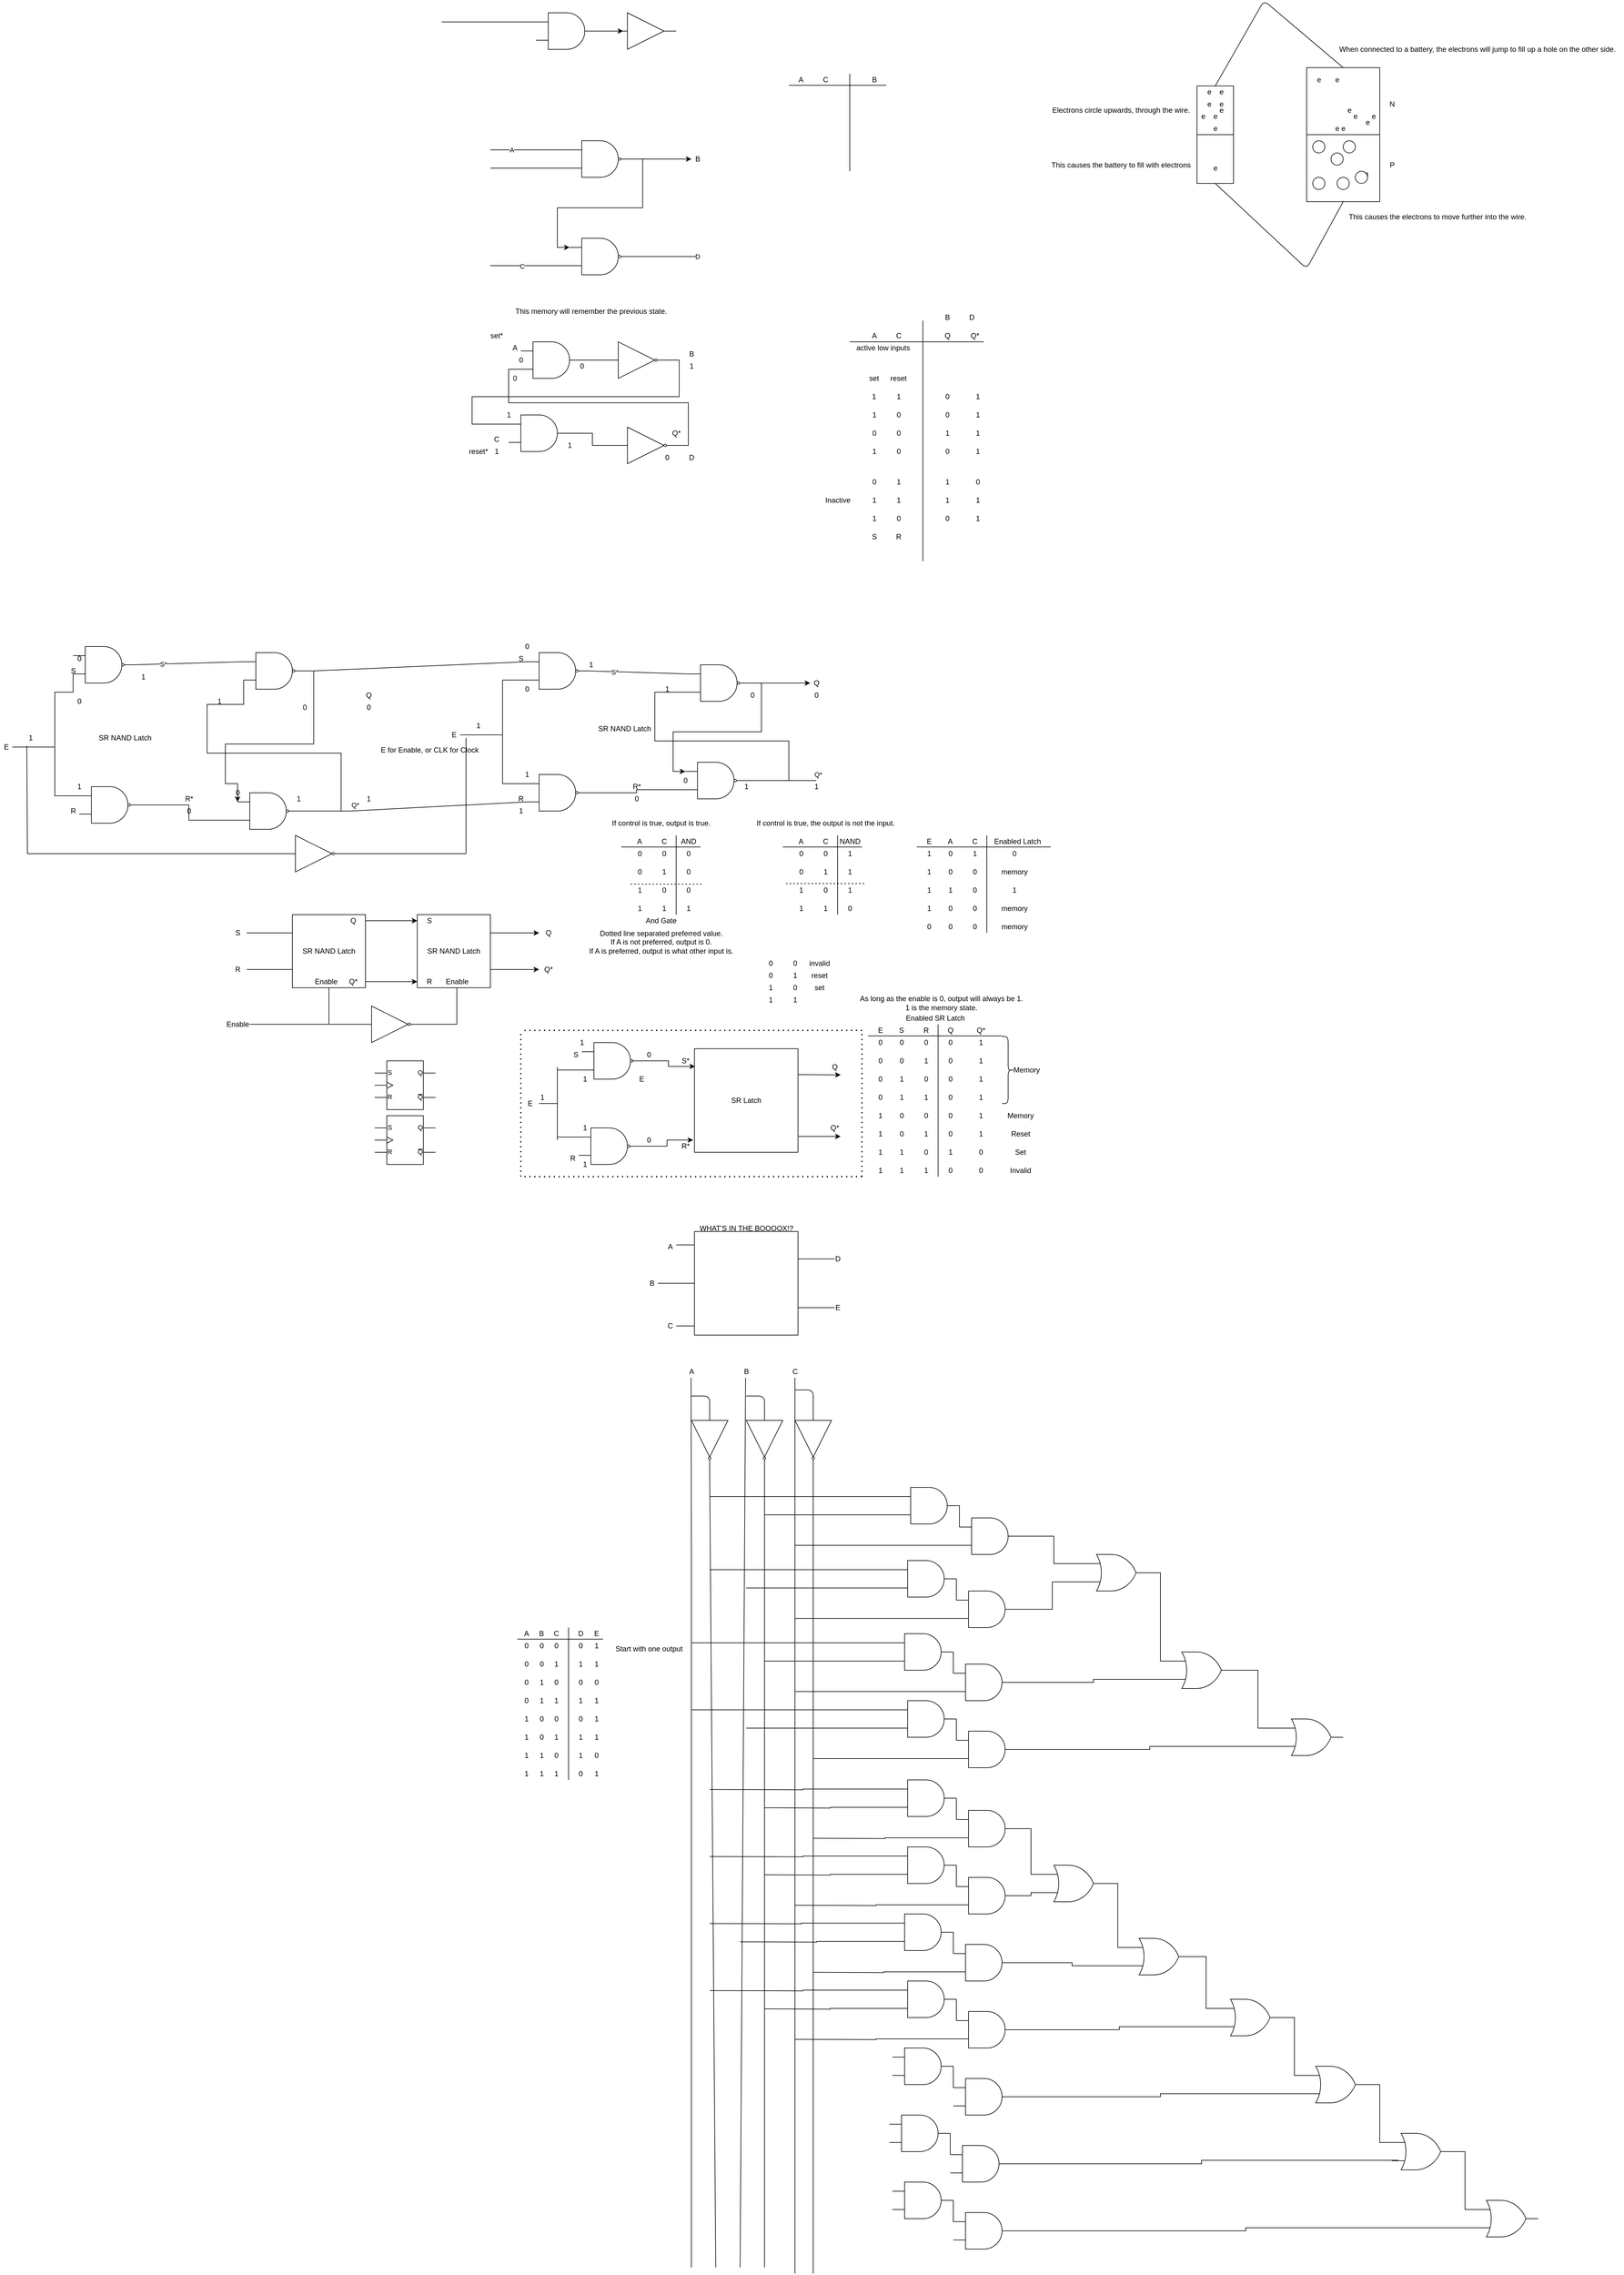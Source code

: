 <mxfile version="13.7.1" type="github">
  <diagram id="gJ45XO211EHnFHJomRJo" name="RS Latch">
    <mxGraphModel dx="2522" dy="791" grid="1" gridSize="10" guides="1" tooltips="1" connect="1" arrows="1" fold="1" page="1" pageScale="1" pageWidth="1100" pageHeight="850" math="0" shadow="0">
      <root>
        <mxCell id="0" />
        <mxCell id="1" parent="0" />
        <mxCell id="zt3W5hfZDn8HCrkyYhtF-6" style="edgeStyle=orthogonalEdgeStyle;rounded=0;orthogonalLoop=1;jettySize=auto;html=1;entryX=0.13;entryY=0.5;entryDx=0;entryDy=0;entryPerimeter=0;" parent="1" source="zt3W5hfZDn8HCrkyYhtF-4" target="zt3W5hfZDn8HCrkyYhtF-5" edge="1">
          <mxGeometry relative="1" as="geometry" />
        </mxCell>
        <mxCell id="zt3W5hfZDn8HCrkyYhtF-4" value="" style="verticalLabelPosition=bottom;shadow=0;dashed=0;align=center;html=1;verticalAlign=top;shape=mxgraph.electrical.logic_gates.logic_gate;operation=and;" parent="1" vertex="1">
          <mxGeometry x="265" y="100" width="100" height="60" as="geometry" />
        </mxCell>
        <mxCell id="zt3W5hfZDn8HCrkyYhtF-5" value="" style="verticalLabelPosition=bottom;shadow=0;dashed=0;align=center;html=1;verticalAlign=top;shape=mxgraph.electrical.logic_gates.buffer2;" parent="1" vertex="1">
          <mxGeometry x="395" y="100" width="100" height="60" as="geometry" />
        </mxCell>
        <mxCell id="zt3W5hfZDn8HCrkyYhtF-23" style="edgeStyle=orthogonalEdgeStyle;rounded=0;orthogonalLoop=1;jettySize=auto;html=1;exitX=1;exitY=0.5;exitDx=0;exitDy=0;exitPerimeter=0;" parent="1" source="zt3W5hfZDn8HCrkyYhtF-7" edge="1">
          <mxGeometry relative="1" as="geometry">
            <mxPoint x="520" y="340" as="targetPoint" />
          </mxGeometry>
        </mxCell>
        <mxCell id="zt3W5hfZDn8HCrkyYhtF-25" style="edgeStyle=orthogonalEdgeStyle;rounded=0;orthogonalLoop=1;jettySize=auto;html=1;exitX=1;exitY=0.5;exitDx=0;exitDy=0;exitPerimeter=0;entryX=0;entryY=0.25;entryDx=0;entryDy=0;entryPerimeter=0;" parent="1" source="zt3W5hfZDn8HCrkyYhtF-7" target="zt3W5hfZDn8HCrkyYhtF-8" edge="1">
          <mxGeometry relative="1" as="geometry" />
        </mxCell>
        <mxCell id="zt3W5hfZDn8HCrkyYhtF-30" style="edgeStyle=orthogonalEdgeStyle;rounded=0;orthogonalLoop=1;jettySize=auto;html=1;exitX=0;exitY=0.75;exitDx=0;exitDy=0;exitPerimeter=0;endArrow=none;endFill=0;" parent="1" source="zt3W5hfZDn8HCrkyYhtF-7" edge="1">
          <mxGeometry relative="1" as="geometry">
            <mxPoint x="190" y="355" as="targetPoint" />
          </mxGeometry>
        </mxCell>
        <mxCell id="zt3W5hfZDn8HCrkyYhtF-7" value="" style="verticalLabelPosition=bottom;shadow=0;dashed=0;align=center;html=1;verticalAlign=top;shape=mxgraph.electrical.logic_gates.logic_gate;operation=and;negating=1;" parent="1" vertex="1">
          <mxGeometry x="320" y="310" width="100" height="60" as="geometry" />
        </mxCell>
        <mxCell id="zt3W5hfZDn8HCrkyYhtF-26" style="edgeStyle=orthogonalEdgeStyle;rounded=0;orthogonalLoop=1;jettySize=auto;html=1;exitX=0;exitY=0.75;exitDx=0;exitDy=0;exitPerimeter=0;endArrow=none;endFill=0;" parent="1" source="zt3W5hfZDn8HCrkyYhtF-8" edge="1">
          <mxGeometry relative="1" as="geometry">
            <mxPoint x="190" y="515" as="targetPoint" />
          </mxGeometry>
        </mxCell>
        <mxCell id="zt3W5hfZDn8HCrkyYhtF-27" value="C" style="edgeLabel;html=1;align=center;verticalAlign=middle;resizable=0;points=[];" parent="zt3W5hfZDn8HCrkyYhtF-26" vertex="1" connectable="0">
          <mxGeometry x="0.2" relative="1" as="geometry">
            <mxPoint as="offset" />
          </mxGeometry>
        </mxCell>
        <mxCell id="zt3W5hfZDn8HCrkyYhtF-28" style="edgeStyle=orthogonalEdgeStyle;rounded=0;orthogonalLoop=1;jettySize=auto;html=1;exitX=1;exitY=0.5;exitDx=0;exitDy=0;exitPerimeter=0;endArrow=none;endFill=0;" parent="1" source="zt3W5hfZDn8HCrkyYhtF-8" edge="1">
          <mxGeometry relative="1" as="geometry">
            <mxPoint x="530" y="500" as="targetPoint" />
          </mxGeometry>
        </mxCell>
        <mxCell id="zt3W5hfZDn8HCrkyYhtF-29" value="D" style="edgeLabel;html=1;align=center;verticalAlign=middle;resizable=0;points=[];" parent="zt3W5hfZDn8HCrkyYhtF-28" vertex="1" connectable="0">
          <mxGeometry x="0.727" y="1" relative="1" as="geometry">
            <mxPoint x="15" y="1" as="offset" />
          </mxGeometry>
        </mxCell>
        <mxCell id="zt3W5hfZDn8HCrkyYhtF-8" value="" style="verticalLabelPosition=bottom;shadow=0;dashed=0;align=center;html=1;verticalAlign=top;shape=mxgraph.electrical.logic_gates.logic_gate;operation=and;negating=1;" parent="1" vertex="1">
          <mxGeometry x="320" y="470" width="100" height="60" as="geometry" />
        </mxCell>
        <mxCell id="zt3W5hfZDn8HCrkyYhtF-9" value="" style="endArrow=none;html=1;entryX=0;entryY=0.25;entryDx=0;entryDy=0;entryPerimeter=0;" parent="1" target="zt3W5hfZDn8HCrkyYhtF-4" edge="1">
          <mxGeometry width="50" height="50" relative="1" as="geometry">
            <mxPoint x="110" y="115" as="sourcePoint" />
            <mxPoint x="225" y="120" as="targetPoint" />
          </mxGeometry>
        </mxCell>
        <mxCell id="zt3W5hfZDn8HCrkyYhtF-10" value="" style="endArrow=none;html=1;entryX=0;entryY=0.25;entryDx=0;entryDy=0;entryPerimeter=0;" parent="1" target="zt3W5hfZDn8HCrkyYhtF-7" edge="1">
          <mxGeometry width="50" height="50" relative="1" as="geometry">
            <mxPoint x="190" y="325" as="sourcePoint" />
            <mxPoint x="300" y="320" as="targetPoint" />
          </mxGeometry>
        </mxCell>
        <mxCell id="zt3W5hfZDn8HCrkyYhtF-22" value="A" style="edgeLabel;html=1;align=center;verticalAlign=middle;resizable=0;points=[];" parent="zt3W5hfZDn8HCrkyYhtF-10" vertex="1" connectable="0">
          <mxGeometry x="-0.473" relative="1" as="geometry">
            <mxPoint as="offset" />
          </mxGeometry>
        </mxCell>
        <mxCell id="zt3W5hfZDn8HCrkyYhtF-24" value="B" style="text;html=1;align=center;verticalAlign=middle;resizable=0;points=[];autosize=1;" parent="1" vertex="1">
          <mxGeometry x="520" y="330" width="20" height="20" as="geometry" />
        </mxCell>
        <mxCell id="zt3W5hfZDn8HCrkyYhtF-31" value="A" style="text;html=1;strokeColor=none;fillColor=none;align=center;verticalAlign=middle;whiteSpace=wrap;rounded=0;" parent="1" vertex="1">
          <mxGeometry x="680" y="200" width="40" height="20" as="geometry" />
        </mxCell>
        <mxCell id="zt3W5hfZDn8HCrkyYhtF-32" value="C" style="text;html=1;align=center;verticalAlign=middle;resizable=0;points=[];autosize=1;" parent="1" vertex="1">
          <mxGeometry x="730" y="200" width="20" height="20" as="geometry" />
        </mxCell>
        <mxCell id="zt3W5hfZDn8HCrkyYhtF-33" value="B" style="text;html=1;align=center;verticalAlign=middle;resizable=0;points=[];autosize=1;" parent="1" vertex="1">
          <mxGeometry x="810" y="200" width="20" height="20" as="geometry" />
        </mxCell>
        <mxCell id="zt3W5hfZDn8HCrkyYhtF-35" value="" style="endArrow=none;html=1;" parent="1" edge="1">
          <mxGeometry width="50" height="50" relative="1" as="geometry">
            <mxPoint x="680" y="219" as="sourcePoint" />
            <mxPoint x="840" y="219" as="targetPoint" />
          </mxGeometry>
        </mxCell>
        <mxCell id="zt3W5hfZDn8HCrkyYhtF-36" value="" style="endArrow=none;html=1;" parent="1" edge="1">
          <mxGeometry width="50" height="50" relative="1" as="geometry">
            <mxPoint x="780" y="360" as="sourcePoint" />
            <mxPoint x="780" y="200" as="targetPoint" />
          </mxGeometry>
        </mxCell>
        <mxCell id="zt3W5hfZDn8HCrkyYhtF-40" style="edgeStyle=orthogonalEdgeStyle;rounded=0;orthogonalLoop=1;jettySize=auto;html=1;exitX=0;exitY=0.25;exitDx=0;exitDy=0;exitPerimeter=0;endArrow=none;endFill=0;" parent="1" source="zt3W5hfZDn8HCrkyYhtF-37" edge="1">
          <mxGeometry relative="1" as="geometry">
            <mxPoint x="240" y="655" as="targetPoint" />
          </mxGeometry>
        </mxCell>
        <mxCell id="zt3W5hfZDn8HCrkyYhtF-41" style="edgeStyle=orthogonalEdgeStyle;rounded=0;orthogonalLoop=1;jettySize=auto;html=1;exitX=0;exitY=0.75;exitDx=0;exitDy=0;exitPerimeter=0;endArrow=none;endFill=0;" parent="1" source="zt3W5hfZDn8HCrkyYhtF-37" edge="1">
          <mxGeometry relative="1" as="geometry">
            <mxPoint x="240" y="685" as="targetPoint" />
          </mxGeometry>
        </mxCell>
        <mxCell id="zt3W5hfZDn8HCrkyYhtF-45" style="edgeStyle=orthogonalEdgeStyle;rounded=0;orthogonalLoop=1;jettySize=auto;html=1;exitX=1;exitY=0.5;exitDx=0;exitDy=0;exitPerimeter=0;entryX=0;entryY=0.5;entryDx=0;entryDy=0;endArrow=none;endFill=0;" parent="1" source="zt3W5hfZDn8HCrkyYhtF-37" target="zt3W5hfZDn8HCrkyYhtF-44" edge="1">
          <mxGeometry relative="1" as="geometry" />
        </mxCell>
        <mxCell id="zt3W5hfZDn8HCrkyYhtF-74" style="edgeStyle=orthogonalEdgeStyle;rounded=0;orthogonalLoop=1;jettySize=auto;html=1;exitX=0;exitY=0.75;exitDx=0;exitDy=0;exitPerimeter=0;entryX=1;entryY=0.5;entryDx=0;entryDy=0;endArrow=none;endFill=0;" parent="1" source="zt3W5hfZDn8HCrkyYhtF-37" target="zt3W5hfZDn8HCrkyYhtF-71" edge="1">
          <mxGeometry relative="1" as="geometry" />
        </mxCell>
        <mxCell id="zt3W5hfZDn8HCrkyYhtF-37" value="" style="verticalLabelPosition=bottom;shadow=0;dashed=0;align=center;html=1;verticalAlign=top;shape=mxgraph.electrical.logic_gates.logic_gate;operation=and;" parent="1" vertex="1">
          <mxGeometry x="240" y="640" width="100" height="60" as="geometry" />
        </mxCell>
        <mxCell id="zt3W5hfZDn8HCrkyYhtF-42" value="A" style="text;html=1;align=center;verticalAlign=middle;resizable=0;points=[];autosize=1;" parent="1" vertex="1">
          <mxGeometry x="220" y="640" width="20" height="20" as="geometry" />
        </mxCell>
        <mxCell id="zt3W5hfZDn8HCrkyYhtF-43" value="0" style="text;html=1;align=center;verticalAlign=middle;resizable=0;points=[];autosize=1;" parent="1" vertex="1">
          <mxGeometry x="230" y="660" width="20" height="20" as="geometry" />
        </mxCell>
        <mxCell id="zt3W5hfZDn8HCrkyYhtF-73" style="edgeStyle=orthogonalEdgeStyle;rounded=0;orthogonalLoop=1;jettySize=auto;html=1;exitX=1;exitY=0.5;exitDx=0;exitDy=0;entryX=0;entryY=0.25;entryDx=0;entryDy=0;entryPerimeter=0;endArrow=none;endFill=0;" parent="1" source="zt3W5hfZDn8HCrkyYhtF-44" target="zt3W5hfZDn8HCrkyYhtF-68" edge="1">
          <mxGeometry relative="1" as="geometry">
            <Array as="points">
              <mxPoint x="500" y="670" />
              <mxPoint x="500" y="730" />
              <mxPoint x="160" y="730" />
              <mxPoint x="160" y="775" />
            </Array>
          </mxGeometry>
        </mxCell>
        <mxCell id="zt3W5hfZDn8HCrkyYhtF-44" value="" style="verticalLabelPosition=bottom;shadow=0;dashed=0;align=center;html=1;verticalAlign=top;shape=mxgraph.electrical.logic_gates.buffer2;negating=1;" parent="1" vertex="1">
          <mxGeometry x="380" y="640" width="100" height="60" as="geometry" />
        </mxCell>
        <mxCell id="zt3W5hfZDn8HCrkyYhtF-47" value="A" style="text;html=1;align=center;verticalAlign=middle;resizable=0;points=[];autosize=1;" parent="1" vertex="1">
          <mxGeometry x="810" y="620" width="20" height="20" as="geometry" />
        </mxCell>
        <mxCell id="zt3W5hfZDn8HCrkyYhtF-48" value="C" style="text;html=1;align=center;verticalAlign=middle;resizable=0;points=[];autosize=1;" parent="1" vertex="1">
          <mxGeometry x="850" y="620" width="20" height="20" as="geometry" />
        </mxCell>
        <mxCell id="zt3W5hfZDn8HCrkyYhtF-49" value="Q" style="text;html=1;align=center;verticalAlign=middle;resizable=0;points=[];autosize=1;" parent="1" vertex="1">
          <mxGeometry x="930" y="620" width="20" height="20" as="geometry" />
        </mxCell>
        <mxCell id="zt3W5hfZDn8HCrkyYhtF-50" value="Q*" style="text;html=1;align=center;verticalAlign=middle;resizable=0;points=[];autosize=1;" parent="1" vertex="1">
          <mxGeometry x="970" y="620" width="30" height="20" as="geometry" />
        </mxCell>
        <mxCell id="zt3W5hfZDn8HCrkyYhtF-51" value="" style="endArrow=none;html=1;" parent="1" edge="1">
          <mxGeometry width="50" height="50" relative="1" as="geometry">
            <mxPoint x="780" y="640" as="sourcePoint" />
            <mxPoint x="1000" y="640" as="targetPoint" />
          </mxGeometry>
        </mxCell>
        <mxCell id="zt3W5hfZDn8HCrkyYhtF-52" value="" style="endArrow=none;html=1;" parent="1" edge="1">
          <mxGeometry width="50" height="50" relative="1" as="geometry">
            <mxPoint x="900" y="1000" as="sourcePoint" />
            <mxPoint x="900" y="605" as="targetPoint" />
          </mxGeometry>
        </mxCell>
        <mxCell id="zt3W5hfZDn8HCrkyYhtF-54" value="set" style="text;html=1;strokeColor=none;fillColor=none;align=center;verticalAlign=middle;whiteSpace=wrap;rounded=0;" parent="1" vertex="1">
          <mxGeometry x="800" y="690" width="40" height="20" as="geometry" />
        </mxCell>
        <mxCell id="zt3W5hfZDn8HCrkyYhtF-55" value="reset" style="text;html=1;strokeColor=none;fillColor=none;align=center;verticalAlign=middle;whiteSpace=wrap;rounded=0;" parent="1" vertex="1">
          <mxGeometry x="840" y="690" width="40" height="20" as="geometry" />
        </mxCell>
        <mxCell id="zt3W5hfZDn8HCrkyYhtF-57" value="1" style="text;html=1;strokeColor=none;fillColor=none;align=center;verticalAlign=middle;whiteSpace=wrap;rounded=0;" parent="1" vertex="1">
          <mxGeometry x="800" y="720" width="40" height="20" as="geometry" />
        </mxCell>
        <mxCell id="zt3W5hfZDn8HCrkyYhtF-58" value="1" style="text;html=1;align=center;verticalAlign=middle;resizable=0;points=[];autosize=1;" parent="1" vertex="1">
          <mxGeometry x="850" y="720" width="20" height="20" as="geometry" />
        </mxCell>
        <mxCell id="zt3W5hfZDn8HCrkyYhtF-59" value="0" style="text;html=1;align=center;verticalAlign=middle;resizable=0;points=[];autosize=1;" parent="1" vertex="1">
          <mxGeometry x="930" y="720" width="20" height="20" as="geometry" />
        </mxCell>
        <mxCell id="zt3W5hfZDn8HCrkyYhtF-60" value="1" style="text;html=1;align=center;verticalAlign=middle;resizable=0;points=[];autosize=1;" parent="1" vertex="1">
          <mxGeometry x="980" y="720" width="20" height="20" as="geometry" />
        </mxCell>
        <mxCell id="zt3W5hfZDn8HCrkyYhtF-61" value="1" style="text;html=1;align=center;verticalAlign=middle;resizable=0;points=[];autosize=1;" parent="1" vertex="1">
          <mxGeometry x="810" y="750" width="20" height="20" as="geometry" />
        </mxCell>
        <mxCell id="zt3W5hfZDn8HCrkyYhtF-62" value="0" style="text;html=1;align=center;verticalAlign=middle;resizable=0;points=[];autosize=1;" parent="1" vertex="1">
          <mxGeometry x="850" y="750" width="20" height="20" as="geometry" />
        </mxCell>
        <mxCell id="zt3W5hfZDn8HCrkyYhtF-63" value="0" style="text;html=1;align=center;verticalAlign=middle;resizable=0;points=[];autosize=1;" parent="1" vertex="1">
          <mxGeometry x="930" y="750" width="20" height="20" as="geometry" />
        </mxCell>
        <mxCell id="zt3W5hfZDn8HCrkyYhtF-64" value="1" style="text;html=1;align=center;verticalAlign=middle;resizable=0;points=[];autosize=1;" parent="1" vertex="1">
          <mxGeometry x="980" y="750" width="20" height="20" as="geometry" />
        </mxCell>
        <mxCell id="zt3W5hfZDn8HCrkyYhtF-67" style="edgeStyle=orthogonalEdgeStyle;rounded=0;orthogonalLoop=1;jettySize=auto;html=1;exitX=1;exitY=0.5;exitDx=0;exitDy=0;exitPerimeter=0;entryX=0;entryY=0.5;entryDx=0;entryDy=0;endArrow=none;endFill=0;" parent="1" source="zt3W5hfZDn8HCrkyYhtF-68" target="zt3W5hfZDn8HCrkyYhtF-71" edge="1">
          <mxGeometry relative="1" as="geometry" />
        </mxCell>
        <mxCell id="zt3W5hfZDn8HCrkyYhtF-68" value="" style="verticalLabelPosition=bottom;shadow=0;dashed=0;align=center;html=1;verticalAlign=top;shape=mxgraph.electrical.logic_gates.logic_gate;operation=and;" parent="1" vertex="1">
          <mxGeometry x="220" y="760" width="100" height="60" as="geometry" />
        </mxCell>
        <mxCell id="zt3W5hfZDn8HCrkyYhtF-71" value="" style="verticalLabelPosition=bottom;shadow=0;dashed=0;align=center;html=1;verticalAlign=top;shape=mxgraph.electrical.logic_gates.buffer2;negating=1;" parent="1" vertex="1">
          <mxGeometry x="395" y="780" width="100" height="60" as="geometry" />
        </mxCell>
        <mxCell id="zt3W5hfZDn8HCrkyYhtF-75" value="active low inputs" style="text;html=1;strokeColor=none;fillColor=none;align=center;verticalAlign=middle;whiteSpace=wrap;rounded=0;" parent="1" vertex="1">
          <mxGeometry x="780" y="640" width="110" height="20" as="geometry" />
        </mxCell>
        <mxCell id="zt3W5hfZDn8HCrkyYhtF-76" value="0" style="text;html=1;align=center;verticalAlign=middle;resizable=0;points=[];autosize=1;" parent="1" vertex="1">
          <mxGeometry x="810" y="780" width="20" height="20" as="geometry" />
        </mxCell>
        <mxCell id="zt3W5hfZDn8HCrkyYhtF-77" value="0" style="text;html=1;align=center;verticalAlign=middle;resizable=0;points=[];autosize=1;" parent="1" vertex="1">
          <mxGeometry x="850" y="780" width="20" height="20" as="geometry" />
        </mxCell>
        <mxCell id="zt3W5hfZDn8HCrkyYhtF-78" value="1" style="text;html=1;align=center;verticalAlign=middle;resizable=0;points=[];autosize=1;" parent="1" vertex="1">
          <mxGeometry x="930" y="780" width="20" height="20" as="geometry" />
        </mxCell>
        <mxCell id="zt3W5hfZDn8HCrkyYhtF-79" value="1" style="text;html=1;align=center;verticalAlign=middle;resizable=0;points=[];autosize=1;" parent="1" vertex="1">
          <mxGeometry x="980" y="780" width="20" height="20" as="geometry" />
        </mxCell>
        <mxCell id="zt3W5hfZDn8HCrkyYhtF-80" value="1" style="text;html=1;align=center;verticalAlign=middle;resizable=0;points=[];autosize=1;" parent="1" vertex="1">
          <mxGeometry x="810" y="810" width="20" height="20" as="geometry" />
        </mxCell>
        <mxCell id="zt3W5hfZDn8HCrkyYhtF-82" value="0" style="text;html=1;align=center;verticalAlign=middle;resizable=0;points=[];autosize=1;" parent="1" vertex="1">
          <mxGeometry x="850" y="810" width="20" height="20" as="geometry" />
        </mxCell>
        <mxCell id="zt3W5hfZDn8HCrkyYhtF-83" value="0" style="text;html=1;align=center;verticalAlign=middle;resizable=0;points=[];autosize=1;" parent="1" vertex="1">
          <mxGeometry x="930" y="810" width="20" height="20" as="geometry" />
        </mxCell>
        <mxCell id="zt3W5hfZDn8HCrkyYhtF-84" value="1" style="text;html=1;align=center;verticalAlign=middle;resizable=0;points=[];autosize=1;" parent="1" vertex="1">
          <mxGeometry x="980" y="810" width="20" height="20" as="geometry" />
        </mxCell>
        <mxCell id="zt3W5hfZDn8HCrkyYhtF-85" value="1" style="text;html=1;align=center;verticalAlign=middle;resizable=0;points=[];autosize=1;" parent="1" vertex="1">
          <mxGeometry x="930" y="860" width="20" height="20" as="geometry" />
        </mxCell>
        <mxCell id="zt3W5hfZDn8HCrkyYhtF-86" value="0" style="text;html=1;align=center;verticalAlign=middle;resizable=0;points=[];autosize=1;" parent="1" vertex="1">
          <mxGeometry x="980" y="860" width="20" height="20" as="geometry" />
        </mxCell>
        <mxCell id="zt3W5hfZDn8HCrkyYhtF-87" value="0" style="text;html=1;align=center;verticalAlign=middle;resizable=0;points=[];autosize=1;" parent="1" vertex="1">
          <mxGeometry x="810" y="860" width="20" height="20" as="geometry" />
        </mxCell>
        <mxCell id="zt3W5hfZDn8HCrkyYhtF-88" value="1" style="text;html=1;align=center;verticalAlign=middle;resizable=0;points=[];autosize=1;" parent="1" vertex="1">
          <mxGeometry x="850" y="860" width="20" height="20" as="geometry" />
        </mxCell>
        <mxCell id="zt3W5hfZDn8HCrkyYhtF-90" value="B" style="text;html=1;align=center;verticalAlign=middle;resizable=0;points=[];autosize=1;" parent="1" vertex="1">
          <mxGeometry x="930" y="590" width="20" height="20" as="geometry" />
        </mxCell>
        <mxCell id="zt3W5hfZDn8HCrkyYhtF-91" value="D" style="text;html=1;align=center;verticalAlign=middle;resizable=0;points=[];autosize=1;" parent="1" vertex="1">
          <mxGeometry x="970" y="590" width="20" height="20" as="geometry" />
        </mxCell>
        <mxCell id="zt3W5hfZDn8HCrkyYhtF-92" value="0" style="text;html=1;align=center;verticalAlign=middle;resizable=0;points=[];autosize=1;" parent="1" vertex="1">
          <mxGeometry x="330" y="670" width="20" height="20" as="geometry" />
        </mxCell>
        <mxCell id="zt3W5hfZDn8HCrkyYhtF-93" value="B" style="text;html=1;align=center;verticalAlign=middle;resizable=0;points=[];autosize=1;" parent="1" vertex="1">
          <mxGeometry x="510" y="650" width="20" height="20" as="geometry" />
        </mxCell>
        <mxCell id="zt3W5hfZDn8HCrkyYhtF-94" value="D" style="text;html=1;align=center;verticalAlign=middle;resizable=0;points=[];autosize=1;" parent="1" vertex="1">
          <mxGeometry x="510" y="820" width="20" height="20" as="geometry" />
        </mxCell>
        <mxCell id="zt3W5hfZDn8HCrkyYhtF-95" value="C" style="text;html=1;align=center;verticalAlign=middle;resizable=0;points=[];autosize=1;" parent="1" vertex="1">
          <mxGeometry x="190" y="790" width="20" height="20" as="geometry" />
        </mxCell>
        <mxCell id="zt3W5hfZDn8HCrkyYhtF-96" value="0" style="text;html=1;align=center;verticalAlign=middle;resizable=0;points=[];autosize=1;" parent="1" vertex="1">
          <mxGeometry x="220" y="690" width="20" height="20" as="geometry" />
        </mxCell>
        <mxCell id="zt3W5hfZDn8HCrkyYhtF-97" value="1" style="text;html=1;align=center;verticalAlign=middle;resizable=0;points=[];autosize=1;" parent="1" vertex="1">
          <mxGeometry x="210" y="750" width="20" height="20" as="geometry" />
        </mxCell>
        <mxCell id="zt3W5hfZDn8HCrkyYhtF-98" value="1" style="text;html=1;align=center;verticalAlign=middle;resizable=0;points=[];autosize=1;" parent="1" vertex="1">
          <mxGeometry x="190" y="810" width="20" height="20" as="geometry" />
        </mxCell>
        <mxCell id="zt3W5hfZDn8HCrkyYhtF-99" value="1" style="text;html=1;align=center;verticalAlign=middle;resizable=0;points=[];autosize=1;" parent="1" vertex="1">
          <mxGeometry x="310" y="800" width="20" height="20" as="geometry" />
        </mxCell>
        <mxCell id="zt3W5hfZDn8HCrkyYhtF-100" value="0" style="text;html=1;align=center;verticalAlign=middle;resizable=0;points=[];autosize=1;" parent="1" vertex="1">
          <mxGeometry x="470" y="820" width="20" height="20" as="geometry" />
        </mxCell>
        <mxCell id="zt3W5hfZDn8HCrkyYhtF-101" value="Q*" style="text;html=1;align=center;verticalAlign=middle;resizable=0;points=[];autosize=1;" parent="1" vertex="1">
          <mxGeometry x="480" y="780" width="30" height="20" as="geometry" />
        </mxCell>
        <mxCell id="zt3W5hfZDn8HCrkyYhtF-102" value="reset*" style="text;html=1;align=center;verticalAlign=middle;resizable=0;points=[];autosize=1;" parent="1" vertex="1">
          <mxGeometry x="145" y="810" width="50" height="20" as="geometry" />
        </mxCell>
        <mxCell id="zt3W5hfZDn8HCrkyYhtF-103" value="1" style="text;html=1;align=center;verticalAlign=middle;resizable=0;points=[];autosize=1;" parent="1" vertex="1">
          <mxGeometry x="510" y="670" width="20" height="20" as="geometry" />
        </mxCell>
        <mxCell id="zt3W5hfZDn8HCrkyYhtF-104" value="1" style="text;html=1;align=center;verticalAlign=middle;resizable=0;points=[];autosize=1;" parent="1" vertex="1">
          <mxGeometry x="810" y="890" width="20" height="20" as="geometry" />
        </mxCell>
        <mxCell id="zt3W5hfZDn8HCrkyYhtF-105" value="1" style="text;html=1;align=center;verticalAlign=middle;resizable=0;points=[];autosize=1;" parent="1" vertex="1">
          <mxGeometry x="850" y="890" width="20" height="20" as="geometry" />
        </mxCell>
        <mxCell id="zt3W5hfZDn8HCrkyYhtF-108" value="Inactive" style="text;html=1;align=center;verticalAlign=middle;resizable=0;points=[];autosize=1;" parent="1" vertex="1">
          <mxGeometry x="730" y="890" width="60" height="20" as="geometry" />
        </mxCell>
        <mxCell id="zt3W5hfZDn8HCrkyYhtF-109" value="set*" style="text;html=1;align=center;verticalAlign=middle;resizable=0;points=[];autosize=1;" parent="1" vertex="1">
          <mxGeometry x="180" y="620" width="40" height="20" as="geometry" />
        </mxCell>
        <mxCell id="zt3W5hfZDn8HCrkyYhtF-110" value="1" style="text;html=1;align=center;verticalAlign=middle;resizable=0;points=[];autosize=1;" parent="1" vertex="1">
          <mxGeometry x="930" y="890" width="20" height="20" as="geometry" />
        </mxCell>
        <mxCell id="zt3W5hfZDn8HCrkyYhtF-111" value="1" style="text;html=1;align=center;verticalAlign=middle;resizable=0;points=[];autosize=1;" parent="1" vertex="1">
          <mxGeometry x="980" y="890" width="20" height="20" as="geometry" />
        </mxCell>
        <mxCell id="zt3W5hfZDn8HCrkyYhtF-112" value="0" style="text;html=1;align=center;verticalAlign=middle;resizable=0;points=[];autosize=1;" parent="1" vertex="1">
          <mxGeometry x="930" y="920" width="20" height="20" as="geometry" />
        </mxCell>
        <mxCell id="zt3W5hfZDn8HCrkyYhtF-113" value="1" style="text;html=1;align=center;verticalAlign=middle;resizable=0;points=[];autosize=1;" parent="1" vertex="1">
          <mxGeometry x="980" y="920" width="20" height="20" as="geometry" />
        </mxCell>
        <mxCell id="zt3W5hfZDn8HCrkyYhtF-114" value="0" style="text;html=1;align=center;verticalAlign=middle;resizable=0;points=[];autosize=1;" parent="1" vertex="1">
          <mxGeometry x="850" y="920" width="20" height="20" as="geometry" />
        </mxCell>
        <mxCell id="zt3W5hfZDn8HCrkyYhtF-115" value="1" style="text;html=1;align=center;verticalAlign=middle;resizable=0;points=[];autosize=1;" parent="1" vertex="1">
          <mxGeometry x="810" y="920" width="20" height="20" as="geometry" />
        </mxCell>
        <mxCell id="zt3W5hfZDn8HCrkyYhtF-116" value="This memory will remember the previous state." style="text;html=1;align=center;verticalAlign=middle;resizable=0;points=[];autosize=1;" parent="1" vertex="1">
          <mxGeometry x="220" y="580" width="270" height="20" as="geometry" />
        </mxCell>
        <mxCell id="zt3W5hfZDn8HCrkyYhtF-117" value="" style="rounded=0;whiteSpace=wrap;html=1;" parent="1" vertex="1">
          <mxGeometry x="1530" y="190" width="120" height="110" as="geometry" />
        </mxCell>
        <mxCell id="zt3W5hfZDn8HCrkyYhtF-118" value="" style="rounded=0;whiteSpace=wrap;html=1;" parent="1" vertex="1">
          <mxGeometry x="1530" y="300" width="120" height="110" as="geometry" />
        </mxCell>
        <mxCell id="zt3W5hfZDn8HCrkyYhtF-119" value="N" style="text;html=1;align=center;verticalAlign=middle;resizable=0;points=[];autosize=1;" parent="1" vertex="1">
          <mxGeometry x="1660" y="240" width="20" height="20" as="geometry" />
        </mxCell>
        <mxCell id="zt3W5hfZDn8HCrkyYhtF-120" value="P" style="text;html=1;align=center;verticalAlign=middle;resizable=0;points=[];autosize=1;" parent="1" vertex="1">
          <mxGeometry x="1660" y="340" width="20" height="20" as="geometry" />
        </mxCell>
        <mxCell id="zt3W5hfZDn8HCrkyYhtF-121" value="e" style="text;html=1;align=center;verticalAlign=middle;resizable=0;points=[];autosize=1;" parent="1" vertex="1">
          <mxGeometry x="1570" y="280" width="20" height="20" as="geometry" />
        </mxCell>
        <mxCell id="zt3W5hfZDn8HCrkyYhtF-122" value="e" style="text;html=1;align=center;verticalAlign=middle;resizable=0;points=[];autosize=1;" parent="1" vertex="1">
          <mxGeometry x="1600" y="260" width="20" height="20" as="geometry" />
        </mxCell>
        <mxCell id="zt3W5hfZDn8HCrkyYhtF-123" value="e" style="text;html=1;align=center;verticalAlign=middle;resizable=0;points=[];autosize=1;" parent="1" vertex="1">
          <mxGeometry x="1620" y="270" width="20" height="20" as="geometry" />
        </mxCell>
        <mxCell id="zt3W5hfZDn8HCrkyYhtF-124" value="e" style="text;html=1;align=center;verticalAlign=middle;resizable=0;points=[];autosize=1;" parent="1" vertex="1">
          <mxGeometry x="1590" y="250" width="20" height="20" as="geometry" />
        </mxCell>
        <mxCell id="zt3W5hfZDn8HCrkyYhtF-125" value="e" style="text;html=1;align=center;verticalAlign=middle;resizable=0;points=[];autosize=1;rotation=0;" parent="1" vertex="1">
          <mxGeometry x="1570" y="200" width="20" height="20" as="geometry" />
        </mxCell>
        <mxCell id="zt3W5hfZDn8HCrkyYhtF-126" value="e" style="text;html=1;align=center;verticalAlign=middle;resizable=0;points=[];autosize=1;" parent="1" vertex="1">
          <mxGeometry x="1580" y="280" width="20" height="20" as="geometry" />
        </mxCell>
        <mxCell id="zt3W5hfZDn8HCrkyYhtF-127" value="e" style="text;html=1;align=center;verticalAlign=middle;resizable=0;points=[];autosize=1;" parent="1" vertex="1">
          <mxGeometry x="1540" y="200" width="20" height="20" as="geometry" />
        </mxCell>
        <mxCell id="zt3W5hfZDn8HCrkyYhtF-128" value="" style="ellipse;whiteSpace=wrap;html=1;aspect=fixed;" parent="1" vertex="1">
          <mxGeometry x="1540" y="310" width="20" height="20" as="geometry" />
        </mxCell>
        <mxCell id="zt3W5hfZDn8HCrkyYhtF-130" value="" style="ellipse;whiteSpace=wrap;html=1;aspect=fixed;" parent="1" vertex="1">
          <mxGeometry x="1540" y="370" width="20" height="20" as="geometry" />
        </mxCell>
        <mxCell id="zt3W5hfZDn8HCrkyYhtF-131" value="" style="ellipse;whiteSpace=wrap;html=1;aspect=fixed;" parent="1" vertex="1">
          <mxGeometry x="1610" y="360" width="20" height="20" as="geometry" />
        </mxCell>
        <mxCell id="zt3W5hfZDn8HCrkyYhtF-133" style="edgeStyle=orthogonalEdgeStyle;rounded=0;orthogonalLoop=1;jettySize=auto;html=1;exitX=1;exitY=0;exitDx=0;exitDy=0;entryX=1;entryY=0.5;entryDx=0;entryDy=0;endArrow=none;endFill=0;" parent="1" source="zt3W5hfZDn8HCrkyYhtF-131" target="zt3W5hfZDn8HCrkyYhtF-131" edge="1">
          <mxGeometry relative="1" as="geometry" />
        </mxCell>
        <mxCell id="zt3W5hfZDn8HCrkyYhtF-134" value="" style="ellipse;whiteSpace=wrap;html=1;aspect=fixed;" parent="1" vertex="1">
          <mxGeometry x="1570" y="330" width="20" height="20" as="geometry" />
        </mxCell>
        <mxCell id="zt3W5hfZDn8HCrkyYhtF-135" value="" style="ellipse;whiteSpace=wrap;html=1;aspect=fixed;" parent="1" vertex="1">
          <mxGeometry x="1590" y="310" width="20" height="20" as="geometry" />
        </mxCell>
        <mxCell id="zt3W5hfZDn8HCrkyYhtF-136" value="" style="ellipse;whiteSpace=wrap;html=1;aspect=fixed;" parent="1" vertex="1">
          <mxGeometry x="1580" y="370" width="20" height="20" as="geometry" />
        </mxCell>
        <mxCell id="zt3W5hfZDn8HCrkyYhtF-137" value="" style="rounded=0;whiteSpace=wrap;html=1;" parent="1" vertex="1">
          <mxGeometry x="1350" y="220" width="60" height="160" as="geometry" />
        </mxCell>
        <mxCell id="zt3W5hfZDn8HCrkyYhtF-138" value="" style="endArrow=none;html=1;entryX=1;entryY=0.5;entryDx=0;entryDy=0;exitX=0;exitY=0.5;exitDx=0;exitDy=0;" parent="1" source="zt3W5hfZDn8HCrkyYhtF-137" target="zt3W5hfZDn8HCrkyYhtF-137" edge="1">
          <mxGeometry width="50" height="50" relative="1" as="geometry">
            <mxPoint x="1350" y="320" as="sourcePoint" />
            <mxPoint x="1400" y="270" as="targetPoint" />
          </mxGeometry>
        </mxCell>
        <mxCell id="zt3W5hfZDn8HCrkyYhtF-139" value="e" style="text;html=1;align=center;verticalAlign=middle;resizable=0;points=[];autosize=1;" parent="1" vertex="1">
          <mxGeometry x="1360" y="240" width="20" height="20" as="geometry" />
        </mxCell>
        <mxCell id="zt3W5hfZDn8HCrkyYhtF-140" value="e" style="text;html=1;align=center;verticalAlign=middle;resizable=0;points=[];autosize=1;" parent="1" vertex="1">
          <mxGeometry x="1380" y="220" width="20" height="20" as="geometry" />
        </mxCell>
        <mxCell id="zt3W5hfZDn8HCrkyYhtF-141" value="e" style="text;html=1;align=center;verticalAlign=middle;resizable=0;points=[];autosize=1;" parent="1" vertex="1">
          <mxGeometry x="1360" y="220" width="20" height="20" as="geometry" />
        </mxCell>
        <mxCell id="zt3W5hfZDn8HCrkyYhtF-142" value="e" style="text;html=1;align=center;verticalAlign=middle;resizable=0;points=[];autosize=1;" parent="1" vertex="1">
          <mxGeometry x="1380" y="250" width="20" height="20" as="geometry" />
        </mxCell>
        <mxCell id="zt3W5hfZDn8HCrkyYhtF-143" value="e" style="text;html=1;align=center;verticalAlign=middle;resizable=0;points=[];autosize=1;" parent="1" vertex="1">
          <mxGeometry x="1350" y="260" width="20" height="20" as="geometry" />
        </mxCell>
        <mxCell id="zt3W5hfZDn8HCrkyYhtF-144" value="e" style="text;html=1;align=center;verticalAlign=middle;resizable=0;points=[];autosize=1;" parent="1" vertex="1">
          <mxGeometry x="1380" y="240" width="20" height="20" as="geometry" />
        </mxCell>
        <mxCell id="zt3W5hfZDn8HCrkyYhtF-145" value="e" style="text;html=1;align=center;verticalAlign=middle;resizable=0;points=[];autosize=1;" parent="1" vertex="1">
          <mxGeometry x="1630" y="260" width="20" height="20" as="geometry" />
        </mxCell>
        <mxCell id="zt3W5hfZDn8HCrkyYhtF-146" value="e" style="text;html=1;align=center;verticalAlign=middle;resizable=0;points=[];autosize=1;" parent="1" vertex="1">
          <mxGeometry x="1370" y="280" width="20" height="20" as="geometry" />
        </mxCell>
        <mxCell id="zt3W5hfZDn8HCrkyYhtF-147" value="e" style="text;html=1;align=center;verticalAlign=middle;resizable=0;points=[];autosize=1;" parent="1" vertex="1">
          <mxGeometry x="1370" y="260" width="20" height="20" as="geometry" />
        </mxCell>
        <mxCell id="zt3W5hfZDn8HCrkyYhtF-148" value="e" style="text;html=1;align=center;verticalAlign=middle;resizable=0;points=[];autosize=1;" parent="1" vertex="1">
          <mxGeometry x="1370" y="345" width="20" height="20" as="geometry" />
        </mxCell>
        <mxCell id="zt3W5hfZDn8HCrkyYhtF-149" value="" style="endArrow=none;html=1;entryX=0.5;entryY=0;entryDx=0;entryDy=0;" parent="1" target="zt3W5hfZDn8HCrkyYhtF-117" edge="1">
          <mxGeometry width="50" height="50" relative="1" as="geometry">
            <mxPoint x="1380" y="220" as="sourcePoint" />
            <mxPoint x="1550" y="100" as="targetPoint" />
            <Array as="points">
              <mxPoint x="1460" y="80" />
            </Array>
          </mxGeometry>
        </mxCell>
        <mxCell id="zt3W5hfZDn8HCrkyYhtF-150" value="" style="endArrow=none;html=1;exitX=0.5;exitY=1;exitDx=0;exitDy=0;" parent="1" source="zt3W5hfZDn8HCrkyYhtF-137" edge="1">
          <mxGeometry width="50" height="50" relative="1" as="geometry">
            <mxPoint x="1430" y="490" as="sourcePoint" />
            <mxPoint x="1590" y="410" as="targetPoint" />
            <Array as="points">
              <mxPoint x="1530" y="520" />
            </Array>
          </mxGeometry>
        </mxCell>
        <mxCell id="zt3W5hfZDn8HCrkyYhtF-152" value="When connected to a battery, the electrons will jump to fill up a hole on the other side." style="text;html=1;align=center;verticalAlign=middle;resizable=0;points=[];autosize=1;" parent="1" vertex="1">
          <mxGeometry x="1570" y="150" width="480" height="20" as="geometry" />
        </mxCell>
        <mxCell id="zt3W5hfZDn8HCrkyYhtF-153" value="This causes the electrons to move further into the wire." style="text;html=1;strokeColor=none;fillColor=none;align=center;verticalAlign=middle;whiteSpace=wrap;rounded=0;" parent="1" vertex="1">
          <mxGeometry x="1580" y="425" width="330" height="20" as="geometry" />
        </mxCell>
        <mxCell id="zt3W5hfZDn8HCrkyYhtF-155" value="This causes the battery to fill with electrons" style="text;html=1;align=center;verticalAlign=middle;resizable=0;points=[];autosize=1;" parent="1" vertex="1">
          <mxGeometry x="1100" y="340" width="250" height="20" as="geometry" />
        </mxCell>
        <mxCell id="zt3W5hfZDn8HCrkyYhtF-156" value="Electrons circle upwards, through the wire." style="text;html=1;align=center;verticalAlign=middle;resizable=0;points=[];autosize=1;" parent="1" vertex="1">
          <mxGeometry x="1100" y="250" width="250" height="20" as="geometry" />
        </mxCell>
        <mxCell id="zt3W5hfZDn8HCrkyYhtF-157" style="edgeStyle=orthogonalEdgeStyle;rounded=0;orthogonalLoop=1;jettySize=auto;html=1;exitX=1;exitY=0.5;exitDx=0;exitDy=0;exitPerimeter=0;" parent="1" source="zt3W5hfZDn8HCrkyYhtF-160" edge="1">
          <mxGeometry relative="1" as="geometry">
            <mxPoint x="715" y="1200" as="targetPoint" />
          </mxGeometry>
        </mxCell>
        <mxCell id="zt3W5hfZDn8HCrkyYhtF-158" style="edgeStyle=orthogonalEdgeStyle;rounded=0;orthogonalLoop=1;jettySize=auto;html=1;exitX=1;exitY=0.5;exitDx=0;exitDy=0;exitPerimeter=0;entryX=0;entryY=0.25;entryDx=0;entryDy=0;entryPerimeter=0;" parent="1" source="zt3W5hfZDn8HCrkyYhtF-160" target="zt3W5hfZDn8HCrkyYhtF-165" edge="1">
          <mxGeometry relative="1" as="geometry" />
        </mxCell>
        <mxCell id="zt3W5hfZDn8HCrkyYhtF-170" style="edgeStyle=orthogonalEdgeStyle;rounded=0;orthogonalLoop=1;jettySize=auto;html=1;exitX=0;exitY=0.75;exitDx=0;exitDy=0;exitPerimeter=0;endArrow=none;endFill=0;" parent="1" source="zt3W5hfZDn8HCrkyYhtF-160" edge="1">
          <mxGeometry relative="1" as="geometry">
            <mxPoint x="680" y="1360" as="targetPoint" />
            <Array as="points">
              <mxPoint x="460" y="1215" />
              <mxPoint x="460" y="1295" />
              <mxPoint x="680" y="1295" />
            </Array>
          </mxGeometry>
        </mxCell>
        <mxCell id="zt3W5hfZDn8HCrkyYhtF-160" value="" style="verticalLabelPosition=bottom;shadow=0;dashed=0;align=center;html=1;verticalAlign=top;shape=mxgraph.electrical.logic_gates.logic_gate;operation=and;negating=1;" parent="1" vertex="1">
          <mxGeometry x="515" y="1170" width="100" height="60" as="geometry" />
        </mxCell>
        <mxCell id="zt3W5hfZDn8HCrkyYhtF-163" style="edgeStyle=orthogonalEdgeStyle;rounded=0;orthogonalLoop=1;jettySize=auto;html=1;exitX=1;exitY=0.5;exitDx=0;exitDy=0;exitPerimeter=0;endArrow=none;endFill=0;" parent="1" source="zt3W5hfZDn8HCrkyYhtF-165" edge="1">
          <mxGeometry relative="1" as="geometry">
            <mxPoint x="725" y="1360" as="targetPoint" />
          </mxGeometry>
        </mxCell>
        <mxCell id="zt3W5hfZDn8HCrkyYhtF-164" value="Q*" style="edgeLabel;html=1;align=center;verticalAlign=middle;resizable=0;points=[];" parent="zt3W5hfZDn8HCrkyYhtF-163" vertex="1" connectable="0">
          <mxGeometry x="0.727" y="1" relative="1" as="geometry">
            <mxPoint x="19" y="-9" as="offset" />
          </mxGeometry>
        </mxCell>
        <mxCell id="zt3W5hfZDn8HCrkyYhtF-176" style="edgeStyle=orthogonalEdgeStyle;rounded=0;orthogonalLoop=1;jettySize=auto;html=1;exitX=0;exitY=0.75;exitDx=0;exitDy=0;exitPerimeter=0;endArrow=none;endFill=0;entryX=1;entryY=0.5;entryDx=0;entryDy=0;entryPerimeter=0;" parent="1" source="zt3W5hfZDn8HCrkyYhtF-165" target="zt3W5hfZDn8HCrkyYhtF-181" edge="1">
          <mxGeometry relative="1" as="geometry">
            <mxPoint x="440" y="1375" as="targetPoint" />
          </mxGeometry>
        </mxCell>
        <mxCell id="zt3W5hfZDn8HCrkyYhtF-165" value="" style="verticalLabelPosition=bottom;shadow=0;dashed=0;align=center;html=1;verticalAlign=top;shape=mxgraph.electrical.logic_gates.logic_gate;operation=and;negating=1;" parent="1" vertex="1">
          <mxGeometry x="510" y="1330" width="100" height="60" as="geometry" />
        </mxCell>
        <mxCell id="zt3W5hfZDn8HCrkyYhtF-166" value="" style="endArrow=none;html=1;entryX=0;entryY=0.25;entryDx=0;entryDy=0;entryPerimeter=0;exitX=1;exitY=0.5;exitDx=0;exitDy=0;exitPerimeter=0;" parent="1" source="zt3W5hfZDn8HCrkyYhtF-182" target="zt3W5hfZDn8HCrkyYhtF-160" edge="1">
          <mxGeometry width="50" height="50" relative="1" as="geometry">
            <mxPoint x="385" y="1185" as="sourcePoint" />
            <mxPoint x="495" y="1180" as="targetPoint" />
          </mxGeometry>
        </mxCell>
        <mxCell id="zt3W5hfZDn8HCrkyYhtF-167" value="S*" style="edgeLabel;html=1;align=center;verticalAlign=middle;resizable=0;points=[];" parent="zt3W5hfZDn8HCrkyYhtF-166" vertex="1" connectable="0">
          <mxGeometry x="-0.473" relative="1" as="geometry">
            <mxPoint as="offset" />
          </mxGeometry>
        </mxCell>
        <mxCell id="zt3W5hfZDn8HCrkyYhtF-168" value="Q" style="text;html=1;align=center;verticalAlign=middle;resizable=0;points=[];autosize=1;" parent="1" vertex="1">
          <mxGeometry x="715" y="1190" width="20" height="20" as="geometry" />
        </mxCell>
        <mxCell id="zt3W5hfZDn8HCrkyYhtF-169" value="1" style="text;html=1;align=center;verticalAlign=middle;resizable=0;points=[];autosize=1;" parent="1" vertex="1">
          <mxGeometry x="345" y="1160" width="20" height="20" as="geometry" />
        </mxCell>
        <mxCell id="zt3W5hfZDn8HCrkyYhtF-171" value="1" style="text;html=1;align=center;verticalAlign=middle;resizable=0;points=[];autosize=1;" parent="1" vertex="1">
          <mxGeometry x="600" y="1360" width="20" height="20" as="geometry" />
        </mxCell>
        <mxCell id="zt3W5hfZDn8HCrkyYhtF-172" value="0" style="text;html=1;align=center;verticalAlign=middle;resizable=0;points=[];autosize=1;" parent="1" vertex="1">
          <mxGeometry x="610" y="1210" width="20" height="20" as="geometry" />
        </mxCell>
        <mxCell id="zt3W5hfZDn8HCrkyYhtF-173" value="S" style="text;html=1;align=center;verticalAlign=middle;resizable=0;points=[];autosize=1;" parent="1" vertex="1">
          <mxGeometry x="810" y="950" width="20" height="20" as="geometry" />
        </mxCell>
        <mxCell id="zt3W5hfZDn8HCrkyYhtF-174" value="R" style="text;html=1;align=center;verticalAlign=middle;resizable=0;points=[];autosize=1;" parent="1" vertex="1">
          <mxGeometry x="850" y="950" width="20" height="20" as="geometry" />
        </mxCell>
        <mxCell id="zt3W5hfZDn8HCrkyYhtF-178" value="0" style="text;html=1;align=center;verticalAlign=middle;resizable=0;points=[];autosize=1;" parent="1" vertex="1">
          <mxGeometry x="420" y="1380" width="20" height="20" as="geometry" />
        </mxCell>
        <mxCell id="zt3W5hfZDn8HCrkyYhtF-179" value="R*" style="text;html=1;align=center;verticalAlign=middle;resizable=0;points=[];autosize=1;" parent="1" vertex="1">
          <mxGeometry x="415" y="1360" width="30" height="20" as="geometry" />
        </mxCell>
        <mxCell id="zt3W5hfZDn8HCrkyYhtF-180" value="1" style="text;html=1;align=center;verticalAlign=middle;resizable=0;points=[];autosize=1;" parent="1" vertex="1">
          <mxGeometry x="470" y="1200" width="20" height="20" as="geometry" />
        </mxCell>
        <mxCell id="zt3W5hfZDn8HCrkyYhtF-181" value="" style="verticalLabelPosition=bottom;shadow=0;dashed=0;align=center;html=1;verticalAlign=top;shape=mxgraph.electrical.logic_gates.logic_gate;operation=and;negating=1;" parent="1" vertex="1">
          <mxGeometry x="250" y="1350" width="100" height="60" as="geometry" />
        </mxCell>
        <mxCell id="zt3W5hfZDn8HCrkyYhtF-185" style="edgeStyle=orthogonalEdgeStyle;rounded=0;orthogonalLoop=1;jettySize=auto;html=1;exitX=0;exitY=0.75;exitDx=0;exitDy=0;exitPerimeter=0;entryX=0;entryY=0.25;entryDx=0;entryDy=0;entryPerimeter=0;endArrow=none;endFill=0;" parent="1" source="zt3W5hfZDn8HCrkyYhtF-182" target="zt3W5hfZDn8HCrkyYhtF-181" edge="1">
          <mxGeometry relative="1" as="geometry">
            <Array as="points">
              <mxPoint x="210" y="1195" />
              <mxPoint x="210" y="1365" />
            </Array>
          </mxGeometry>
        </mxCell>
        <mxCell id="zt3W5hfZDn8HCrkyYhtF-182" value="" style="verticalLabelPosition=bottom;shadow=0;dashed=0;align=center;html=1;verticalAlign=top;shape=mxgraph.electrical.logic_gates.logic_gate;operation=and;negating=1;" parent="1" vertex="1">
          <mxGeometry x="250" y="1150" width="100" height="60" as="geometry" />
        </mxCell>
        <mxCell id="zt3W5hfZDn8HCrkyYhtF-184" value="S" style="text;html=1;align=center;verticalAlign=middle;resizable=0;points=[];autosize=1;" parent="1" vertex="1">
          <mxGeometry x="230" y="1150" width="20" height="20" as="geometry" />
        </mxCell>
        <mxCell id="zt3W5hfZDn8HCrkyYhtF-186" value="R" style="text;html=1;align=center;verticalAlign=middle;resizable=0;points=[];autosize=1;" parent="1" vertex="1">
          <mxGeometry x="230" y="1380" width="20" height="20" as="geometry" />
        </mxCell>
        <mxCell id="zt3W5hfZDn8HCrkyYhtF-187" value="" style="endArrow=none;html=1;" parent="1" edge="1">
          <mxGeometry width="50" height="50" relative="1" as="geometry">
            <mxPoint x="140" y="1285" as="sourcePoint" />
            <mxPoint x="210" y="1285" as="targetPoint" />
            <Array as="points" />
          </mxGeometry>
        </mxCell>
        <mxCell id="zt3W5hfZDn8HCrkyYhtF-188" value="E" style="text;html=1;align=center;verticalAlign=middle;resizable=0;points=[];autosize=1;" parent="1" vertex="1">
          <mxGeometry x="120" y="1275" width="20" height="20" as="geometry" />
        </mxCell>
        <mxCell id="zt3W5hfZDn8HCrkyYhtF-189" value="&lt;div&gt;E for Enable, or CLK for Clock&lt;/div&gt;" style="text;html=1;align=center;verticalAlign=middle;resizable=0;points=[];autosize=1;" parent="1" vertex="1">
          <mxGeometry y="1300" width="180" height="20" as="geometry" />
        </mxCell>
        <mxCell id="zt3W5hfZDn8HCrkyYhtF-190" value="A" style="text;html=1;strokeColor=none;fillColor=none;align=center;verticalAlign=middle;whiteSpace=wrap;rounded=0;" parent="1" vertex="1">
          <mxGeometry x="415" y="1450" width="40" height="20" as="geometry" />
        </mxCell>
        <mxCell id="zt3W5hfZDn8HCrkyYhtF-191" value="C" style="text;html=1;align=center;verticalAlign=middle;resizable=0;points=[];autosize=1;" parent="1" vertex="1">
          <mxGeometry x="465" y="1450" width="20" height="20" as="geometry" />
        </mxCell>
        <mxCell id="zt3W5hfZDn8HCrkyYhtF-192" value="AND" style="text;html=1;align=center;verticalAlign=middle;resizable=0;points=[];autosize=1;" parent="1" vertex="1">
          <mxGeometry x="495" y="1450" width="40" height="20" as="geometry" />
        </mxCell>
        <mxCell id="zt3W5hfZDn8HCrkyYhtF-193" value="" style="endArrow=none;html=1;" parent="1" edge="1">
          <mxGeometry width="50" height="50" relative="1" as="geometry">
            <mxPoint x="405" y="1469" as="sourcePoint" />
            <mxPoint x="535" y="1469" as="targetPoint" />
          </mxGeometry>
        </mxCell>
        <mxCell id="zt3W5hfZDn8HCrkyYhtF-194" value="" style="endArrow=none;html=1;" parent="1" edge="1">
          <mxGeometry width="50" height="50" relative="1" as="geometry">
            <mxPoint x="495" y="1580" as="sourcePoint" />
            <mxPoint x="495" y="1450" as="targetPoint" />
          </mxGeometry>
        </mxCell>
        <mxCell id="zt3W5hfZDn8HCrkyYhtF-195" value="0" style="text;html=1;align=center;verticalAlign=middle;resizable=0;points=[];autosize=1;" parent="1" vertex="1">
          <mxGeometry x="425" y="1470" width="20" height="20" as="geometry" />
        </mxCell>
        <mxCell id="zt3W5hfZDn8HCrkyYhtF-196" value="0" style="text;html=1;align=center;verticalAlign=middle;resizable=0;points=[];autosize=1;" parent="1" vertex="1">
          <mxGeometry x="465" y="1470" width="20" height="20" as="geometry" />
        </mxCell>
        <mxCell id="zt3W5hfZDn8HCrkyYhtF-197" value="0" style="text;html=1;align=center;verticalAlign=middle;resizable=0;points=[];autosize=1;" parent="1" vertex="1">
          <mxGeometry x="505" y="1470" width="20" height="20" as="geometry" />
        </mxCell>
        <mxCell id="zt3W5hfZDn8HCrkyYhtF-198" value="0" style="text;html=1;align=center;verticalAlign=middle;resizable=0;points=[];autosize=1;" parent="1" vertex="1">
          <mxGeometry x="425" y="1500" width="20" height="20" as="geometry" />
        </mxCell>
        <mxCell id="zt3W5hfZDn8HCrkyYhtF-199" value="1" style="text;html=1;align=center;verticalAlign=middle;resizable=0;points=[];autosize=1;" parent="1" vertex="1">
          <mxGeometry x="425" y="1530" width="20" height="20" as="geometry" />
        </mxCell>
        <mxCell id="zt3W5hfZDn8HCrkyYhtF-200" value="1" style="text;html=1;align=center;verticalAlign=middle;resizable=0;points=[];autosize=1;" parent="1" vertex="1">
          <mxGeometry x="425" y="1560" width="20" height="20" as="geometry" />
        </mxCell>
        <mxCell id="zt3W5hfZDn8HCrkyYhtF-201" value="0" style="text;html=1;align=center;verticalAlign=middle;resizable=0;points=[];autosize=1;" parent="1" vertex="1">
          <mxGeometry x="465" y="1530" width="20" height="20" as="geometry" />
        </mxCell>
        <mxCell id="zt3W5hfZDn8HCrkyYhtF-202" value="1" style="text;html=1;align=center;verticalAlign=middle;resizable=0;points=[];autosize=1;" parent="1" vertex="1">
          <mxGeometry x="465" y="1560" width="20" height="20" as="geometry" />
        </mxCell>
        <mxCell id="zt3W5hfZDn8HCrkyYhtF-203" value="1" style="text;html=1;align=center;verticalAlign=middle;resizable=0;points=[];autosize=1;" parent="1" vertex="1">
          <mxGeometry x="465" y="1500" width="20" height="20" as="geometry" />
        </mxCell>
        <mxCell id="zt3W5hfZDn8HCrkyYhtF-204" value="0" style="text;html=1;align=center;verticalAlign=middle;resizable=0;points=[];autosize=1;" parent="1" vertex="1">
          <mxGeometry x="505" y="1500" width="20" height="20" as="geometry" />
        </mxCell>
        <mxCell id="zt3W5hfZDn8HCrkyYhtF-205" value="0" style="text;html=1;align=center;verticalAlign=middle;resizable=0;points=[];autosize=1;" parent="1" vertex="1">
          <mxGeometry x="505" y="1530" width="20" height="20" as="geometry" />
        </mxCell>
        <mxCell id="zt3W5hfZDn8HCrkyYhtF-206" value="1" style="text;html=1;align=center;verticalAlign=middle;resizable=0;points=[];autosize=1;" parent="1" vertex="1">
          <mxGeometry x="505" y="1560" width="20" height="20" as="geometry" />
        </mxCell>
        <mxCell id="zt3W5hfZDn8HCrkyYhtF-207" value="A" style="text;html=1;strokeColor=none;fillColor=none;align=center;verticalAlign=middle;whiteSpace=wrap;rounded=0;" parent="1" vertex="1">
          <mxGeometry x="680" y="1450" width="40" height="20" as="geometry" />
        </mxCell>
        <mxCell id="zt3W5hfZDn8HCrkyYhtF-208" value="C" style="text;html=1;align=center;verticalAlign=middle;resizable=0;points=[];autosize=1;" parent="1" vertex="1">
          <mxGeometry x="730" y="1450" width="20" height="20" as="geometry" />
        </mxCell>
        <mxCell id="zt3W5hfZDn8HCrkyYhtF-209" value="NAND" style="text;html=1;align=center;verticalAlign=middle;resizable=0;points=[];autosize=1;" parent="1" vertex="1">
          <mxGeometry x="755" y="1450" width="50" height="20" as="geometry" />
        </mxCell>
        <mxCell id="zt3W5hfZDn8HCrkyYhtF-210" value="" style="endArrow=none;html=1;" parent="1" edge="1">
          <mxGeometry width="50" height="50" relative="1" as="geometry">
            <mxPoint x="670" y="1469" as="sourcePoint" />
            <mxPoint x="800" y="1469" as="targetPoint" />
          </mxGeometry>
        </mxCell>
        <mxCell id="zt3W5hfZDn8HCrkyYhtF-211" value="" style="endArrow=none;html=1;" parent="1" edge="1">
          <mxGeometry width="50" height="50" relative="1" as="geometry">
            <mxPoint x="760" y="1580" as="sourcePoint" />
            <mxPoint x="760" y="1450" as="targetPoint" />
          </mxGeometry>
        </mxCell>
        <mxCell id="zt3W5hfZDn8HCrkyYhtF-212" value="0" style="text;html=1;align=center;verticalAlign=middle;resizable=0;points=[];autosize=1;" parent="1" vertex="1">
          <mxGeometry x="690" y="1470" width="20" height="20" as="geometry" />
        </mxCell>
        <mxCell id="zt3W5hfZDn8HCrkyYhtF-213" value="0" style="text;html=1;align=center;verticalAlign=middle;resizable=0;points=[];autosize=1;" parent="1" vertex="1">
          <mxGeometry x="730" y="1470" width="20" height="20" as="geometry" />
        </mxCell>
        <mxCell id="zt3W5hfZDn8HCrkyYhtF-214" value="1" style="text;html=1;align=center;verticalAlign=middle;resizable=0;points=[];autosize=1;" parent="1" vertex="1">
          <mxGeometry x="770" y="1470" width="20" height="20" as="geometry" />
        </mxCell>
        <mxCell id="zt3W5hfZDn8HCrkyYhtF-215" value="0" style="text;html=1;align=center;verticalAlign=middle;resizable=0;points=[];autosize=1;" parent="1" vertex="1">
          <mxGeometry x="690" y="1500" width="20" height="20" as="geometry" />
        </mxCell>
        <mxCell id="zt3W5hfZDn8HCrkyYhtF-216" value="1" style="text;html=1;align=center;verticalAlign=middle;resizable=0;points=[];autosize=1;" parent="1" vertex="1">
          <mxGeometry x="690" y="1530" width="20" height="20" as="geometry" />
        </mxCell>
        <mxCell id="zt3W5hfZDn8HCrkyYhtF-217" value="1" style="text;html=1;align=center;verticalAlign=middle;resizable=0;points=[];autosize=1;" parent="1" vertex="1">
          <mxGeometry x="690" y="1560" width="20" height="20" as="geometry" />
        </mxCell>
        <mxCell id="zt3W5hfZDn8HCrkyYhtF-218" value="0" style="text;html=1;align=center;verticalAlign=middle;resizable=0;points=[];autosize=1;" parent="1" vertex="1">
          <mxGeometry x="730" y="1530" width="20" height="20" as="geometry" />
        </mxCell>
        <mxCell id="zt3W5hfZDn8HCrkyYhtF-219" value="1" style="text;html=1;align=center;verticalAlign=middle;resizable=0;points=[];autosize=1;" parent="1" vertex="1">
          <mxGeometry x="730" y="1560" width="20" height="20" as="geometry" />
        </mxCell>
        <mxCell id="zt3W5hfZDn8HCrkyYhtF-220" value="1" style="text;html=1;align=center;verticalAlign=middle;resizable=0;points=[];autosize=1;" parent="1" vertex="1">
          <mxGeometry x="730" y="1500" width="20" height="20" as="geometry" />
        </mxCell>
        <mxCell id="zt3W5hfZDn8HCrkyYhtF-221" value="1" style="text;html=1;align=center;verticalAlign=middle;resizable=0;points=[];autosize=1;" parent="1" vertex="1">
          <mxGeometry x="770" y="1500" width="20" height="20" as="geometry" />
        </mxCell>
        <mxCell id="zt3W5hfZDn8HCrkyYhtF-222" value="1" style="text;html=1;align=center;verticalAlign=middle;resizable=0;points=[];autosize=1;" parent="1" vertex="1">
          <mxGeometry x="770" y="1530" width="20" height="20" as="geometry" />
        </mxCell>
        <mxCell id="zt3W5hfZDn8HCrkyYhtF-223" value="0" style="text;html=1;align=center;verticalAlign=middle;resizable=0;points=[];autosize=1;" parent="1" vertex="1">
          <mxGeometry x="770" y="1560" width="20" height="20" as="geometry" />
        </mxCell>
        <mxCell id="zt3W5hfZDn8HCrkyYhtF-224" value="If control is true, the output is not the input." style="text;html=1;align=center;verticalAlign=middle;resizable=0;points=[];autosize=1;" parent="1" vertex="1">
          <mxGeometry x="620" y="1420" width="240" height="20" as="geometry" />
        </mxCell>
        <mxCell id="zt3W5hfZDn8HCrkyYhtF-228" value="If control is true, output is true." style="text;html=1;align=center;verticalAlign=middle;resizable=0;points=[];autosize=1;" parent="1" vertex="1">
          <mxGeometry x="380" y="1420" width="180" height="20" as="geometry" />
        </mxCell>
        <mxCell id="zt3W5hfZDn8HCrkyYhtF-229" value="" style="endArrow=none;dashed=1;html=1;" parent="1" edge="1">
          <mxGeometry width="50" height="50" relative="1" as="geometry">
            <mxPoint x="675" y="1529" as="sourcePoint" />
            <mxPoint x="805" y="1529" as="targetPoint" />
          </mxGeometry>
        </mxCell>
        <mxCell id="zt3W5hfZDn8HCrkyYhtF-230" value="" style="endArrow=none;dashed=1;html=1;" parent="1" edge="1">
          <mxGeometry width="50" height="50" relative="1" as="geometry">
            <mxPoint x="420" y="1530" as="sourcePoint" />
            <mxPoint x="540" y="1530" as="targetPoint" />
          </mxGeometry>
        </mxCell>
        <mxCell id="zt3W5hfZDn8HCrkyYhtF-231" value="0" style="text;html=1;align=center;verticalAlign=middle;resizable=0;points=[];autosize=1;" parent="1" vertex="1">
          <mxGeometry x="500" y="1350" width="20" height="20" as="geometry" />
        </mxCell>
        <mxCell id="zt3W5hfZDn8HCrkyYhtF-232" value="1" style="text;html=1;align=center;verticalAlign=middle;resizable=0;points=[];autosize=1;" parent="1" vertex="1">
          <mxGeometry x="160" y="1260" width="20" height="20" as="geometry" />
        </mxCell>
        <mxCell id="zt3W5hfZDn8HCrkyYhtF-233" value="1" style="text;html=1;align=center;verticalAlign=middle;resizable=0;points=[];autosize=1;" parent="1" vertex="1">
          <mxGeometry x="240" y="1340" width="20" height="20" as="geometry" />
        </mxCell>
        <mxCell id="zt3W5hfZDn8HCrkyYhtF-234" value="0" style="text;html=1;align=center;verticalAlign=middle;resizable=0;points=[];autosize=1;" parent="1" vertex="1">
          <mxGeometry x="240" y="1200" width="20" height="20" as="geometry" />
        </mxCell>
        <mxCell id="zt3W5hfZDn8HCrkyYhtF-235" value="1" style="text;html=1;align=center;verticalAlign=middle;resizable=0;points=[];autosize=1;" parent="1" vertex="1">
          <mxGeometry x="230" y="1400" width="20" height="20" as="geometry" />
        </mxCell>
        <mxCell id="zt3W5hfZDn8HCrkyYhtF-236" value="0" style="text;html=1;align=center;verticalAlign=middle;resizable=0;points=[];autosize=1;" parent="1" vertex="1">
          <mxGeometry x="240" y="1130" width="20" height="20" as="geometry" />
        </mxCell>
        <mxCell id="zt3W5hfZDn8HCrkyYhtF-237" value="A" style="text;html=1;strokeColor=none;fillColor=none;align=center;verticalAlign=middle;whiteSpace=wrap;rounded=0;" parent="1" vertex="1">
          <mxGeometry x="925" y="1450" width="40" height="20" as="geometry" />
        </mxCell>
        <mxCell id="zt3W5hfZDn8HCrkyYhtF-238" value="C" style="text;html=1;align=center;verticalAlign=middle;resizable=0;points=[];autosize=1;" parent="1" vertex="1">
          <mxGeometry x="975" y="1450" width="20" height="20" as="geometry" />
        </mxCell>
        <mxCell id="zt3W5hfZDn8HCrkyYhtF-239" value="Enabled Latch" style="text;html=1;align=center;verticalAlign=middle;resizable=0;points=[];autosize=1;" parent="1" vertex="1">
          <mxGeometry x="1010" y="1450" width="90" height="20" as="geometry" />
        </mxCell>
        <mxCell id="zt3W5hfZDn8HCrkyYhtF-240" value="" style="endArrow=none;html=1;" parent="1" edge="1">
          <mxGeometry width="50" height="50" relative="1" as="geometry">
            <mxPoint x="890" y="1469" as="sourcePoint" />
            <mxPoint x="1110" y="1469" as="targetPoint" />
          </mxGeometry>
        </mxCell>
        <mxCell id="zt3W5hfZDn8HCrkyYhtF-241" value="" style="endArrow=none;html=1;" parent="1" edge="1">
          <mxGeometry width="50" height="50" relative="1" as="geometry">
            <mxPoint x="1005" y="1610" as="sourcePoint" />
            <mxPoint x="1005" y="1450" as="targetPoint" />
          </mxGeometry>
        </mxCell>
        <mxCell id="zt3W5hfZDn8HCrkyYhtF-242" value="0" style="text;html=1;align=center;verticalAlign=middle;resizable=0;points=[];autosize=1;" parent="1" vertex="1">
          <mxGeometry x="935" y="1470" width="20" height="20" as="geometry" />
        </mxCell>
        <mxCell id="zt3W5hfZDn8HCrkyYhtF-243" value="1" style="text;html=1;align=center;verticalAlign=middle;resizable=0;points=[];autosize=1;" parent="1" vertex="1">
          <mxGeometry x="975" y="1470" width="20" height="20" as="geometry" />
        </mxCell>
        <mxCell id="zt3W5hfZDn8HCrkyYhtF-244" value="0" style="text;html=1;align=center;verticalAlign=middle;resizable=0;points=[];autosize=1;" parent="1" vertex="1">
          <mxGeometry x="1040" y="1470" width="20" height="20" as="geometry" />
        </mxCell>
        <mxCell id="zt3W5hfZDn8HCrkyYhtF-245" value="0" style="text;html=1;align=center;verticalAlign=middle;resizable=0;points=[];autosize=1;" parent="1" vertex="1">
          <mxGeometry x="935" y="1500" width="20" height="20" as="geometry" />
        </mxCell>
        <mxCell id="zt3W5hfZDn8HCrkyYhtF-250" value="0" style="text;html=1;align=center;verticalAlign=middle;resizable=0;points=[];autosize=1;" parent="1" vertex="1">
          <mxGeometry x="975" y="1500" width="20" height="20" as="geometry" />
        </mxCell>
        <mxCell id="zt3W5hfZDn8HCrkyYhtF-251" value="&lt;div&gt;memory&lt;/div&gt;" style="text;html=1;align=center;verticalAlign=middle;resizable=0;points=[];autosize=1;" parent="1" vertex="1">
          <mxGeometry x="1020" y="1500" width="60" height="20" as="geometry" />
        </mxCell>
        <mxCell id="zt3W5hfZDn8HCrkyYhtF-255" value="0" style="text;html=1;align=center;verticalAlign=middle;resizable=0;points=[];autosize=1;" parent="1" vertex="1">
          <mxGeometry x="715" y="1210" width="20" height="20" as="geometry" />
        </mxCell>
        <mxCell id="zt3W5hfZDn8HCrkyYhtF-256" value="1" style="text;html=1;align=center;verticalAlign=middle;resizable=0;points=[];autosize=1;" parent="1" vertex="1">
          <mxGeometry x="715" y="1360" width="20" height="20" as="geometry" />
        </mxCell>
        <mxCell id="zt3W5hfZDn8HCrkyYhtF-257" value="1" style="text;html=1;align=center;verticalAlign=middle;resizable=0;points=[];autosize=1;" parent="1" vertex="1">
          <mxGeometry x="935" y="1530" width="20" height="20" as="geometry" />
        </mxCell>
        <mxCell id="zt3W5hfZDn8HCrkyYhtF-258" value="0" style="text;html=1;align=center;verticalAlign=middle;resizable=0;points=[];autosize=1;" parent="1" vertex="1">
          <mxGeometry x="975" y="1530" width="20" height="20" as="geometry" />
        </mxCell>
        <mxCell id="zt3W5hfZDn8HCrkyYhtF-259" value="E" style="text;html=1;align=center;verticalAlign=middle;resizable=0;points=[];autosize=1;" parent="1" vertex="1">
          <mxGeometry x="900" y="1450" width="20" height="20" as="geometry" />
        </mxCell>
        <mxCell id="zt3W5hfZDn8HCrkyYhtF-260" value="1" style="text;html=1;align=center;verticalAlign=middle;resizable=0;points=[];autosize=1;" parent="1" vertex="1">
          <mxGeometry x="900" y="1470" width="20" height="20" as="geometry" />
        </mxCell>
        <mxCell id="zt3W5hfZDn8HCrkyYhtF-261" value="1" style="text;html=1;align=center;verticalAlign=middle;resizable=0;points=[];autosize=1;" parent="1" vertex="1">
          <mxGeometry x="900" y="1500" width="20" height="20" as="geometry" />
        </mxCell>
        <mxCell id="zt3W5hfZDn8HCrkyYhtF-262" value="1" style="text;html=1;align=center;verticalAlign=middle;resizable=0;points=[];autosize=1;" parent="1" vertex="1">
          <mxGeometry x="900" y="1530" width="20" height="20" as="geometry" />
        </mxCell>
        <mxCell id="zt3W5hfZDn8HCrkyYhtF-263" value="1" style="text;html=1;align=center;verticalAlign=middle;resizable=0;points=[];autosize=1;" parent="1" vertex="1">
          <mxGeometry x="900" y="1560" width="20" height="20" as="geometry" />
        </mxCell>
        <mxCell id="zt3W5hfZDn8HCrkyYhtF-264" value="1" style="text;html=1;align=center;verticalAlign=middle;resizable=0;points=[];autosize=1;" parent="1" vertex="1">
          <mxGeometry x="1040" y="1530" width="20" height="20" as="geometry" />
        </mxCell>
        <mxCell id="zt3W5hfZDn8HCrkyYhtF-265" value="0" style="text;html=1;align=center;verticalAlign=middle;resizable=0;points=[];autosize=1;" parent="1" vertex="1">
          <mxGeometry x="935" y="1560" width="20" height="20" as="geometry" />
        </mxCell>
        <mxCell id="zt3W5hfZDn8HCrkyYhtF-266" value="0" style="text;html=1;align=center;verticalAlign=middle;resizable=0;points=[];autosize=1;" parent="1" vertex="1">
          <mxGeometry x="975" y="1560" width="20" height="20" as="geometry" />
        </mxCell>
        <mxCell id="zt3W5hfZDn8HCrkyYhtF-267" value="memory" style="text;html=1;align=center;verticalAlign=middle;resizable=0;points=[];autosize=1;" parent="1" vertex="1">
          <mxGeometry x="1020" y="1560" width="60" height="20" as="geometry" />
        </mxCell>
        <mxCell id="zt3W5hfZDn8HCrkyYhtF-268" value="0" style="text;html=1;align=center;verticalAlign=middle;resizable=0;points=[];autosize=1;" parent="1" vertex="1">
          <mxGeometry x="900" y="1590" width="20" height="20" as="geometry" />
        </mxCell>
        <mxCell id="zt3W5hfZDn8HCrkyYhtF-269" value="0" style="text;html=1;align=center;verticalAlign=middle;resizable=0;points=[];autosize=1;" parent="1" vertex="1">
          <mxGeometry x="935" y="1590" width="20" height="20" as="geometry" />
        </mxCell>
        <mxCell id="zt3W5hfZDn8HCrkyYhtF-270" value="0" style="text;html=1;align=center;verticalAlign=middle;resizable=0;points=[];autosize=1;" parent="1" vertex="1">
          <mxGeometry x="975" y="1590" width="20" height="20" as="geometry" />
        </mxCell>
        <mxCell id="zt3W5hfZDn8HCrkyYhtF-271" value="memory" style="text;html=1;align=center;verticalAlign=middle;resizable=0;points=[];autosize=1;" parent="1" vertex="1">
          <mxGeometry x="1020" y="1590" width="60" height="20" as="geometry" />
        </mxCell>
        <mxCell id="KQF0FXppTSgp05QIdXJl-2" style="edgeStyle=orthogonalEdgeStyle;rounded=0;orthogonalLoop=1;jettySize=auto;html=1;exitX=1;exitY=0.5;exitDx=0;exitDy=0;exitPerimeter=0;entryX=0;entryY=0.25;entryDx=0;entryDy=0;entryPerimeter=0;" parent="1" source="KQF0FXppTSgp05QIdXJl-4" target="KQF0FXppTSgp05QIdXJl-8" edge="1">
          <mxGeometry relative="1" as="geometry">
            <Array as="points">
              <mxPoint x="-100" y="1180" />
              <mxPoint x="-100" y="1300" />
              <mxPoint x="-245" y="1300" />
              <mxPoint x="-245" y="1365" />
            </Array>
          </mxGeometry>
        </mxCell>
        <mxCell id="KQF0FXppTSgp05QIdXJl-3" style="edgeStyle=orthogonalEdgeStyle;rounded=0;orthogonalLoop=1;jettySize=auto;html=1;exitX=0;exitY=0.75;exitDx=0;exitDy=0;exitPerimeter=0;endArrow=none;endFill=0;" parent="1" source="KQF0FXppTSgp05QIdXJl-4" edge="1">
          <mxGeometry relative="1" as="geometry">
            <mxPoint x="-55" y="1410" as="targetPoint" />
            <Array as="points">
              <mxPoint x="-275" y="1235" />
              <mxPoint x="-275" y="1315" />
              <mxPoint x="-55" y="1315" />
            </Array>
          </mxGeometry>
        </mxCell>
        <mxCell id="KQF0FXppTSgp05QIdXJl-4" value="" style="verticalLabelPosition=bottom;shadow=0;dashed=0;align=center;html=1;verticalAlign=top;shape=mxgraph.electrical.logic_gates.logic_gate;operation=and;negating=1;" parent="1" vertex="1">
          <mxGeometry x="-215" y="1150" width="100" height="60" as="geometry" />
        </mxCell>
        <mxCell id="KQF0FXppTSgp05QIdXJl-5" style="edgeStyle=orthogonalEdgeStyle;rounded=0;orthogonalLoop=1;jettySize=auto;html=1;exitX=1;exitY=0.5;exitDx=0;exitDy=0;exitPerimeter=0;endArrow=none;endFill=0;" parent="1" source="KQF0FXppTSgp05QIdXJl-8" edge="1">
          <mxGeometry relative="1" as="geometry">
            <mxPoint x="-40" y="1410" as="targetPoint" />
          </mxGeometry>
        </mxCell>
        <mxCell id="KQF0FXppTSgp05QIdXJl-6" value="Q*" style="edgeLabel;html=1;align=center;verticalAlign=middle;resizable=0;points=[];" parent="KQF0FXppTSgp05QIdXJl-5" vertex="1" connectable="0">
          <mxGeometry x="0.727" y="1" relative="1" as="geometry">
            <mxPoint x="19" y="-9" as="offset" />
          </mxGeometry>
        </mxCell>
        <mxCell id="KQF0FXppTSgp05QIdXJl-7" style="edgeStyle=orthogonalEdgeStyle;rounded=0;orthogonalLoop=1;jettySize=auto;html=1;exitX=0;exitY=0.75;exitDx=0;exitDy=0;exitPerimeter=0;endArrow=none;endFill=0;entryX=1;entryY=0.5;entryDx=0;entryDy=0;entryPerimeter=0;" parent="1" source="KQF0FXppTSgp05QIdXJl-8" target="KQF0FXppTSgp05QIdXJl-18" edge="1">
          <mxGeometry relative="1" as="geometry">
            <mxPoint x="-295" y="1395" as="targetPoint" />
          </mxGeometry>
        </mxCell>
        <mxCell id="KQF0FXppTSgp05QIdXJl-8" value="" style="verticalLabelPosition=bottom;shadow=0;dashed=0;align=center;html=1;verticalAlign=top;shape=mxgraph.electrical.logic_gates.logic_gate;operation=and;negating=1;" parent="1" vertex="1">
          <mxGeometry x="-225" y="1380" width="100" height="60" as="geometry" />
        </mxCell>
        <mxCell id="KQF0FXppTSgp05QIdXJl-9" value="" style="endArrow=none;html=1;entryX=0;entryY=0.25;entryDx=0;entryDy=0;entryPerimeter=0;exitX=1;exitY=0.5;exitDx=0;exitDy=0;exitPerimeter=0;" parent="1" source="KQF0FXppTSgp05QIdXJl-20" target="KQF0FXppTSgp05QIdXJl-4" edge="1">
          <mxGeometry width="50" height="50" relative="1" as="geometry">
            <mxPoint x="-350" y="1205" as="sourcePoint" />
            <mxPoint x="-240" y="1200" as="targetPoint" />
          </mxGeometry>
        </mxCell>
        <mxCell id="KQF0FXppTSgp05QIdXJl-10" value="S*" style="edgeLabel;html=1;align=center;verticalAlign=middle;resizable=0;points=[];" parent="KQF0FXppTSgp05QIdXJl-9" vertex="1" connectable="0">
          <mxGeometry x="-0.473" relative="1" as="geometry">
            <mxPoint as="offset" />
          </mxGeometry>
        </mxCell>
        <mxCell id="KQF0FXppTSgp05QIdXJl-11" value="Q" style="text;html=1;align=center;verticalAlign=middle;resizable=0;points=[];autosize=1;" parent="1" vertex="1">
          <mxGeometry x="-20" y="1210" width="20" height="20" as="geometry" />
        </mxCell>
        <mxCell id="KQF0FXppTSgp05QIdXJl-12" value="1" style="text;html=1;align=center;verticalAlign=middle;resizable=0;points=[];autosize=1;" parent="1" vertex="1">
          <mxGeometry x="-390" y="1180" width="20" height="20" as="geometry" />
        </mxCell>
        <mxCell id="KQF0FXppTSgp05QIdXJl-13" value="1" style="text;html=1;align=center;verticalAlign=middle;resizable=0;points=[];autosize=1;" parent="1" vertex="1">
          <mxGeometry x="-135" y="1380" width="20" height="20" as="geometry" />
        </mxCell>
        <mxCell id="KQF0FXppTSgp05QIdXJl-14" value="0" style="text;html=1;align=center;verticalAlign=middle;resizable=0;points=[];autosize=1;" parent="1" vertex="1">
          <mxGeometry x="-125" y="1230" width="20" height="20" as="geometry" />
        </mxCell>
        <mxCell id="KQF0FXppTSgp05QIdXJl-15" value="0" style="text;html=1;align=center;verticalAlign=middle;resizable=0;points=[];autosize=1;" parent="1" vertex="1">
          <mxGeometry x="-315" y="1400" width="20" height="20" as="geometry" />
        </mxCell>
        <mxCell id="KQF0FXppTSgp05QIdXJl-16" value="R*" style="text;html=1;align=center;verticalAlign=middle;resizable=0;points=[];autosize=1;" parent="1" vertex="1">
          <mxGeometry x="-320" y="1380" width="30" height="20" as="geometry" />
        </mxCell>
        <mxCell id="KQF0FXppTSgp05QIdXJl-17" value="1" style="text;html=1;align=center;verticalAlign=middle;resizable=0;points=[];autosize=1;" parent="1" vertex="1">
          <mxGeometry x="-265" y="1220" width="20" height="20" as="geometry" />
        </mxCell>
        <mxCell id="KQF0FXppTSgp05QIdXJl-18" value="" style="verticalLabelPosition=bottom;shadow=0;dashed=0;align=center;html=1;verticalAlign=top;shape=mxgraph.electrical.logic_gates.logic_gate;operation=and;negating=1;" parent="1" vertex="1">
          <mxGeometry x="-485" y="1370" width="100" height="60" as="geometry" />
        </mxCell>
        <mxCell id="KQF0FXppTSgp05QIdXJl-19" style="edgeStyle=orthogonalEdgeStyle;rounded=0;orthogonalLoop=1;jettySize=auto;html=1;exitX=0;exitY=0.75;exitDx=0;exitDy=0;exitPerimeter=0;entryX=0;entryY=0.25;entryDx=0;entryDy=0;entryPerimeter=0;endArrow=none;endFill=0;" parent="1" source="KQF0FXppTSgp05QIdXJl-20" target="KQF0FXppTSgp05QIdXJl-18" edge="1">
          <mxGeometry relative="1" as="geometry">
            <Array as="points">
              <mxPoint x="-525" y="1215" />
              <mxPoint x="-525" y="1385" />
            </Array>
          </mxGeometry>
        </mxCell>
        <mxCell id="KQF0FXppTSgp05QIdXJl-20" value="" style="verticalLabelPosition=bottom;shadow=0;dashed=0;align=center;html=1;verticalAlign=top;shape=mxgraph.electrical.logic_gates.logic_gate;operation=and;negating=1;" parent="1" vertex="1">
          <mxGeometry x="-495" y="1140" width="100" height="60" as="geometry" />
        </mxCell>
        <mxCell id="KQF0FXppTSgp05QIdXJl-21" value="S" style="text;html=1;align=center;verticalAlign=middle;resizable=0;points=[];autosize=1;" parent="1" vertex="1">
          <mxGeometry x="-505" y="1170" width="20" height="20" as="geometry" />
        </mxCell>
        <mxCell id="KQF0FXppTSgp05QIdXJl-22" value="R" style="text;html=1;align=center;verticalAlign=middle;resizable=0;points=[];autosize=1;" parent="1" vertex="1">
          <mxGeometry x="-505" y="1400" width="20" height="20" as="geometry" />
        </mxCell>
        <mxCell id="KQF0FXppTSgp05QIdXJl-23" value="" style="endArrow=none;html=1;" parent="1" edge="1">
          <mxGeometry width="50" height="50" relative="1" as="geometry">
            <mxPoint x="-595" y="1305" as="sourcePoint" />
            <mxPoint x="-525" y="1305" as="targetPoint" />
            <Array as="points" />
          </mxGeometry>
        </mxCell>
        <mxCell id="KQF0FXppTSgp05QIdXJl-24" value="E" style="text;html=1;align=center;verticalAlign=middle;resizable=0;points=[];autosize=1;" parent="1" vertex="1">
          <mxGeometry x="-615" y="1295" width="20" height="20" as="geometry" />
        </mxCell>
        <mxCell id="KQF0FXppTSgp05QIdXJl-25" value="0" style="text;html=1;align=center;verticalAlign=middle;resizable=0;points=[];autosize=1;" parent="1" vertex="1">
          <mxGeometry x="-235" y="1370" width="20" height="20" as="geometry" />
        </mxCell>
        <mxCell id="KQF0FXppTSgp05QIdXJl-26" value="1" style="text;html=1;align=center;verticalAlign=middle;resizable=0;points=[];autosize=1;" parent="1" vertex="1">
          <mxGeometry x="-575" y="1280" width="20" height="20" as="geometry" />
        </mxCell>
        <mxCell id="KQF0FXppTSgp05QIdXJl-27" value="1" style="text;html=1;align=center;verticalAlign=middle;resizable=0;points=[];autosize=1;" parent="1" vertex="1">
          <mxGeometry x="-495" y="1360" width="20" height="20" as="geometry" />
        </mxCell>
        <mxCell id="KQF0FXppTSgp05QIdXJl-28" value="0" style="text;html=1;align=center;verticalAlign=middle;resizable=0;points=[];autosize=1;" parent="1" vertex="1">
          <mxGeometry x="-495" y="1220" width="20" height="20" as="geometry" />
        </mxCell>
        <mxCell id="KQF0FXppTSgp05QIdXJl-29" value="0" style="text;html=1;align=center;verticalAlign=middle;resizable=0;points=[];autosize=1;" parent="1" vertex="1">
          <mxGeometry x="-495" y="1150" width="20" height="20" as="geometry" />
        </mxCell>
        <mxCell id="KQF0FXppTSgp05QIdXJl-30" value="0" style="text;html=1;align=center;verticalAlign=middle;resizable=0;points=[];autosize=1;" parent="1" vertex="1">
          <mxGeometry x="-20" y="1230" width="20" height="20" as="geometry" />
        </mxCell>
        <mxCell id="KQF0FXppTSgp05QIdXJl-31" value="1" style="text;html=1;align=center;verticalAlign=middle;resizable=0;points=[];autosize=1;" parent="1" vertex="1">
          <mxGeometry x="-20" y="1380" width="20" height="20" as="geometry" />
        </mxCell>
        <mxCell id="KQF0FXppTSgp05QIdXJl-33" value="" style="endArrow=none;html=1;entryX=0;entryY=0.25;entryDx=0;entryDy=0;entryPerimeter=0;" parent="1" target="zt3W5hfZDn8HCrkyYhtF-182" edge="1">
          <mxGeometry width="50" height="50" relative="1" as="geometry">
            <mxPoint x="-100" y="1180" as="sourcePoint" />
            <mxPoint x="-100" y="1160" as="targetPoint" />
          </mxGeometry>
        </mxCell>
        <mxCell id="KQF0FXppTSgp05QIdXJl-36" value="" style="endArrow=none;html=1;entryX=0;entryY=0.75;entryDx=0;entryDy=0;entryPerimeter=0;" parent="1" target="zt3W5hfZDn8HCrkyYhtF-181" edge="1">
          <mxGeometry width="50" height="50" relative="1" as="geometry">
            <mxPoint x="-40" y="1410" as="sourcePoint" />
            <mxPoint x="115" y="1370" as="targetPoint" />
          </mxGeometry>
        </mxCell>
        <mxCell id="KQF0FXppTSgp05QIdXJl-39" value="" style="endArrow=none;html=1;" parent="1" edge="1">
          <mxGeometry width="50" height="50" relative="1" as="geometry">
            <mxPoint x="150" y="1480" as="sourcePoint" />
            <mxPoint x="150" y="1290" as="targetPoint" />
          </mxGeometry>
        </mxCell>
        <mxCell id="KQF0FXppTSgp05QIdXJl-40" value="" style="endArrow=none;html=1;" parent="1" source="KQF0FXppTSgp05QIdXJl-77" edge="1">
          <mxGeometry width="50" height="50" relative="1" as="geometry">
            <mxPoint x="-570" y="1480" as="sourcePoint" />
            <mxPoint x="150" y="1480" as="targetPoint" />
          </mxGeometry>
        </mxCell>
        <mxCell id="KQF0FXppTSgp05QIdXJl-41" value="" style="endArrow=none;html=1;entryX=0.2;entryY=1.15;entryDx=0;entryDy=0;entryPerimeter=0;" parent="1" target="KQF0FXppTSgp05QIdXJl-26" edge="1">
          <mxGeometry width="50" height="50" relative="1" as="geometry">
            <mxPoint x="-570" y="1480" as="sourcePoint" />
            <mxPoint x="-570" y="1310" as="targetPoint" />
          </mxGeometry>
        </mxCell>
        <mxCell id="KQF0FXppTSgp05QIdXJl-42" value="SR NAND Latch" style="whiteSpace=wrap;html=1;aspect=fixed;" parent="1" vertex="1">
          <mxGeometry x="-135" y="1580" width="120" height="120" as="geometry" />
        </mxCell>
        <mxCell id="KQF0FXppTSgp05QIdXJl-43" value="SR NAND Latch" style="whiteSpace=wrap;html=1;aspect=fixed;" parent="1" vertex="1">
          <mxGeometry x="70" y="1580" width="120" height="120" as="geometry" />
        </mxCell>
        <mxCell id="KQF0FXppTSgp05QIdXJl-47" value="Q" style="text;html=1;strokeColor=none;fillColor=none;align=center;verticalAlign=middle;whiteSpace=wrap;rounded=0;" parent="1" vertex="1">
          <mxGeometry x="-55" y="1580" width="40" height="20" as="geometry" />
        </mxCell>
        <mxCell id="KQF0FXppTSgp05QIdXJl-65" value="" style="edgeStyle=orthogonalEdgeStyle;rounded=0;orthogonalLoop=1;jettySize=auto;html=1;" parent="1" source="KQF0FXppTSgp05QIdXJl-49" target="KQF0FXppTSgp05QIdXJl-57" edge="1">
          <mxGeometry relative="1" as="geometry" />
        </mxCell>
        <mxCell id="KQF0FXppTSgp05QIdXJl-49" value="Q*" style="text;html=1;strokeColor=none;fillColor=none;align=center;verticalAlign=middle;whiteSpace=wrap;rounded=0;" parent="1" vertex="1">
          <mxGeometry x="-55" y="1680" width="40" height="20" as="geometry" />
        </mxCell>
        <mxCell id="KQF0FXppTSgp05QIdXJl-50" value="" style="endArrow=classic;html=1;exitX=1;exitY=0.5;exitDx=0;exitDy=0;" parent="1" source="KQF0FXppTSgp05QIdXJl-47" target="KQF0FXppTSgp05QIdXJl-56" edge="1">
          <mxGeometry width="50" height="50" relative="1" as="geometry">
            <mxPoint x="70" y="1560" as="sourcePoint" />
            <mxPoint x="68" y="1592" as="targetPoint" />
          </mxGeometry>
        </mxCell>
        <mxCell id="KQF0FXppTSgp05QIdXJl-52" value="" style="endArrow=none;html=1;" parent="1" edge="1">
          <mxGeometry width="50" height="50" relative="1" as="geometry">
            <mxPoint x="-210" y="1610" as="sourcePoint" />
            <mxPoint x="-135" y="1610" as="targetPoint" />
          </mxGeometry>
        </mxCell>
        <mxCell id="KQF0FXppTSgp05QIdXJl-53" value="" style="endArrow=none;html=1;" parent="1" edge="1">
          <mxGeometry width="50" height="50" relative="1" as="geometry">
            <mxPoint x="-210" y="1670" as="sourcePoint" />
            <mxPoint x="-135" y="1670" as="targetPoint" />
          </mxGeometry>
        </mxCell>
        <mxCell id="KQF0FXppTSgp05QIdXJl-54" value="" style="endArrow=classic;html=1;" parent="1" edge="1">
          <mxGeometry width="50" height="50" relative="1" as="geometry">
            <mxPoint x="190" y="1610" as="sourcePoint" />
            <mxPoint x="270" y="1610" as="targetPoint" />
          </mxGeometry>
        </mxCell>
        <mxCell id="KQF0FXppTSgp05QIdXJl-55" value="" style="endArrow=classic;html=1;exitX=1;exitY=0.75;exitDx=0;exitDy=0;" parent="1" source="KQF0FXppTSgp05QIdXJl-43" edge="1">
          <mxGeometry width="50" height="50" relative="1" as="geometry">
            <mxPoint x="70" y="1560" as="sourcePoint" />
            <mxPoint x="270" y="1670" as="targetPoint" />
          </mxGeometry>
        </mxCell>
        <mxCell id="KQF0FXppTSgp05QIdXJl-56" value="S" style="text;html=1;strokeColor=none;fillColor=none;align=center;verticalAlign=middle;whiteSpace=wrap;rounded=0;" parent="1" vertex="1">
          <mxGeometry x="70" y="1580" width="40" height="20" as="geometry" />
        </mxCell>
        <mxCell id="KQF0FXppTSgp05QIdXJl-57" value="R" style="text;html=1;strokeColor=none;fillColor=none;align=center;verticalAlign=middle;whiteSpace=wrap;rounded=0;" parent="1" vertex="1">
          <mxGeometry x="70" y="1680" width="40" height="20" as="geometry" />
        </mxCell>
        <mxCell id="KQF0FXppTSgp05QIdXJl-62" value="" style="verticalLabelPosition=bottom;shadow=0;dashed=0;align=center;html=1;verticalAlign=top;shape=mxgraph.electrical.logic_gates.synchronous_rs_latch;" parent="1" vertex="1">
          <mxGeometry y="1910" width="100" height="80" as="geometry" />
        </mxCell>
        <mxCell id="KQF0FXppTSgp05QIdXJl-63" value="" style="verticalLabelPosition=bottom;shadow=0;dashed=0;align=center;html=1;verticalAlign=top;shape=mxgraph.electrical.logic_gates.synchronous_rs_latch;" parent="1" vertex="1">
          <mxGeometry y="1820" width="100" height="80" as="geometry" />
        </mxCell>
        <mxCell id="KQF0FXppTSgp05QIdXJl-66" value="" style="endArrow=none;html=1;" parent="1" edge="1">
          <mxGeometry width="50" height="50" relative="1" as="geometry">
            <mxPoint x="135" y="1760" as="sourcePoint" />
            <mxPoint x="135" y="1700" as="targetPoint" />
          </mxGeometry>
        </mxCell>
        <mxCell id="KQF0FXppTSgp05QIdXJl-67" value="" style="endArrow=none;html=1;" parent="1" edge="1">
          <mxGeometry width="50" height="50" relative="1" as="geometry">
            <mxPoint x="-205" y="1760" as="sourcePoint" />
            <mxPoint x="135" y="1760" as="targetPoint" />
          </mxGeometry>
        </mxCell>
        <mxCell id="KQF0FXppTSgp05QIdXJl-68" value="" style="endArrow=none;html=1;" parent="1" edge="1">
          <mxGeometry width="50" height="50" relative="1" as="geometry">
            <mxPoint x="-75" y="1760" as="sourcePoint" />
            <mxPoint x="-75" y="1700" as="targetPoint" />
          </mxGeometry>
        </mxCell>
        <mxCell id="KQF0FXppTSgp05QIdXJl-69" value="Q*" style="text;html=1;align=center;verticalAlign=middle;resizable=0;points=[];autosize=1;" parent="1" vertex="1">
          <mxGeometry x="270" y="1660" width="30" height="20" as="geometry" />
        </mxCell>
        <mxCell id="KQF0FXppTSgp05QIdXJl-70" value="Q" style="text;html=1;align=center;verticalAlign=middle;resizable=0;points=[];autosize=1;" parent="1" vertex="1">
          <mxGeometry x="275" y="1600" width="20" height="20" as="geometry" />
        </mxCell>
        <mxCell id="KQF0FXppTSgp05QIdXJl-71" value="S" style="text;html=1;align=center;verticalAlign=middle;resizable=0;points=[];autosize=1;" parent="1" vertex="1">
          <mxGeometry x="-235" y="1600" width="20" height="20" as="geometry" />
        </mxCell>
        <mxCell id="KQF0FXppTSgp05QIdXJl-72" value="R" style="text;html=1;align=center;verticalAlign=middle;resizable=0;points=[];autosize=1;" parent="1" vertex="1">
          <mxGeometry x="-235" y="1660" width="20" height="20" as="geometry" />
        </mxCell>
        <mxCell id="KQF0FXppTSgp05QIdXJl-73" value="Enable" style="text;html=1;align=center;verticalAlign=middle;resizable=0;points=[];autosize=1;" parent="1" vertex="1">
          <mxGeometry x="-250" y="1750" width="50" height="20" as="geometry" />
        </mxCell>
        <mxCell id="KQF0FXppTSgp05QIdXJl-74" value="Enable" style="text;html=1;align=center;verticalAlign=middle;resizable=0;points=[];autosize=1;" parent="1" vertex="1">
          <mxGeometry x="-105" y="1680" width="50" height="20" as="geometry" />
        </mxCell>
        <mxCell id="KQF0FXppTSgp05QIdXJl-75" value="Enable" style="text;html=1;align=center;verticalAlign=middle;resizable=0;points=[];autosize=1;" parent="1" vertex="1">
          <mxGeometry x="110" y="1680" width="50" height="20" as="geometry" />
        </mxCell>
        <mxCell id="KQF0FXppTSgp05QIdXJl-76" value="" style="verticalLabelPosition=bottom;shadow=0;dashed=0;align=center;html=1;verticalAlign=top;shape=mxgraph.electrical.logic_gates.buffer2;negating=1;" parent="1" vertex="1">
          <mxGeometry x="-25" y="1730" width="100" height="60" as="geometry" />
        </mxCell>
        <mxCell id="KQF0FXppTSgp05QIdXJl-77" value="" style="verticalLabelPosition=bottom;shadow=0;dashed=0;align=center;html=1;verticalAlign=top;shape=mxgraph.electrical.logic_gates.buffer2;negating=1;" parent="1" vertex="1">
          <mxGeometry x="-150" y="1450" width="100" height="60" as="geometry" />
        </mxCell>
        <mxCell id="KQF0FXppTSgp05QIdXJl-78" value="" style="endArrow=none;html=1;" parent="1" target="KQF0FXppTSgp05QIdXJl-77" edge="1">
          <mxGeometry width="50" height="50" relative="1" as="geometry">
            <mxPoint x="-570" y="1480" as="sourcePoint" />
            <mxPoint x="150" y="1480" as="targetPoint" />
          </mxGeometry>
        </mxCell>
        <mxCell id="KQF0FXppTSgp05QIdXJl-79" value="SR NAND Latch" style="text;html=1;align=center;verticalAlign=middle;resizable=0;points=[];autosize=1;" parent="1" vertex="1">
          <mxGeometry x="-460" y="1280" width="100" height="20" as="geometry" />
        </mxCell>
        <mxCell id="KQF0FXppTSgp05QIdXJl-80" value="SR NAND Latch" style="text;html=1;align=center;verticalAlign=middle;resizable=0;points=[];autosize=1;" parent="1" vertex="1">
          <mxGeometry x="360" y="1265" width="100" height="20" as="geometry" />
        </mxCell>
        <mxCell id="LNnSJm13ajqwwBiGrJpQ-8" style="edgeStyle=orthogonalEdgeStyle;rounded=0;orthogonalLoop=1;jettySize=auto;html=1;exitX=1;exitY=0.5;exitDx=0;exitDy=0;exitPerimeter=0;entryX=0.006;entryY=0.171;entryDx=0;entryDy=0;entryPerimeter=0;" edge="1" parent="1" source="LNnSJm13ajqwwBiGrJpQ-1" target="LNnSJm13ajqwwBiGrJpQ-7">
          <mxGeometry relative="1" as="geometry" />
        </mxCell>
        <mxCell id="LNnSJm13ajqwwBiGrJpQ-1" value="" style="verticalLabelPosition=bottom;shadow=0;dashed=0;align=center;html=1;verticalAlign=top;shape=mxgraph.electrical.logic_gates.logic_gate;operation=and;negating=1;" vertex="1" parent="1">
          <mxGeometry x="340" y="1790" width="100" height="60" as="geometry" />
        </mxCell>
        <mxCell id="LNnSJm13ajqwwBiGrJpQ-9" style="edgeStyle=orthogonalEdgeStyle;rounded=0;orthogonalLoop=1;jettySize=auto;html=1;exitX=1;exitY=0.5;exitDx=0;exitDy=0;exitPerimeter=0;entryX=-0.012;entryY=0.882;entryDx=0;entryDy=0;entryPerimeter=0;" edge="1" parent="1" source="LNnSJm13ajqwwBiGrJpQ-2" target="LNnSJm13ajqwwBiGrJpQ-7">
          <mxGeometry relative="1" as="geometry" />
        </mxCell>
        <mxCell id="LNnSJm13ajqwwBiGrJpQ-2" value="" style="verticalLabelPosition=bottom;shadow=0;dashed=0;align=center;html=1;verticalAlign=top;shape=mxgraph.electrical.logic_gates.logic_gate;operation=and;negating=1;" vertex="1" parent="1">
          <mxGeometry x="335" y="1930" width="100" height="60" as="geometry" />
        </mxCell>
        <mxCell id="LNnSJm13ajqwwBiGrJpQ-3" value="" style="endArrow=none;html=1;entryX=0;entryY=0.75;entryDx=0;entryDy=0;entryPerimeter=0;" edge="1" parent="1" target="LNnSJm13ajqwwBiGrJpQ-1">
          <mxGeometry width="50" height="50" relative="1" as="geometry">
            <mxPoint x="300" y="1835" as="sourcePoint" />
            <mxPoint x="340" y="1840" as="targetPoint" />
          </mxGeometry>
        </mxCell>
        <mxCell id="LNnSJm13ajqwwBiGrJpQ-4" value="" style="endArrow=none;html=1;" edge="1" parent="1">
          <mxGeometry width="50" height="50" relative="1" as="geometry">
            <mxPoint x="300" y="1950" as="sourcePoint" />
            <mxPoint x="300" y="1830" as="targetPoint" />
          </mxGeometry>
        </mxCell>
        <mxCell id="LNnSJm13ajqwwBiGrJpQ-5" value="" style="endArrow=none;html=1;entryX=0;entryY=0.25;entryDx=0;entryDy=0;entryPerimeter=0;" edge="1" parent="1" target="LNnSJm13ajqwwBiGrJpQ-2">
          <mxGeometry width="50" height="50" relative="1" as="geometry">
            <mxPoint x="300" y="1945" as="sourcePoint" />
            <mxPoint x="340" y="1840" as="targetPoint" />
          </mxGeometry>
        </mxCell>
        <mxCell id="LNnSJm13ajqwwBiGrJpQ-6" value="" style="endArrow=none;html=1;" edge="1" parent="1">
          <mxGeometry width="50" height="50" relative="1" as="geometry">
            <mxPoint x="270" y="1890" as="sourcePoint" />
            <mxPoint x="300" y="1890" as="targetPoint" />
          </mxGeometry>
        </mxCell>
        <mxCell id="LNnSJm13ajqwwBiGrJpQ-7" value="SR Latch" style="whiteSpace=wrap;html=1;aspect=fixed;" vertex="1" parent="1">
          <mxGeometry x="525" y="1800" width="170" height="170" as="geometry" />
        </mxCell>
        <mxCell id="LNnSJm13ajqwwBiGrJpQ-10" value="" style="endArrow=classic;html=1;exitX=1;exitY=0.25;exitDx=0;exitDy=0;" edge="1" parent="1" source="LNnSJm13ajqwwBiGrJpQ-7">
          <mxGeometry width="50" height="50" relative="1" as="geometry">
            <mxPoint x="245" y="1920" as="sourcePoint" />
            <mxPoint x="765" y="1843" as="targetPoint" />
          </mxGeometry>
        </mxCell>
        <mxCell id="LNnSJm13ajqwwBiGrJpQ-11" value="" style="endArrow=classic;html=1;exitX=1.006;exitY=0.847;exitDx=0;exitDy=0;exitPerimeter=0;" edge="1" parent="1" source="LNnSJm13ajqwwBiGrJpQ-7">
          <mxGeometry width="50" height="50" relative="1" as="geometry">
            <mxPoint x="245" y="1920" as="sourcePoint" />
            <mxPoint x="765" y="1944" as="targetPoint" />
          </mxGeometry>
        </mxCell>
        <mxCell id="LNnSJm13ajqwwBiGrJpQ-12" value="E" style="text;html=1;align=center;verticalAlign=middle;resizable=0;points=[];autosize=1;" vertex="1" parent="1">
          <mxGeometry x="427.5" y="1840" width="20" height="20" as="geometry" />
        </mxCell>
        <mxCell id="LNnSJm13ajqwwBiGrJpQ-13" value="S" style="text;html=1;align=center;verticalAlign=middle;resizable=0;points=[];autosize=1;" vertex="1" parent="1">
          <mxGeometry x="320" y="1800" width="20" height="20" as="geometry" />
        </mxCell>
        <mxCell id="LNnSJm13ajqwwBiGrJpQ-14" value="R" style="text;html=1;align=center;verticalAlign=middle;resizable=0;points=[];autosize=1;" vertex="1" parent="1">
          <mxGeometry x="315" y="1970" width="20" height="20" as="geometry" />
        </mxCell>
        <mxCell id="LNnSJm13ajqwwBiGrJpQ-15" value="S*" style="text;html=1;align=center;verticalAlign=middle;resizable=0;points=[];autosize=1;" vertex="1" parent="1">
          <mxGeometry x="495" y="1810" width="30" height="20" as="geometry" />
        </mxCell>
        <mxCell id="LNnSJm13ajqwwBiGrJpQ-16" value="R*" style="text;html=1;align=center;verticalAlign=middle;resizable=0;points=[];autosize=1;" vertex="1" parent="1">
          <mxGeometry x="495" y="1950" width="30" height="20" as="geometry" />
        </mxCell>
        <mxCell id="LNnSJm13ajqwwBiGrJpQ-17" value="Q" style="text;html=1;align=center;verticalAlign=middle;resizable=0;points=[];autosize=1;" vertex="1" parent="1">
          <mxGeometry x="745" y="1820" width="20" height="20" as="geometry" />
        </mxCell>
        <mxCell id="LNnSJm13ajqwwBiGrJpQ-18" value="Q*" style="text;html=1;align=center;verticalAlign=middle;resizable=0;points=[];autosize=1;" vertex="1" parent="1">
          <mxGeometry x="740" y="1920" width="30" height="20" as="geometry" />
        </mxCell>
        <mxCell id="LNnSJm13ajqwwBiGrJpQ-19" value="&lt;div&gt;Dotted line separated preferred value.&lt;/div&gt;&lt;div&gt;If A is not preferred, output is 0.&lt;/div&gt;&lt;div&gt;If A is preferred, output is what other input is.&lt;br&gt;&lt;/div&gt;" style="text;html=1;align=center;verticalAlign=middle;resizable=0;points=[];autosize=1;" vertex="1" parent="1">
          <mxGeometry x="340" y="1600" width="260" height="50" as="geometry" />
        </mxCell>
        <mxCell id="LNnSJm13ajqwwBiGrJpQ-20" value="And Gate" style="text;html=1;align=center;verticalAlign=middle;resizable=0;points=[];autosize=1;" vertex="1" parent="1">
          <mxGeometry x="435" y="1580" width="70" height="20" as="geometry" />
        </mxCell>
        <mxCell id="LNnSJm13ajqwwBiGrJpQ-22" value="&lt;div&gt;As long as the enable is 0, output will always be 1.&lt;/div&gt;&lt;div&gt;1 is the memory state.&lt;/div&gt;" style="text;html=1;align=center;verticalAlign=middle;resizable=0;points=[];autosize=1;" vertex="1" parent="1">
          <mxGeometry x="785" y="1710" width="290" height="30" as="geometry" />
        </mxCell>
        <mxCell id="LNnSJm13ajqwwBiGrJpQ-23" value="E" style="text;html=1;align=center;verticalAlign=middle;resizable=0;points=[];autosize=1;" vertex="1" parent="1">
          <mxGeometry x="245" y="1880" width="20" height="20" as="geometry" />
        </mxCell>
        <mxCell id="LNnSJm13ajqwwBiGrJpQ-24" value="1" style="text;html=1;align=center;verticalAlign=middle;resizable=0;points=[];autosize=1;" vertex="1" parent="1">
          <mxGeometry x="265" y="1870" width="20" height="20" as="geometry" />
        </mxCell>
        <mxCell id="LNnSJm13ajqwwBiGrJpQ-25" value="1" style="text;html=1;align=center;verticalAlign=middle;resizable=0;points=[];autosize=1;" vertex="1" parent="1">
          <mxGeometry x="335" y="1840" width="20" height="20" as="geometry" />
        </mxCell>
        <mxCell id="LNnSJm13ajqwwBiGrJpQ-26" value="1" style="text;html=1;align=center;verticalAlign=middle;resizable=0;points=[];autosize=1;" vertex="1" parent="1">
          <mxGeometry x="335" y="1920" width="20" height="20" as="geometry" />
        </mxCell>
        <mxCell id="LNnSJm13ajqwwBiGrJpQ-27" value="1" style="text;html=1;align=center;verticalAlign=middle;resizable=0;points=[];autosize=1;" vertex="1" parent="1">
          <mxGeometry x="330" y="1780" width="20" height="20" as="geometry" />
        </mxCell>
        <mxCell id="LNnSJm13ajqwwBiGrJpQ-28" value="1" style="text;html=1;align=center;verticalAlign=middle;resizable=0;points=[];autosize=1;" vertex="1" parent="1">
          <mxGeometry x="335" y="1980" width="20" height="20" as="geometry" />
        </mxCell>
        <mxCell id="LNnSJm13ajqwwBiGrJpQ-29" value="0" style="text;html=1;align=center;verticalAlign=middle;resizable=0;points=[];autosize=1;" vertex="1" parent="1">
          <mxGeometry x="440" y="1940" width="20" height="20" as="geometry" />
        </mxCell>
        <mxCell id="LNnSJm13ajqwwBiGrJpQ-30" value="0" style="text;html=1;align=center;verticalAlign=middle;resizable=0;points=[];autosize=1;" vertex="1" parent="1">
          <mxGeometry x="440" y="1800" width="20" height="20" as="geometry" />
        </mxCell>
        <mxCell id="LNnSJm13ajqwwBiGrJpQ-31" value="S" style="text;html=1;strokeColor=none;fillColor=none;align=center;verticalAlign=middle;whiteSpace=wrap;rounded=0;" vertex="1" parent="1">
          <mxGeometry x="845" y="1760" width="40" height="20" as="geometry" />
        </mxCell>
        <mxCell id="LNnSJm13ajqwwBiGrJpQ-32" value="R" style="text;html=1;align=center;verticalAlign=middle;resizable=0;points=[];autosize=1;" vertex="1" parent="1">
          <mxGeometry x="895" y="1760" width="20" height="20" as="geometry" />
        </mxCell>
        <mxCell id="LNnSJm13ajqwwBiGrJpQ-33" value="Q" style="text;html=1;align=center;verticalAlign=middle;resizable=0;points=[];autosize=1;" vertex="1" parent="1">
          <mxGeometry x="935" y="1760" width="20" height="20" as="geometry" />
        </mxCell>
        <mxCell id="LNnSJm13ajqwwBiGrJpQ-34" value="" style="endArrow=none;html=1;" edge="1" parent="1">
          <mxGeometry width="50" height="50" relative="1" as="geometry">
            <mxPoint x="810" y="1779" as="sourcePoint" />
            <mxPoint x="1030" y="1779" as="targetPoint" />
          </mxGeometry>
        </mxCell>
        <mxCell id="LNnSJm13ajqwwBiGrJpQ-35" value="" style="endArrow=none;html=1;" edge="1" parent="1">
          <mxGeometry width="50" height="50" relative="1" as="geometry">
            <mxPoint x="925" y="2010" as="sourcePoint" />
            <mxPoint x="925" y="1760" as="targetPoint" />
          </mxGeometry>
        </mxCell>
        <mxCell id="LNnSJm13ajqwwBiGrJpQ-36" value="0" style="text;html=1;align=center;verticalAlign=middle;resizable=0;points=[];autosize=1;" vertex="1" parent="1">
          <mxGeometry x="855" y="1780" width="20" height="20" as="geometry" />
        </mxCell>
        <mxCell id="LNnSJm13ajqwwBiGrJpQ-37" value="0" style="text;html=1;align=center;verticalAlign=middle;resizable=0;points=[];autosize=1;" vertex="1" parent="1">
          <mxGeometry x="895" y="1780" width="20" height="20" as="geometry" />
        </mxCell>
        <mxCell id="LNnSJm13ajqwwBiGrJpQ-38" value="0" style="text;html=1;align=center;verticalAlign=middle;resizable=0;points=[];autosize=1;" vertex="1" parent="1">
          <mxGeometry x="935" y="1780" width="20" height="20" as="geometry" />
        </mxCell>
        <mxCell id="LNnSJm13ajqwwBiGrJpQ-39" value="0" style="text;html=1;align=center;verticalAlign=middle;resizable=0;points=[];autosize=1;" vertex="1" parent="1">
          <mxGeometry x="855" y="1810" width="20" height="20" as="geometry" />
        </mxCell>
        <mxCell id="LNnSJm13ajqwwBiGrJpQ-40" value="1" style="text;html=1;align=center;verticalAlign=middle;resizable=0;points=[];autosize=1;" vertex="1" parent="1">
          <mxGeometry x="895" y="1810" width="20" height="20" as="geometry" />
        </mxCell>
        <mxCell id="LNnSJm13ajqwwBiGrJpQ-41" value="0" style="text;html=1;align=center;verticalAlign=middle;resizable=0;points=[];autosize=1;" vertex="1" parent="1">
          <mxGeometry x="935" y="1810" width="20" height="20" as="geometry" />
        </mxCell>
        <mxCell id="LNnSJm13ajqwwBiGrJpQ-42" value="1" style="text;html=1;align=center;verticalAlign=middle;resizable=0;points=[];autosize=1;" vertex="1" parent="1">
          <mxGeometry x="855" y="1840" width="20" height="20" as="geometry" />
        </mxCell>
        <mxCell id="LNnSJm13ajqwwBiGrJpQ-43" value="0" style="text;html=1;align=center;verticalAlign=middle;resizable=0;points=[];autosize=1;" vertex="1" parent="1">
          <mxGeometry x="895" y="1840" width="20" height="20" as="geometry" />
        </mxCell>
        <mxCell id="LNnSJm13ajqwwBiGrJpQ-44" value="E" style="text;html=1;align=center;verticalAlign=middle;resizable=0;points=[];autosize=1;" vertex="1" parent="1">
          <mxGeometry x="820" y="1760" width="20" height="20" as="geometry" />
        </mxCell>
        <mxCell id="LNnSJm13ajqwwBiGrJpQ-45" value="0" style="text;html=1;align=center;verticalAlign=middle;resizable=0;points=[];autosize=1;" vertex="1" parent="1">
          <mxGeometry x="820" y="1780" width="20" height="20" as="geometry" />
        </mxCell>
        <mxCell id="LNnSJm13ajqwwBiGrJpQ-46" value="0" style="text;html=1;align=center;verticalAlign=middle;resizable=0;points=[];autosize=1;" vertex="1" parent="1">
          <mxGeometry x="820" y="1810" width="20" height="20" as="geometry" />
        </mxCell>
        <mxCell id="LNnSJm13ajqwwBiGrJpQ-47" value="0" style="text;html=1;align=center;verticalAlign=middle;resizable=0;points=[];autosize=1;" vertex="1" parent="1">
          <mxGeometry x="820" y="1840" width="20" height="20" as="geometry" />
        </mxCell>
        <mxCell id="LNnSJm13ajqwwBiGrJpQ-48" value="0" style="text;html=1;align=center;verticalAlign=middle;resizable=0;points=[];autosize=1;" vertex="1" parent="1">
          <mxGeometry x="820" y="1870" width="20" height="20" as="geometry" />
        </mxCell>
        <mxCell id="LNnSJm13ajqwwBiGrJpQ-50" value="1" style="text;html=1;align=center;verticalAlign=middle;resizable=0;points=[];autosize=1;" vertex="1" parent="1">
          <mxGeometry x="855" y="1870" width="20" height="20" as="geometry" />
        </mxCell>
        <mxCell id="LNnSJm13ajqwwBiGrJpQ-51" value="1" style="text;html=1;align=center;verticalAlign=middle;resizable=0;points=[];autosize=1;" vertex="1" parent="1">
          <mxGeometry x="895" y="1870" width="20" height="20" as="geometry" />
        </mxCell>
        <mxCell id="LNnSJm13ajqwwBiGrJpQ-53" value="1" style="text;html=1;align=center;verticalAlign=middle;resizable=0;points=[];autosize=1;" vertex="1" parent="1">
          <mxGeometry x="820" y="1900" width="20" height="20" as="geometry" />
        </mxCell>
        <mxCell id="LNnSJm13ajqwwBiGrJpQ-54" value="0" style="text;html=1;align=center;verticalAlign=middle;resizable=0;points=[];autosize=1;" vertex="1" parent="1">
          <mxGeometry x="855" y="1900" width="20" height="20" as="geometry" />
        </mxCell>
        <mxCell id="LNnSJm13ajqwwBiGrJpQ-55" value="0" style="text;html=1;align=center;verticalAlign=middle;resizable=0;points=[];autosize=1;" vertex="1" parent="1">
          <mxGeometry x="895" y="1900" width="20" height="20" as="geometry" />
        </mxCell>
        <mxCell id="LNnSJm13ajqwwBiGrJpQ-57" value="Q*" style="text;html=1;align=center;verticalAlign=middle;resizable=0;points=[];autosize=1;" vertex="1" parent="1">
          <mxGeometry x="980" y="1760" width="30" height="20" as="geometry" />
        </mxCell>
        <mxCell id="LNnSJm13ajqwwBiGrJpQ-58" value="1" style="text;html=1;align=center;verticalAlign=middle;resizable=0;points=[];autosize=1;" vertex="1" parent="1">
          <mxGeometry x="985" y="1780" width="20" height="20" as="geometry" />
        </mxCell>
        <mxCell id="LNnSJm13ajqwwBiGrJpQ-59" value="1" style="text;html=1;align=center;verticalAlign=middle;resizable=0;points=[];autosize=1;" vertex="1" parent="1">
          <mxGeometry x="985" y="1810" width="20" height="20" as="geometry" />
        </mxCell>
        <mxCell id="LNnSJm13ajqwwBiGrJpQ-61" value="0" style="text;html=1;align=center;verticalAlign=middle;resizable=0;points=[];autosize=1;" vertex="1" parent="1">
          <mxGeometry x="935" y="1840" width="20" height="20" as="geometry" />
        </mxCell>
        <mxCell id="LNnSJm13ajqwwBiGrJpQ-62" value="1" style="text;html=1;align=center;verticalAlign=middle;resizable=0;points=[];autosize=1;" vertex="1" parent="1">
          <mxGeometry x="985" y="1840" width="20" height="20" as="geometry" />
        </mxCell>
        <mxCell id="LNnSJm13ajqwwBiGrJpQ-63" value="0" style="text;html=1;align=center;verticalAlign=middle;resizable=0;points=[];autosize=1;" vertex="1" parent="1">
          <mxGeometry x="935" y="1870" width="20" height="20" as="geometry" />
        </mxCell>
        <mxCell id="LNnSJm13ajqwwBiGrJpQ-64" value="1" style="text;html=1;align=center;verticalAlign=middle;resizable=0;points=[];autosize=1;" vertex="1" parent="1">
          <mxGeometry x="985" y="1870" width="20" height="20" as="geometry" />
        </mxCell>
        <mxCell id="LNnSJm13ajqwwBiGrJpQ-65" value="0" style="text;html=1;align=center;verticalAlign=middle;resizable=0;points=[];autosize=1;" vertex="1" parent="1">
          <mxGeometry x="855" y="1930" width="20" height="20" as="geometry" />
        </mxCell>
        <mxCell id="LNnSJm13ajqwwBiGrJpQ-66" value="1" style="text;html=1;align=center;verticalAlign=middle;resizable=0;points=[];autosize=1;" vertex="1" parent="1">
          <mxGeometry x="895" y="1930" width="20" height="20" as="geometry" />
        </mxCell>
        <mxCell id="LNnSJm13ajqwwBiGrJpQ-67" value="1" style="text;html=1;align=center;verticalAlign=middle;resizable=0;points=[];autosize=1;" vertex="1" parent="1">
          <mxGeometry x="855" y="1960" width="20" height="20" as="geometry" />
        </mxCell>
        <mxCell id="LNnSJm13ajqwwBiGrJpQ-68" value="0" style="text;html=1;align=center;verticalAlign=middle;resizable=0;points=[];autosize=1;" vertex="1" parent="1">
          <mxGeometry x="895" y="1960" width="20" height="20" as="geometry" />
        </mxCell>
        <mxCell id="LNnSJm13ajqwwBiGrJpQ-69" value="1" style="text;html=1;align=center;verticalAlign=middle;resizable=0;points=[];autosize=1;" vertex="1" parent="1">
          <mxGeometry x="820" y="1930" width="20" height="20" as="geometry" />
        </mxCell>
        <mxCell id="LNnSJm13ajqwwBiGrJpQ-70" value="1" style="text;html=1;align=center;verticalAlign=middle;resizable=0;points=[];autosize=1;" vertex="1" parent="1">
          <mxGeometry x="820" y="1960" width="20" height="20" as="geometry" />
        </mxCell>
        <mxCell id="LNnSJm13ajqwwBiGrJpQ-71" value="1" style="text;html=1;align=center;verticalAlign=middle;resizable=0;points=[];autosize=1;" vertex="1" parent="1">
          <mxGeometry x="820" y="1990" width="20" height="20" as="geometry" />
        </mxCell>
        <mxCell id="LNnSJm13ajqwwBiGrJpQ-72" value="1" style="text;html=1;align=center;verticalAlign=middle;resizable=0;points=[];autosize=1;" vertex="1" parent="1">
          <mxGeometry x="855" y="1990" width="20" height="20" as="geometry" />
        </mxCell>
        <mxCell id="LNnSJm13ajqwwBiGrJpQ-73" value="1" style="text;html=1;align=center;verticalAlign=middle;resizable=0;points=[];autosize=1;" vertex="1" parent="1">
          <mxGeometry x="895" y="1990" width="20" height="20" as="geometry" />
        </mxCell>
        <mxCell id="LNnSJm13ajqwwBiGrJpQ-77" value="0" style="text;html=1;align=center;verticalAlign=middle;resizable=0;points=[];autosize=1;" vertex="1" parent="1">
          <mxGeometry x="935" y="1900" width="20" height="20" as="geometry" />
        </mxCell>
        <mxCell id="LNnSJm13ajqwwBiGrJpQ-78" value="1" style="text;html=1;align=center;verticalAlign=middle;resizable=0;points=[];autosize=1;" vertex="1" parent="1">
          <mxGeometry x="985" y="1900" width="20" height="20" as="geometry" />
        </mxCell>
        <mxCell id="LNnSJm13ajqwwBiGrJpQ-79" value="0" style="text;html=1;align=center;verticalAlign=middle;resizable=0;points=[];autosize=1;" vertex="1" parent="1">
          <mxGeometry x="935" y="1930" width="20" height="20" as="geometry" />
        </mxCell>
        <mxCell id="LNnSJm13ajqwwBiGrJpQ-81" value="1" style="text;html=1;align=center;verticalAlign=middle;resizable=0;points=[];autosize=1;" vertex="1" parent="1">
          <mxGeometry x="985" y="1930" width="20" height="20" as="geometry" />
        </mxCell>
        <mxCell id="LNnSJm13ajqwwBiGrJpQ-82" value="1" style="text;html=1;align=center;verticalAlign=middle;resizable=0;points=[];autosize=1;" vertex="1" parent="1">
          <mxGeometry x="935" y="1960" width="20" height="20" as="geometry" />
        </mxCell>
        <mxCell id="LNnSJm13ajqwwBiGrJpQ-83" value="0" style="text;html=1;align=center;verticalAlign=middle;resizable=0;points=[];autosize=1;" vertex="1" parent="1">
          <mxGeometry x="985" y="1960" width="20" height="20" as="geometry" />
        </mxCell>
        <mxCell id="LNnSJm13ajqwwBiGrJpQ-84" value="0" style="text;html=1;align=center;verticalAlign=middle;resizable=0;points=[];autosize=1;" vertex="1" parent="1">
          <mxGeometry x="935" y="1990" width="20" height="20" as="geometry" />
        </mxCell>
        <mxCell id="LNnSJm13ajqwwBiGrJpQ-85" value="0" style="text;html=1;align=center;verticalAlign=middle;resizable=0;points=[];autosize=1;" vertex="1" parent="1">
          <mxGeometry x="985" y="1990" width="20" height="20" as="geometry" />
        </mxCell>
        <mxCell id="LNnSJm13ajqwwBiGrJpQ-86" value="" style="shape=curlyBracket;whiteSpace=wrap;html=1;rounded=1;size=0.5;direction=west;" vertex="1" parent="1">
          <mxGeometry x="1030" y="1780" width="20" height="110" as="geometry" />
        </mxCell>
        <mxCell id="LNnSJm13ajqwwBiGrJpQ-87" value="Memory" style="text;html=1;align=center;verticalAlign=middle;resizable=0;points=[];autosize=1;" vertex="1" parent="1">
          <mxGeometry x="1040" y="1825" width="60" height="20" as="geometry" />
        </mxCell>
        <mxCell id="LNnSJm13ajqwwBiGrJpQ-88" value="Memory" style="text;html=1;align=center;verticalAlign=middle;resizable=0;points=[];autosize=1;" vertex="1" parent="1">
          <mxGeometry x="1030" y="1900" width="60" height="20" as="geometry" />
        </mxCell>
        <mxCell id="LNnSJm13ajqwwBiGrJpQ-89" value="Enabled SR Latch" style="text;html=1;align=center;verticalAlign=middle;resizable=0;points=[];autosize=1;" vertex="1" parent="1">
          <mxGeometry x="865" y="1740" width="110" height="20" as="geometry" />
        </mxCell>
        <mxCell id="LNnSJm13ajqwwBiGrJpQ-90" value="Reset" style="text;html=1;align=center;verticalAlign=middle;resizable=0;points=[];autosize=1;" vertex="1" parent="1">
          <mxGeometry x="1035" y="1930" width="50" height="20" as="geometry" />
        </mxCell>
        <mxCell id="LNnSJm13ajqwwBiGrJpQ-91" value="Set" style="text;html=1;align=center;verticalAlign=middle;resizable=0;points=[];autosize=1;" vertex="1" parent="1">
          <mxGeometry x="1045" y="1960" width="30" height="20" as="geometry" />
        </mxCell>
        <mxCell id="LNnSJm13ajqwwBiGrJpQ-92" value="0" style="text;html=1;align=center;verticalAlign=middle;resizable=0;points=[];autosize=1;" vertex="1" parent="1">
          <mxGeometry x="640" y="1650" width="20" height="20" as="geometry" />
        </mxCell>
        <mxCell id="LNnSJm13ajqwwBiGrJpQ-93" value="0" style="text;html=1;align=center;verticalAlign=middle;resizable=0;points=[];autosize=1;" vertex="1" parent="1">
          <mxGeometry x="680" y="1650" width="20" height="20" as="geometry" />
        </mxCell>
        <mxCell id="LNnSJm13ajqwwBiGrJpQ-94" value="Invalid" style="text;html=1;align=center;verticalAlign=middle;resizable=0;points=[];autosize=1;" vertex="1" parent="1">
          <mxGeometry x="1035" y="1990" width="50" height="20" as="geometry" />
        </mxCell>
        <mxCell id="LNnSJm13ajqwwBiGrJpQ-95" value="0" style="text;html=1;align=center;verticalAlign=middle;resizable=0;points=[];autosize=1;" vertex="1" parent="1">
          <mxGeometry x="640" y="1670" width="20" height="20" as="geometry" />
        </mxCell>
        <mxCell id="LNnSJm13ajqwwBiGrJpQ-96" value="1" style="text;html=1;align=center;verticalAlign=middle;resizable=0;points=[];autosize=1;" vertex="1" parent="1">
          <mxGeometry x="680" y="1670" width="20" height="20" as="geometry" />
        </mxCell>
        <mxCell id="LNnSJm13ajqwwBiGrJpQ-97" value="1" style="text;html=1;align=center;verticalAlign=middle;resizable=0;points=[];autosize=1;" vertex="1" parent="1">
          <mxGeometry x="640" y="1690" width="20" height="20" as="geometry" />
        </mxCell>
        <mxCell id="LNnSJm13ajqwwBiGrJpQ-98" value="0" style="text;html=1;align=center;verticalAlign=middle;resizable=0;points=[];autosize=1;" vertex="1" parent="1">
          <mxGeometry x="680" y="1690" width="20" height="20" as="geometry" />
        </mxCell>
        <mxCell id="LNnSJm13ajqwwBiGrJpQ-99" value="1" style="text;html=1;align=center;verticalAlign=middle;resizable=0;points=[];autosize=1;" vertex="1" parent="1">
          <mxGeometry x="640" y="1710" width="20" height="20" as="geometry" />
        </mxCell>
        <mxCell id="LNnSJm13ajqwwBiGrJpQ-100" value="1" style="text;html=1;align=center;verticalAlign=middle;resizable=0;points=[];autosize=1;" vertex="1" parent="1">
          <mxGeometry x="680" y="1710" width="20" height="20" as="geometry" />
        </mxCell>
        <mxCell id="LNnSJm13ajqwwBiGrJpQ-101" value="invalid" style="text;html=1;align=center;verticalAlign=middle;resizable=0;points=[];autosize=1;" vertex="1" parent="1">
          <mxGeometry x="705" y="1650" width="50" height="20" as="geometry" />
        </mxCell>
        <mxCell id="LNnSJm13ajqwwBiGrJpQ-102" value="set" style="text;html=1;align=center;verticalAlign=middle;resizable=0;points=[];autosize=1;" vertex="1" parent="1">
          <mxGeometry x="715" y="1690" width="30" height="20" as="geometry" />
        </mxCell>
        <mxCell id="LNnSJm13ajqwwBiGrJpQ-103" value="reset" style="text;html=1;align=center;verticalAlign=middle;resizable=0;points=[];autosize=1;" vertex="1" parent="1">
          <mxGeometry x="710" y="1670" width="40" height="20" as="geometry" />
        </mxCell>
        <mxCell id="LNnSJm13ajqwwBiGrJpQ-104" value="" style="endArrow=none;dashed=1;html=1;dashPattern=1 3;strokeWidth=2;" edge="1" parent="1">
          <mxGeometry width="50" height="50" relative="1" as="geometry">
            <mxPoint x="240" y="2010" as="sourcePoint" />
            <mxPoint x="240" y="1770" as="targetPoint" />
          </mxGeometry>
        </mxCell>
        <mxCell id="LNnSJm13ajqwwBiGrJpQ-105" value="" style="endArrow=none;dashed=1;html=1;dashPattern=1 3;strokeWidth=2;" edge="1" parent="1">
          <mxGeometry width="50" height="50" relative="1" as="geometry">
            <mxPoint x="800" y="1770" as="sourcePoint" />
            <mxPoint x="240" y="1770" as="targetPoint" />
          </mxGeometry>
        </mxCell>
        <mxCell id="LNnSJm13ajqwwBiGrJpQ-106" value="" style="endArrow=none;dashed=1;html=1;dashPattern=1 3;strokeWidth=2;" edge="1" parent="1">
          <mxGeometry width="50" height="50" relative="1" as="geometry">
            <mxPoint x="800" y="2010" as="sourcePoint" />
            <mxPoint x="240" y="2010" as="targetPoint" />
          </mxGeometry>
        </mxCell>
        <mxCell id="LNnSJm13ajqwwBiGrJpQ-107" value="" style="endArrow=none;dashed=1;html=1;dashPattern=1 3;strokeWidth=2;" edge="1" parent="1">
          <mxGeometry width="50" height="50" relative="1" as="geometry">
            <mxPoint x="800" y="2010" as="sourcePoint" />
            <mxPoint x="800" y="1770" as="targetPoint" />
          </mxGeometry>
        </mxCell>
        <mxCell id="LNnSJm13ajqwwBiGrJpQ-108" value="" style="whiteSpace=wrap;html=1;aspect=fixed;" vertex="1" parent="1">
          <mxGeometry x="525" y="2100" width="170" height="170" as="geometry" />
        </mxCell>
        <mxCell id="LNnSJm13ajqwwBiGrJpQ-109" value="" style="endArrow=none;html=1;" edge="1" parent="1">
          <mxGeometry width="50" height="50" relative="1" as="geometry">
            <mxPoint x="525" y="2122" as="sourcePoint" />
            <mxPoint x="495" y="2122" as="targetPoint" />
          </mxGeometry>
        </mxCell>
        <mxCell id="LNnSJm13ajqwwBiGrJpQ-110" value="" style="endArrow=none;html=1;" edge="1" parent="1">
          <mxGeometry width="50" height="50" relative="1" as="geometry">
            <mxPoint x="525" y="2185" as="sourcePoint" />
            <mxPoint x="465" y="2185" as="targetPoint" />
          </mxGeometry>
        </mxCell>
        <mxCell id="LNnSJm13ajqwwBiGrJpQ-111" value="" style="endArrow=none;html=1;" edge="1" parent="1">
          <mxGeometry width="50" height="50" relative="1" as="geometry">
            <mxPoint x="525" y="2255" as="sourcePoint" />
            <mxPoint x="495" y="2255" as="targetPoint" />
          </mxGeometry>
        </mxCell>
        <mxCell id="LNnSJm13ajqwwBiGrJpQ-112" value="" style="endArrow=none;html=1;" edge="1" parent="1">
          <mxGeometry width="50" height="50" relative="1" as="geometry">
            <mxPoint x="755" y="2145" as="sourcePoint" />
            <mxPoint x="695" y="2145" as="targetPoint" />
          </mxGeometry>
        </mxCell>
        <mxCell id="LNnSJm13ajqwwBiGrJpQ-113" value="" style="endArrow=none;html=1;" edge="1" parent="1">
          <mxGeometry width="50" height="50" relative="1" as="geometry">
            <mxPoint x="755" y="2225" as="sourcePoint" />
            <mxPoint x="695" y="2225" as="targetPoint" />
          </mxGeometry>
        </mxCell>
        <mxCell id="LNnSJm13ajqwwBiGrJpQ-114" value="A" style="text;html=1;align=center;verticalAlign=middle;resizable=0;points=[];autosize=1;" vertex="1" parent="1">
          <mxGeometry x="475" y="2115" width="20" height="20" as="geometry" />
        </mxCell>
        <mxCell id="LNnSJm13ajqwwBiGrJpQ-115" value="B" style="text;html=1;align=center;verticalAlign=middle;resizable=0;points=[];autosize=1;" vertex="1" parent="1">
          <mxGeometry x="445" y="2175" width="20" height="20" as="geometry" />
        </mxCell>
        <mxCell id="LNnSJm13ajqwwBiGrJpQ-116" value="C" style="text;html=1;align=center;verticalAlign=middle;resizable=0;points=[];autosize=1;" vertex="1" parent="1">
          <mxGeometry x="475" y="2245" width="20" height="20" as="geometry" />
        </mxCell>
        <mxCell id="LNnSJm13ajqwwBiGrJpQ-117" value="D" style="text;html=1;align=center;verticalAlign=middle;resizable=0;points=[];autosize=1;" vertex="1" parent="1">
          <mxGeometry x="750" y="2135" width="20" height="20" as="geometry" />
        </mxCell>
        <mxCell id="LNnSJm13ajqwwBiGrJpQ-118" value="E" style="text;html=1;align=center;verticalAlign=middle;resizable=0;points=[];autosize=1;" vertex="1" parent="1">
          <mxGeometry x="750" y="2215" width="20" height="20" as="geometry" />
        </mxCell>
        <mxCell id="LNnSJm13ajqwwBiGrJpQ-120" value="B" style="text;html=1;strokeColor=none;fillColor=none;align=center;verticalAlign=middle;whiteSpace=wrap;rounded=0;" vertex="1" parent="1">
          <mxGeometry x="254.34" y="2750" width="40" height="20" as="geometry" />
        </mxCell>
        <mxCell id="LNnSJm13ajqwwBiGrJpQ-121" value="C" style="text;html=1;align=center;verticalAlign=middle;resizable=0;points=[];autosize=1;" vertex="1" parent="1">
          <mxGeometry x="288.35" y="2750" width="20" height="20" as="geometry" />
        </mxCell>
        <mxCell id="LNnSJm13ajqwwBiGrJpQ-122" value="D" style="text;html=1;align=center;verticalAlign=middle;resizable=0;points=[];autosize=1;" vertex="1" parent="1">
          <mxGeometry x="328.35" y="2750" width="20" height="20" as="geometry" />
        </mxCell>
        <mxCell id="LNnSJm13ajqwwBiGrJpQ-123" value="" style="endArrow=none;html=1;entryX=1.033;entryY=0.95;entryDx=0;entryDy=0;entryPerimeter=0;" edge="1" parent="1" target="LNnSJm13ajqwwBiGrJpQ-143">
          <mxGeometry width="50" height="50" relative="1" as="geometry">
            <mxPoint x="234.34" y="2769" as="sourcePoint" />
            <mxPoint x="423.35" y="2769" as="targetPoint" />
          </mxGeometry>
        </mxCell>
        <mxCell id="LNnSJm13ajqwwBiGrJpQ-124" value="" style="endArrow=none;html=1;" edge="1" parent="1">
          <mxGeometry width="50" height="50" relative="1" as="geometry">
            <mxPoint x="318.35" y="3000" as="sourcePoint" />
            <mxPoint x="318.35" y="2750" as="targetPoint" />
          </mxGeometry>
        </mxCell>
        <mxCell id="LNnSJm13ajqwwBiGrJpQ-125" value="0" style="text;html=1;align=center;verticalAlign=middle;resizable=0;points=[];autosize=1;" vertex="1" parent="1">
          <mxGeometry x="264.34" y="2770" width="20" height="20" as="geometry" />
        </mxCell>
        <mxCell id="LNnSJm13ajqwwBiGrJpQ-126" value="0" style="text;html=1;align=center;verticalAlign=middle;resizable=0;points=[];autosize=1;" vertex="1" parent="1">
          <mxGeometry x="288.35" y="2770" width="20" height="20" as="geometry" />
        </mxCell>
        <mxCell id="LNnSJm13ajqwwBiGrJpQ-127" value="0" style="text;html=1;align=center;verticalAlign=middle;resizable=0;points=[];autosize=1;" vertex="1" parent="1">
          <mxGeometry x="328.35" y="2770" width="20" height="20" as="geometry" />
        </mxCell>
        <mxCell id="LNnSJm13ajqwwBiGrJpQ-128" value="0" style="text;html=1;align=center;verticalAlign=middle;resizable=0;points=[];autosize=1;" vertex="1" parent="1">
          <mxGeometry x="264.34" y="2800" width="20" height="20" as="geometry" />
        </mxCell>
        <mxCell id="LNnSJm13ajqwwBiGrJpQ-129" value="1" style="text;html=1;align=center;verticalAlign=middle;resizable=0;points=[];autosize=1;" vertex="1" parent="1">
          <mxGeometry x="288.35" y="2800" width="20" height="20" as="geometry" />
        </mxCell>
        <mxCell id="LNnSJm13ajqwwBiGrJpQ-130" value="1" style="text;html=1;align=center;verticalAlign=middle;resizable=0;points=[];autosize=1;" vertex="1" parent="1">
          <mxGeometry x="328.35" y="2800" width="20" height="20" as="geometry" />
        </mxCell>
        <mxCell id="LNnSJm13ajqwwBiGrJpQ-131" value="1" style="text;html=1;align=center;verticalAlign=middle;resizable=0;points=[];autosize=1;" vertex="1" parent="1">
          <mxGeometry x="264.34" y="2830" width="20" height="20" as="geometry" />
        </mxCell>
        <mxCell id="LNnSJm13ajqwwBiGrJpQ-132" value="0" style="text;html=1;align=center;verticalAlign=middle;resizable=0;points=[];autosize=1;" vertex="1" parent="1">
          <mxGeometry x="288.35" y="2830" width="20" height="20" as="geometry" />
        </mxCell>
        <mxCell id="LNnSJm13ajqwwBiGrJpQ-133" value="A" style="text;html=1;align=center;verticalAlign=middle;resizable=0;points=[];autosize=1;" vertex="1" parent="1">
          <mxGeometry x="239.34" y="2750" width="20" height="20" as="geometry" />
        </mxCell>
        <mxCell id="LNnSJm13ajqwwBiGrJpQ-134" value="0" style="text;html=1;align=center;verticalAlign=middle;resizable=0;points=[];autosize=1;" vertex="1" parent="1">
          <mxGeometry x="239.34" y="2770" width="20" height="20" as="geometry" />
        </mxCell>
        <mxCell id="LNnSJm13ajqwwBiGrJpQ-135" value="0" style="text;html=1;align=center;verticalAlign=middle;resizable=0;points=[];autosize=1;" vertex="1" parent="1">
          <mxGeometry x="239.34" y="2800" width="20" height="20" as="geometry" />
        </mxCell>
        <mxCell id="LNnSJm13ajqwwBiGrJpQ-136" value="0" style="text;html=1;align=center;verticalAlign=middle;resizable=0;points=[];autosize=1;" vertex="1" parent="1">
          <mxGeometry x="239.34" y="2830" width="20" height="20" as="geometry" />
        </mxCell>
        <mxCell id="LNnSJm13ajqwwBiGrJpQ-137" value="0" style="text;html=1;align=center;verticalAlign=middle;resizable=0;points=[];autosize=1;" vertex="1" parent="1">
          <mxGeometry x="239.34" y="2860" width="20" height="20" as="geometry" />
        </mxCell>
        <mxCell id="LNnSJm13ajqwwBiGrJpQ-138" value="1" style="text;html=1;align=center;verticalAlign=middle;resizable=0;points=[];autosize=1;" vertex="1" parent="1">
          <mxGeometry x="264.34" y="2860" width="20" height="20" as="geometry" />
        </mxCell>
        <mxCell id="LNnSJm13ajqwwBiGrJpQ-139" value="1" style="text;html=1;align=center;verticalAlign=middle;resizable=0;points=[];autosize=1;" vertex="1" parent="1">
          <mxGeometry x="288.35" y="2860" width="20" height="20" as="geometry" />
        </mxCell>
        <mxCell id="LNnSJm13ajqwwBiGrJpQ-140" value="1" style="text;html=1;align=center;verticalAlign=middle;resizable=0;points=[];autosize=1;" vertex="1" parent="1">
          <mxGeometry x="239.34" y="2890" width="20" height="20" as="geometry" />
        </mxCell>
        <mxCell id="LNnSJm13ajqwwBiGrJpQ-141" value="0" style="text;html=1;align=center;verticalAlign=middle;resizable=0;points=[];autosize=1;" vertex="1" parent="1">
          <mxGeometry x="264.34" y="2890" width="20" height="20" as="geometry" />
        </mxCell>
        <mxCell id="LNnSJm13ajqwwBiGrJpQ-142" value="0" style="text;html=1;align=center;verticalAlign=middle;resizable=0;points=[];autosize=1;" vertex="1" parent="1">
          <mxGeometry x="288.35" y="2890" width="20" height="20" as="geometry" />
        </mxCell>
        <mxCell id="LNnSJm13ajqwwBiGrJpQ-143" value="E" style="text;html=1;align=center;verticalAlign=middle;resizable=0;points=[];autosize=1;" vertex="1" parent="1">
          <mxGeometry x="354.34" y="2750" width="20" height="20" as="geometry" />
        </mxCell>
        <mxCell id="LNnSJm13ajqwwBiGrJpQ-144" value="1" style="text;html=1;align=center;verticalAlign=middle;resizable=0;points=[];autosize=1;" vertex="1" parent="1">
          <mxGeometry x="354.34" y="2770" width="20" height="20" as="geometry" />
        </mxCell>
        <mxCell id="LNnSJm13ajqwwBiGrJpQ-145" value="1" style="text;html=1;align=center;verticalAlign=middle;resizable=0;points=[];autosize=1;" vertex="1" parent="1">
          <mxGeometry x="354.34" y="2800" width="20" height="20" as="geometry" />
        </mxCell>
        <mxCell id="LNnSJm13ajqwwBiGrJpQ-146" value="0" style="text;html=1;align=center;verticalAlign=middle;resizable=0;points=[];autosize=1;" vertex="1" parent="1">
          <mxGeometry x="328.35" y="2830" width="20" height="20" as="geometry" />
        </mxCell>
        <mxCell id="LNnSJm13ajqwwBiGrJpQ-147" value="0" style="text;html=1;align=center;verticalAlign=middle;resizable=0;points=[];autosize=1;" vertex="1" parent="1">
          <mxGeometry x="354.34" y="2830" width="20" height="20" as="geometry" />
        </mxCell>
        <mxCell id="LNnSJm13ajqwwBiGrJpQ-148" value="1" style="text;html=1;align=center;verticalAlign=middle;resizable=0;points=[];autosize=1;" vertex="1" parent="1">
          <mxGeometry x="328.35" y="2860" width="20" height="20" as="geometry" />
        </mxCell>
        <mxCell id="LNnSJm13ajqwwBiGrJpQ-149" value="1" style="text;html=1;align=center;verticalAlign=middle;resizable=0;points=[];autosize=1;" vertex="1" parent="1">
          <mxGeometry x="354.34" y="2860" width="20" height="20" as="geometry" />
        </mxCell>
        <mxCell id="LNnSJm13ajqwwBiGrJpQ-150" value="0" style="text;html=1;align=center;verticalAlign=middle;resizable=0;points=[];autosize=1;" vertex="1" parent="1">
          <mxGeometry x="264.34" y="2920" width="20" height="20" as="geometry" />
        </mxCell>
        <mxCell id="LNnSJm13ajqwwBiGrJpQ-151" value="1" style="text;html=1;align=center;verticalAlign=middle;resizable=0;points=[];autosize=1;" vertex="1" parent="1">
          <mxGeometry x="288.35" y="2920" width="20" height="20" as="geometry" />
        </mxCell>
        <mxCell id="LNnSJm13ajqwwBiGrJpQ-152" value="1" style="text;html=1;align=center;verticalAlign=middle;resizable=0;points=[];autosize=1;" vertex="1" parent="1">
          <mxGeometry x="264.34" y="2950" width="20" height="20" as="geometry" />
        </mxCell>
        <mxCell id="LNnSJm13ajqwwBiGrJpQ-153" value="0" style="text;html=1;align=center;verticalAlign=middle;resizable=0;points=[];autosize=1;" vertex="1" parent="1">
          <mxGeometry x="288.35" y="2950" width="20" height="20" as="geometry" />
        </mxCell>
        <mxCell id="LNnSJm13ajqwwBiGrJpQ-154" value="1" style="text;html=1;align=center;verticalAlign=middle;resizable=0;points=[];autosize=1;" vertex="1" parent="1">
          <mxGeometry x="239.34" y="2920" width="20" height="20" as="geometry" />
        </mxCell>
        <mxCell id="LNnSJm13ajqwwBiGrJpQ-155" value="1" style="text;html=1;align=center;verticalAlign=middle;resizable=0;points=[];autosize=1;" vertex="1" parent="1">
          <mxGeometry x="239.34" y="2950" width="20" height="20" as="geometry" />
        </mxCell>
        <mxCell id="LNnSJm13ajqwwBiGrJpQ-156" value="1" style="text;html=1;align=center;verticalAlign=middle;resizable=0;points=[];autosize=1;" vertex="1" parent="1">
          <mxGeometry x="239.34" y="2980" width="20" height="20" as="geometry" />
        </mxCell>
        <mxCell id="LNnSJm13ajqwwBiGrJpQ-157" value="1" style="text;html=1;align=center;verticalAlign=middle;resizable=0;points=[];autosize=1;" vertex="1" parent="1">
          <mxGeometry x="264.34" y="2980" width="20" height="20" as="geometry" />
        </mxCell>
        <mxCell id="LNnSJm13ajqwwBiGrJpQ-158" value="1" style="text;html=1;align=center;verticalAlign=middle;resizable=0;points=[];autosize=1;" vertex="1" parent="1">
          <mxGeometry x="288.35" y="2980" width="20" height="20" as="geometry" />
        </mxCell>
        <mxCell id="LNnSJm13ajqwwBiGrJpQ-159" value="0" style="text;html=1;align=center;verticalAlign=middle;resizable=0;points=[];autosize=1;" vertex="1" parent="1">
          <mxGeometry x="328.35" y="2890" width="20" height="20" as="geometry" />
        </mxCell>
        <mxCell id="LNnSJm13ajqwwBiGrJpQ-160" value="1" style="text;html=1;align=center;verticalAlign=middle;resizable=0;points=[];autosize=1;" vertex="1" parent="1">
          <mxGeometry x="354.34" y="2890" width="20" height="20" as="geometry" />
        </mxCell>
        <mxCell id="LNnSJm13ajqwwBiGrJpQ-161" value="1" style="text;html=1;align=center;verticalAlign=middle;resizable=0;points=[];autosize=1;" vertex="1" parent="1">
          <mxGeometry x="328.35" y="2920" width="20" height="20" as="geometry" />
        </mxCell>
        <mxCell id="LNnSJm13ajqwwBiGrJpQ-162" value="1" style="text;html=1;align=center;verticalAlign=middle;resizable=0;points=[];autosize=1;" vertex="1" parent="1">
          <mxGeometry x="354.34" y="2920" width="20" height="20" as="geometry" />
        </mxCell>
        <mxCell id="LNnSJm13ajqwwBiGrJpQ-163" value="1" style="text;html=1;align=center;verticalAlign=middle;resizable=0;points=[];autosize=1;" vertex="1" parent="1">
          <mxGeometry x="328.35" y="2950" width="20" height="20" as="geometry" />
        </mxCell>
        <mxCell id="LNnSJm13ajqwwBiGrJpQ-164" value="0" style="text;html=1;align=center;verticalAlign=middle;resizable=0;points=[];autosize=1;" vertex="1" parent="1">
          <mxGeometry x="354.34" y="2950" width="20" height="20" as="geometry" />
        </mxCell>
        <mxCell id="LNnSJm13ajqwwBiGrJpQ-165" value="0" style="text;html=1;align=center;verticalAlign=middle;resizable=0;points=[];autosize=1;" vertex="1" parent="1">
          <mxGeometry x="328.35" y="2980" width="20" height="20" as="geometry" />
        </mxCell>
        <mxCell id="LNnSJm13ajqwwBiGrJpQ-166" value="1" style="text;html=1;align=center;verticalAlign=middle;resizable=0;points=[];autosize=1;" vertex="1" parent="1">
          <mxGeometry x="354.34" y="2980" width="20" height="20" as="geometry" />
        </mxCell>
        <mxCell id="LNnSJm13ajqwwBiGrJpQ-176" value="&lt;div&gt;WHAT&#39;S IN THE BOOOOX!?&lt;/div&gt;" style="text;html=1;align=center;verticalAlign=middle;resizable=0;points=[];autosize=1;" vertex="1" parent="1">
          <mxGeometry x="530" y="2085" width="160" height="20" as="geometry" />
        </mxCell>
        <mxCell id="LNnSJm13ajqwwBiGrJpQ-178" value="&lt;div&gt;Start with one output&lt;/div&gt;" style="text;html=1;align=center;verticalAlign=middle;resizable=0;points=[];autosize=1;" vertex="1" parent="1">
          <mxGeometry x="385" y="2775" width="130" height="20" as="geometry" />
        </mxCell>
        <mxCell id="LNnSJm13ajqwwBiGrJpQ-195" value="A" style="text;html=1;align=center;verticalAlign=middle;resizable=0;points=[];autosize=1;" vertex="1" parent="1">
          <mxGeometry x="510" y="2320" width="20" height="20" as="geometry" />
        </mxCell>
        <mxCell id="LNnSJm13ajqwwBiGrJpQ-196" value="B" style="text;html=1;align=center;verticalAlign=middle;resizable=0;points=[];autosize=1;" vertex="1" parent="1">
          <mxGeometry x="600" y="2320" width="20" height="20" as="geometry" />
        </mxCell>
        <mxCell id="LNnSJm13ajqwwBiGrJpQ-197" value="C" style="text;html=1;align=center;verticalAlign=middle;resizable=0;points=[];autosize=1;" vertex="1" parent="1">
          <mxGeometry x="680" y="2320" width="20" height="20" as="geometry" />
        </mxCell>
        <mxCell id="LNnSJm13ajqwwBiGrJpQ-199" value="" style="endArrow=none;html=1;" edge="1" parent="1">
          <mxGeometry width="50" height="50" relative="1" as="geometry">
            <mxPoint x="520" y="2640" as="sourcePoint" />
            <mxPoint x="519.5" y="2340" as="targetPoint" />
          </mxGeometry>
        </mxCell>
        <mxCell id="LNnSJm13ajqwwBiGrJpQ-200" value="" style="endArrow=none;html=1;" edge="1" parent="1">
          <mxGeometry width="50" height="50" relative="1" as="geometry">
            <mxPoint x="600" y="3800" as="sourcePoint" />
            <mxPoint x="609" y="2340" as="targetPoint" />
          </mxGeometry>
        </mxCell>
        <mxCell id="LNnSJm13ajqwwBiGrJpQ-201" value="" style="endArrow=none;html=1;" edge="1" parent="1">
          <mxGeometry width="50" height="50" relative="1" as="geometry">
            <mxPoint x="690" y="3810" as="sourcePoint" />
            <mxPoint x="690" y="2340" as="targetPoint" />
          </mxGeometry>
        </mxCell>
        <mxCell id="LNnSJm13ajqwwBiGrJpQ-205" value="" style="endArrow=none;html=1;exitX=0;exitY=0.5;exitDx=0;exitDy=0;" edge="1" parent="1">
          <mxGeometry width="50" height="50" relative="1" as="geometry">
            <mxPoint x="550" y="2390" as="sourcePoint" />
            <mxPoint x="520" y="2370" as="targetPoint" />
            <Array as="points">
              <mxPoint x="550" y="2370" />
            </Array>
          </mxGeometry>
        </mxCell>
        <mxCell id="LNnSJm13ajqwwBiGrJpQ-206" value="" style="endArrow=none;html=1;exitX=0;exitY=0.5;exitDx=0;exitDy=0;" edge="1" parent="1">
          <mxGeometry width="50" height="50" relative="1" as="geometry">
            <mxPoint x="640" y="2390" as="sourcePoint" />
            <mxPoint x="610" y="2370" as="targetPoint" />
            <Array as="points">
              <mxPoint x="640" y="2370" />
            </Array>
          </mxGeometry>
        </mxCell>
        <mxCell id="LNnSJm13ajqwwBiGrJpQ-207" value="" style="endArrow=none;html=1;entryX=0;entryY=0.5;entryDx=0;entryDy=0;" edge="1" parent="1">
          <mxGeometry width="50" height="50" relative="1" as="geometry">
            <mxPoint x="690" y="2360" as="sourcePoint" />
            <mxPoint x="720" y="2390" as="targetPoint" />
            <Array as="points">
              <mxPoint x="720" y="2360" />
            </Array>
          </mxGeometry>
        </mxCell>
        <mxCell id="LNnSJm13ajqwwBiGrJpQ-209" value="" style="verticalLabelPosition=bottom;shadow=0;dashed=0;align=center;html=1;verticalAlign=top;shape=mxgraph.electrical.logic_gates.buffer2;negating=1;rotation=90;" vertex="1" parent="1">
          <mxGeometry x="500" y="2410" width="100" height="60" as="geometry" />
        </mxCell>
        <mxCell id="LNnSJm13ajqwwBiGrJpQ-210" value="" style="verticalLabelPosition=bottom;shadow=0;dashed=0;align=center;html=1;verticalAlign=top;shape=mxgraph.electrical.logic_gates.buffer2;negating=1;rotation=90;" vertex="1" parent="1">
          <mxGeometry x="590" y="2410" width="100" height="60" as="geometry" />
        </mxCell>
        <mxCell id="LNnSJm13ajqwwBiGrJpQ-211" value="" style="verticalLabelPosition=bottom;shadow=0;dashed=0;align=center;html=1;verticalAlign=top;shape=mxgraph.electrical.logic_gates.buffer2;negating=1;rotation=90;" vertex="1" parent="1">
          <mxGeometry x="670" y="2410" width="100" height="60" as="geometry" />
        </mxCell>
        <mxCell id="LNnSJm13ajqwwBiGrJpQ-212" value="" style="endArrow=none;html=1;entryX=1;entryY=0.5;entryDx=0;entryDy=0;" edge="1" parent="1" target="LNnSJm13ajqwwBiGrJpQ-209">
          <mxGeometry width="50" height="50" relative="1" as="geometry">
            <mxPoint x="560" y="3800" as="sourcePoint" />
            <mxPoint x="600" y="2470" as="targetPoint" />
          </mxGeometry>
        </mxCell>
        <mxCell id="LNnSJm13ajqwwBiGrJpQ-213" value="" style="endArrow=none;html=1;entryX=1;entryY=0.5;entryDx=0;entryDy=0;" edge="1" parent="1">
          <mxGeometry width="50" height="50" relative="1" as="geometry">
            <mxPoint x="640" y="3800" as="sourcePoint" />
            <mxPoint x="640" y="2490" as="targetPoint" />
          </mxGeometry>
        </mxCell>
        <mxCell id="LNnSJm13ajqwwBiGrJpQ-214" value="" style="endArrow=none;html=1;entryX=1;entryY=0.5;entryDx=0;entryDy=0;" edge="1" parent="1">
          <mxGeometry width="50" height="50" relative="1" as="geometry">
            <mxPoint x="720" y="3810" as="sourcePoint" />
            <mxPoint x="720" y="2490" as="targetPoint" />
          </mxGeometry>
        </mxCell>
        <mxCell id="LNnSJm13ajqwwBiGrJpQ-217" style="edgeStyle=orthogonalEdgeStyle;rounded=0;orthogonalLoop=1;jettySize=auto;html=1;exitX=1;exitY=0.5;exitDx=0;exitDy=0;exitPerimeter=0;entryX=0;entryY=0.25;entryDx=0;entryDy=0;entryPerimeter=0;endArrow=none;endFill=0;" edge="1" parent="1" source="LNnSJm13ajqwwBiGrJpQ-215" target="LNnSJm13ajqwwBiGrJpQ-216">
          <mxGeometry relative="1" as="geometry" />
        </mxCell>
        <mxCell id="LNnSJm13ajqwwBiGrJpQ-230" style="edgeStyle=orthogonalEdgeStyle;rounded=0;orthogonalLoop=1;jettySize=auto;html=1;exitX=0;exitY=0.25;exitDx=0;exitDy=0;exitPerimeter=0;endArrow=none;endFill=0;" edge="1" parent="1" source="LNnSJm13ajqwwBiGrJpQ-215">
          <mxGeometry relative="1" as="geometry">
            <mxPoint x="550" y="2535" as="targetPoint" />
          </mxGeometry>
        </mxCell>
        <mxCell id="LNnSJm13ajqwwBiGrJpQ-231" style="edgeStyle=orthogonalEdgeStyle;rounded=0;orthogonalLoop=1;jettySize=auto;html=1;exitX=0;exitY=0.75;exitDx=0;exitDy=0;exitPerimeter=0;endArrow=none;endFill=0;" edge="1" parent="1" source="LNnSJm13ajqwwBiGrJpQ-215">
          <mxGeometry relative="1" as="geometry">
            <mxPoint x="640" y="2565" as="targetPoint" />
          </mxGeometry>
        </mxCell>
        <mxCell id="LNnSJm13ajqwwBiGrJpQ-215" value="" style="verticalLabelPosition=bottom;shadow=0;dashed=0;align=center;html=1;verticalAlign=top;shape=mxgraph.electrical.logic_gates.logic_gate;operation=and;" vertex="1" parent="1">
          <mxGeometry x="860" y="2520" width="100" height="60" as="geometry" />
        </mxCell>
        <mxCell id="LNnSJm13ajqwwBiGrJpQ-232" style="edgeStyle=orthogonalEdgeStyle;rounded=0;orthogonalLoop=1;jettySize=auto;html=1;exitX=0;exitY=0.75;exitDx=0;exitDy=0;exitPerimeter=0;endArrow=none;endFill=0;" edge="1" parent="1" source="LNnSJm13ajqwwBiGrJpQ-216">
          <mxGeometry relative="1" as="geometry">
            <mxPoint x="690" y="2615" as="targetPoint" />
          </mxGeometry>
        </mxCell>
        <mxCell id="LNnSJm13ajqwwBiGrJpQ-245" style="edgeStyle=orthogonalEdgeStyle;rounded=0;orthogonalLoop=1;jettySize=auto;html=1;exitX=1;exitY=0.5;exitDx=0;exitDy=0;exitPerimeter=0;entryX=0;entryY=0.25;entryDx=0;entryDy=0;entryPerimeter=0;endArrow=none;endFill=0;" edge="1" parent="1" source="LNnSJm13ajqwwBiGrJpQ-216" target="LNnSJm13ajqwwBiGrJpQ-243">
          <mxGeometry relative="1" as="geometry" />
        </mxCell>
        <mxCell id="LNnSJm13ajqwwBiGrJpQ-216" value="" style="verticalLabelPosition=bottom;shadow=0;dashed=0;align=center;html=1;verticalAlign=top;shape=mxgraph.electrical.logic_gates.logic_gate;operation=and;" vertex="1" parent="1">
          <mxGeometry x="960" y="2570" width="100" height="60" as="geometry" />
        </mxCell>
        <mxCell id="LNnSJm13ajqwwBiGrJpQ-218" value="" style="endArrow=none;html=1;" edge="1" parent="1">
          <mxGeometry width="50" height="50" relative="1" as="geometry">
            <mxPoint x="520" y="3800" as="sourcePoint" />
            <mxPoint x="520" y="2640" as="targetPoint" />
          </mxGeometry>
        </mxCell>
        <mxCell id="LNnSJm13ajqwwBiGrJpQ-219" style="edgeStyle=orthogonalEdgeStyle;rounded=0;orthogonalLoop=1;jettySize=auto;html=1;exitX=1;exitY=0.5;exitDx=0;exitDy=0;exitPerimeter=0;entryX=0;entryY=0.25;entryDx=0;entryDy=0;entryPerimeter=0;endArrow=none;endFill=0;" edge="1" parent="1" source="LNnSJm13ajqwwBiGrJpQ-220" target="LNnSJm13ajqwwBiGrJpQ-221">
          <mxGeometry relative="1" as="geometry" />
        </mxCell>
        <mxCell id="LNnSJm13ajqwwBiGrJpQ-234" style="edgeStyle=orthogonalEdgeStyle;rounded=0;orthogonalLoop=1;jettySize=auto;html=1;exitX=0;exitY=0.25;exitDx=0;exitDy=0;exitPerimeter=0;endArrow=none;endFill=0;" edge="1" parent="1" source="LNnSJm13ajqwwBiGrJpQ-220">
          <mxGeometry relative="1" as="geometry">
            <mxPoint x="550" y="2655" as="targetPoint" />
          </mxGeometry>
        </mxCell>
        <mxCell id="LNnSJm13ajqwwBiGrJpQ-235" style="edgeStyle=orthogonalEdgeStyle;rounded=0;orthogonalLoop=1;jettySize=auto;html=1;exitX=0;exitY=0.75;exitDx=0;exitDy=0;exitPerimeter=0;endArrow=none;endFill=0;" edge="1" parent="1" source="LNnSJm13ajqwwBiGrJpQ-220">
          <mxGeometry relative="1" as="geometry">
            <mxPoint x="610" y="2685" as="targetPoint" />
          </mxGeometry>
        </mxCell>
        <mxCell id="LNnSJm13ajqwwBiGrJpQ-220" value="" style="verticalLabelPosition=bottom;shadow=0;dashed=0;align=center;html=1;verticalAlign=top;shape=mxgraph.electrical.logic_gates.logic_gate;operation=and;" vertex="1" parent="1">
          <mxGeometry x="855" y="2640" width="100" height="60" as="geometry" />
        </mxCell>
        <mxCell id="LNnSJm13ajqwwBiGrJpQ-236" style="edgeStyle=orthogonalEdgeStyle;rounded=0;orthogonalLoop=1;jettySize=auto;html=1;exitX=0;exitY=0.75;exitDx=0;exitDy=0;exitPerimeter=0;endArrow=none;endFill=0;" edge="1" parent="1" source="LNnSJm13ajqwwBiGrJpQ-221">
          <mxGeometry relative="1" as="geometry">
            <mxPoint x="690" y="2735" as="targetPoint" />
          </mxGeometry>
        </mxCell>
        <mxCell id="LNnSJm13ajqwwBiGrJpQ-244" style="edgeStyle=orthogonalEdgeStyle;rounded=0;orthogonalLoop=1;jettySize=auto;html=1;exitX=1;exitY=0.5;exitDx=0;exitDy=0;exitPerimeter=0;entryX=0;entryY=0.75;entryDx=0;entryDy=0;entryPerimeter=0;endArrow=none;endFill=0;" edge="1" parent="1" source="LNnSJm13ajqwwBiGrJpQ-221" target="LNnSJm13ajqwwBiGrJpQ-243">
          <mxGeometry relative="1" as="geometry" />
        </mxCell>
        <mxCell id="LNnSJm13ajqwwBiGrJpQ-221" value="" style="verticalLabelPosition=bottom;shadow=0;dashed=0;align=center;html=1;verticalAlign=top;shape=mxgraph.electrical.logic_gates.logic_gate;operation=and;" vertex="1" parent="1">
          <mxGeometry x="955" y="2690" width="100" height="60" as="geometry" />
        </mxCell>
        <mxCell id="LNnSJm13ajqwwBiGrJpQ-223" style="edgeStyle=orthogonalEdgeStyle;rounded=0;orthogonalLoop=1;jettySize=auto;html=1;exitX=1;exitY=0.5;exitDx=0;exitDy=0;exitPerimeter=0;entryX=0;entryY=0.25;entryDx=0;entryDy=0;entryPerimeter=0;endArrow=none;endFill=0;" edge="1" parent="1" source="LNnSJm13ajqwwBiGrJpQ-224" target="LNnSJm13ajqwwBiGrJpQ-225">
          <mxGeometry relative="1" as="geometry" />
        </mxCell>
        <mxCell id="LNnSJm13ajqwwBiGrJpQ-227" style="edgeStyle=orthogonalEdgeStyle;rounded=0;orthogonalLoop=1;jettySize=auto;html=1;exitX=0;exitY=0.25;exitDx=0;exitDy=0;exitPerimeter=0;endArrow=none;endFill=0;" edge="1" parent="1" source="LNnSJm13ajqwwBiGrJpQ-224">
          <mxGeometry relative="1" as="geometry">
            <mxPoint x="520" y="2775" as="targetPoint" />
          </mxGeometry>
        </mxCell>
        <mxCell id="LNnSJm13ajqwwBiGrJpQ-228" style="edgeStyle=orthogonalEdgeStyle;rounded=0;orthogonalLoop=1;jettySize=auto;html=1;exitX=0;exitY=0.75;exitDx=0;exitDy=0;exitPerimeter=0;endArrow=none;endFill=0;" edge="1" parent="1" source="LNnSJm13ajqwwBiGrJpQ-224">
          <mxGeometry relative="1" as="geometry">
            <mxPoint x="640" y="2805" as="targetPoint" />
          </mxGeometry>
        </mxCell>
        <mxCell id="LNnSJm13ajqwwBiGrJpQ-224" value="" style="verticalLabelPosition=bottom;shadow=0;dashed=0;align=center;html=1;verticalAlign=top;shape=mxgraph.electrical.logic_gates.logic_gate;operation=and;" vertex="1" parent="1">
          <mxGeometry x="850" y="2760" width="100" height="60" as="geometry" />
        </mxCell>
        <mxCell id="LNnSJm13ajqwwBiGrJpQ-229" style="edgeStyle=orthogonalEdgeStyle;rounded=0;orthogonalLoop=1;jettySize=auto;html=1;exitX=0;exitY=0.75;exitDx=0;exitDy=0;exitPerimeter=0;endArrow=none;endFill=0;" edge="1" parent="1" source="LNnSJm13ajqwwBiGrJpQ-225">
          <mxGeometry relative="1" as="geometry">
            <mxPoint x="690" y="2855" as="targetPoint" />
          </mxGeometry>
        </mxCell>
        <mxCell id="LNnSJm13ajqwwBiGrJpQ-250" style="edgeStyle=orthogonalEdgeStyle;rounded=0;orthogonalLoop=1;jettySize=auto;html=1;exitX=1;exitY=0.5;exitDx=0;exitDy=0;exitPerimeter=0;entryX=0;entryY=0.75;entryDx=0;entryDy=0;entryPerimeter=0;endArrow=none;endFill=0;" edge="1" parent="1" source="LNnSJm13ajqwwBiGrJpQ-225" target="LNnSJm13ajqwwBiGrJpQ-249">
          <mxGeometry relative="1" as="geometry" />
        </mxCell>
        <mxCell id="LNnSJm13ajqwwBiGrJpQ-225" value="" style="verticalLabelPosition=bottom;shadow=0;dashed=0;align=center;html=1;verticalAlign=top;shape=mxgraph.electrical.logic_gates.logic_gate;operation=and;" vertex="1" parent="1">
          <mxGeometry x="950" y="2810" width="100" height="60" as="geometry" />
        </mxCell>
        <mxCell id="LNnSJm13ajqwwBiGrJpQ-237" style="edgeStyle=orthogonalEdgeStyle;rounded=0;orthogonalLoop=1;jettySize=auto;html=1;exitX=1;exitY=0.5;exitDx=0;exitDy=0;exitPerimeter=0;entryX=0;entryY=0.25;entryDx=0;entryDy=0;entryPerimeter=0;endArrow=none;endFill=0;" edge="1" parent="1" source="LNnSJm13ajqwwBiGrJpQ-238" target="LNnSJm13ajqwwBiGrJpQ-239">
          <mxGeometry relative="1" as="geometry" />
        </mxCell>
        <mxCell id="LNnSJm13ajqwwBiGrJpQ-240" style="edgeStyle=orthogonalEdgeStyle;rounded=0;orthogonalLoop=1;jettySize=auto;html=1;exitX=0;exitY=0.25;exitDx=0;exitDy=0;exitPerimeter=0;endArrow=none;endFill=0;" edge="1" parent="1" source="LNnSJm13ajqwwBiGrJpQ-238">
          <mxGeometry relative="1" as="geometry">
            <mxPoint x="520" y="2885" as="targetPoint" />
          </mxGeometry>
        </mxCell>
        <mxCell id="LNnSJm13ajqwwBiGrJpQ-241" style="edgeStyle=orthogonalEdgeStyle;rounded=0;orthogonalLoop=1;jettySize=auto;html=1;exitX=0;exitY=0.75;exitDx=0;exitDy=0;exitPerimeter=0;endArrow=none;endFill=0;" edge="1" parent="1" source="LNnSJm13ajqwwBiGrJpQ-238">
          <mxGeometry relative="1" as="geometry">
            <mxPoint x="610" y="2915" as="targetPoint" />
          </mxGeometry>
        </mxCell>
        <mxCell id="LNnSJm13ajqwwBiGrJpQ-238" value="" style="verticalLabelPosition=bottom;shadow=0;dashed=0;align=center;html=1;verticalAlign=top;shape=mxgraph.electrical.logic_gates.logic_gate;operation=and;" vertex="1" parent="1">
          <mxGeometry x="855" y="2870" width="100" height="60" as="geometry" />
        </mxCell>
        <mxCell id="LNnSJm13ajqwwBiGrJpQ-242" style="edgeStyle=orthogonalEdgeStyle;rounded=0;orthogonalLoop=1;jettySize=auto;html=1;exitX=0;exitY=0.75;exitDx=0;exitDy=0;exitPerimeter=0;endArrow=none;endFill=0;" edge="1" parent="1" source="LNnSJm13ajqwwBiGrJpQ-239">
          <mxGeometry relative="1" as="geometry">
            <mxPoint x="720" y="2965" as="targetPoint" />
          </mxGeometry>
        </mxCell>
        <mxCell id="LNnSJm13ajqwwBiGrJpQ-253" style="edgeStyle=orthogonalEdgeStyle;rounded=0;orthogonalLoop=1;jettySize=auto;html=1;exitX=1;exitY=0.5;exitDx=0;exitDy=0;exitPerimeter=0;entryX=0;entryY=0.75;entryDx=0;entryDy=0;entryPerimeter=0;endArrow=none;endFill=0;" edge="1" parent="1" source="LNnSJm13ajqwwBiGrJpQ-239" target="LNnSJm13ajqwwBiGrJpQ-252">
          <mxGeometry relative="1" as="geometry" />
        </mxCell>
        <mxCell id="LNnSJm13ajqwwBiGrJpQ-239" value="" style="verticalLabelPosition=bottom;shadow=0;dashed=0;align=center;html=1;verticalAlign=top;shape=mxgraph.electrical.logic_gates.logic_gate;operation=and;" vertex="1" parent="1">
          <mxGeometry x="955" y="2920" width="100" height="60" as="geometry" />
        </mxCell>
        <mxCell id="LNnSJm13ajqwwBiGrJpQ-251" style="edgeStyle=orthogonalEdgeStyle;rounded=0;orthogonalLoop=1;jettySize=auto;html=1;exitX=1;exitY=0.5;exitDx=0;exitDy=0;exitPerimeter=0;entryX=0;entryY=0.25;entryDx=0;entryDy=0;entryPerimeter=0;endArrow=none;endFill=0;" edge="1" parent="1" source="LNnSJm13ajqwwBiGrJpQ-243" target="LNnSJm13ajqwwBiGrJpQ-249">
          <mxGeometry relative="1" as="geometry" />
        </mxCell>
        <mxCell id="LNnSJm13ajqwwBiGrJpQ-243" value="" style="verticalLabelPosition=bottom;shadow=0;dashed=0;align=center;html=1;verticalAlign=top;shape=mxgraph.electrical.logic_gates.logic_gate;operation=or;" vertex="1" parent="1">
          <mxGeometry x="1170" y="2630" width="100" height="60" as="geometry" />
        </mxCell>
        <mxCell id="LNnSJm13ajqwwBiGrJpQ-254" style="edgeStyle=orthogonalEdgeStyle;rounded=0;orthogonalLoop=1;jettySize=auto;html=1;exitX=1;exitY=0.5;exitDx=0;exitDy=0;exitPerimeter=0;entryX=0;entryY=0.25;entryDx=0;entryDy=0;entryPerimeter=0;endArrow=none;endFill=0;" edge="1" parent="1" source="LNnSJm13ajqwwBiGrJpQ-249" target="LNnSJm13ajqwwBiGrJpQ-252">
          <mxGeometry relative="1" as="geometry" />
        </mxCell>
        <mxCell id="LNnSJm13ajqwwBiGrJpQ-249" value="" style="verticalLabelPosition=bottom;shadow=0;dashed=0;align=center;html=1;verticalAlign=top;shape=mxgraph.electrical.logic_gates.logic_gate;operation=or;" vertex="1" parent="1">
          <mxGeometry x="1310" y="2790" width="100" height="60" as="geometry" />
        </mxCell>
        <mxCell id="LNnSJm13ajqwwBiGrJpQ-252" value="" style="verticalLabelPosition=bottom;shadow=0;dashed=0;align=center;html=1;verticalAlign=top;shape=mxgraph.electrical.logic_gates.logic_gate;operation=or;" vertex="1" parent="1">
          <mxGeometry x="1490" y="2900" width="100" height="60" as="geometry" />
        </mxCell>
        <mxCell id="LNnSJm13ajqwwBiGrJpQ-255" style="edgeStyle=orthogonalEdgeStyle;rounded=0;orthogonalLoop=1;jettySize=auto;html=1;exitX=1;exitY=0.5;exitDx=0;exitDy=0;exitPerimeter=0;entryX=0;entryY=0.25;entryDx=0;entryDy=0;entryPerimeter=0;endArrow=none;endFill=0;" edge="1" parent="1" source="LNnSJm13ajqwwBiGrJpQ-256" target="LNnSJm13ajqwwBiGrJpQ-257">
          <mxGeometry relative="1" as="geometry" />
        </mxCell>
        <mxCell id="LNnSJm13ajqwwBiGrJpQ-267" style="edgeStyle=orthogonalEdgeStyle;rounded=0;orthogonalLoop=1;jettySize=auto;html=1;exitX=0;exitY=0.25;exitDx=0;exitDy=0;exitPerimeter=0;endArrow=none;endFill=0;" edge="1" parent="1" source="LNnSJm13ajqwwBiGrJpQ-256">
          <mxGeometry relative="1" as="geometry">
            <mxPoint x="550" y="3015.714" as="targetPoint" />
          </mxGeometry>
        </mxCell>
        <mxCell id="LNnSJm13ajqwwBiGrJpQ-268" style="edgeStyle=orthogonalEdgeStyle;rounded=0;orthogonalLoop=1;jettySize=auto;html=1;exitX=0;exitY=0.75;exitDx=0;exitDy=0;exitPerimeter=0;endArrow=none;endFill=0;" edge="1" parent="1" source="LNnSJm13ajqwwBiGrJpQ-256">
          <mxGeometry relative="1" as="geometry">
            <mxPoint x="640" y="3045.714" as="targetPoint" />
          </mxGeometry>
        </mxCell>
        <mxCell id="LNnSJm13ajqwwBiGrJpQ-256" value="" style="verticalLabelPosition=bottom;shadow=0;dashed=0;align=center;html=1;verticalAlign=top;shape=mxgraph.electrical.logic_gates.logic_gate;operation=and;" vertex="1" parent="1">
          <mxGeometry x="855" y="3000" width="100" height="60" as="geometry" />
        </mxCell>
        <mxCell id="LNnSJm13ajqwwBiGrJpQ-269" style="edgeStyle=orthogonalEdgeStyle;rounded=0;orthogonalLoop=1;jettySize=auto;html=1;exitX=0;exitY=0.75;exitDx=0;exitDy=0;exitPerimeter=0;endArrow=none;endFill=0;" edge="1" parent="1" source="LNnSJm13ajqwwBiGrJpQ-257">
          <mxGeometry relative="1" as="geometry">
            <mxPoint x="720" y="3095.714" as="targetPoint" />
          </mxGeometry>
        </mxCell>
        <mxCell id="LNnSJm13ajqwwBiGrJpQ-298" style="edgeStyle=orthogonalEdgeStyle;rounded=0;orthogonalLoop=1;jettySize=auto;html=1;exitX=1;exitY=0.5;exitDx=0;exitDy=0;exitPerimeter=0;entryX=0;entryY=0.25;entryDx=0;entryDy=0;entryPerimeter=0;endArrow=none;endFill=0;" edge="1" parent="1" source="LNnSJm13ajqwwBiGrJpQ-257" target="LNnSJm13ajqwwBiGrJpQ-290">
          <mxGeometry relative="1" as="geometry" />
        </mxCell>
        <mxCell id="LNnSJm13ajqwwBiGrJpQ-257" value="" style="verticalLabelPosition=bottom;shadow=0;dashed=0;align=center;html=1;verticalAlign=top;shape=mxgraph.electrical.logic_gates.logic_gate;operation=and;" vertex="1" parent="1">
          <mxGeometry x="955" y="3050" width="100" height="60" as="geometry" />
        </mxCell>
        <mxCell id="LNnSJm13ajqwwBiGrJpQ-258" style="edgeStyle=orthogonalEdgeStyle;rounded=0;orthogonalLoop=1;jettySize=auto;html=1;exitX=1;exitY=0.5;exitDx=0;exitDy=0;exitPerimeter=0;entryX=0;entryY=0.25;entryDx=0;entryDy=0;entryPerimeter=0;endArrow=none;endFill=0;" edge="1" parent="1" source="LNnSJm13ajqwwBiGrJpQ-259" target="LNnSJm13ajqwwBiGrJpQ-260">
          <mxGeometry relative="1" as="geometry" />
        </mxCell>
        <mxCell id="LNnSJm13ajqwwBiGrJpQ-270" style="edgeStyle=orthogonalEdgeStyle;rounded=0;orthogonalLoop=1;jettySize=auto;html=1;exitX=0;exitY=0.25;exitDx=0;exitDy=0;exitPerimeter=0;endArrow=none;endFill=0;" edge="1" parent="1" source="LNnSJm13ajqwwBiGrJpQ-259">
          <mxGeometry relative="1" as="geometry">
            <mxPoint x="550" y="3125.714" as="targetPoint" />
          </mxGeometry>
        </mxCell>
        <mxCell id="LNnSJm13ajqwwBiGrJpQ-271" style="edgeStyle=orthogonalEdgeStyle;rounded=0;orthogonalLoop=1;jettySize=auto;html=1;exitX=0;exitY=0.75;exitDx=0;exitDy=0;exitPerimeter=0;endArrow=none;endFill=0;" edge="1" parent="1" source="LNnSJm13ajqwwBiGrJpQ-259">
          <mxGeometry relative="1" as="geometry">
            <mxPoint x="640" y="3155.714" as="targetPoint" />
          </mxGeometry>
        </mxCell>
        <mxCell id="LNnSJm13ajqwwBiGrJpQ-259" value="" style="verticalLabelPosition=bottom;shadow=0;dashed=0;align=center;html=1;verticalAlign=top;shape=mxgraph.electrical.logic_gates.logic_gate;operation=and;" vertex="1" parent="1">
          <mxGeometry x="855" y="3110" width="100" height="60" as="geometry" />
        </mxCell>
        <mxCell id="LNnSJm13ajqwwBiGrJpQ-272" style="edgeStyle=orthogonalEdgeStyle;rounded=0;orthogonalLoop=1;jettySize=auto;html=1;exitX=0;exitY=0.75;exitDx=0;exitDy=0;exitPerimeter=0;endArrow=none;endFill=0;" edge="1" parent="1" source="LNnSJm13ajqwwBiGrJpQ-260">
          <mxGeometry relative="1" as="geometry">
            <mxPoint x="690" y="3205.714" as="targetPoint" />
          </mxGeometry>
        </mxCell>
        <mxCell id="LNnSJm13ajqwwBiGrJpQ-299" style="edgeStyle=orthogonalEdgeStyle;rounded=0;orthogonalLoop=1;jettySize=auto;html=1;exitX=1;exitY=0.5;exitDx=0;exitDy=0;exitPerimeter=0;entryX=0;entryY=0.75;entryDx=0;entryDy=0;entryPerimeter=0;endArrow=none;endFill=0;" edge="1" parent="1" source="LNnSJm13ajqwwBiGrJpQ-260" target="LNnSJm13ajqwwBiGrJpQ-290">
          <mxGeometry relative="1" as="geometry" />
        </mxCell>
        <mxCell id="LNnSJm13ajqwwBiGrJpQ-260" value="" style="verticalLabelPosition=bottom;shadow=0;dashed=0;align=center;html=1;verticalAlign=top;shape=mxgraph.electrical.logic_gates.logic_gate;operation=and;" vertex="1" parent="1">
          <mxGeometry x="955" y="3160" width="100" height="60" as="geometry" />
        </mxCell>
        <mxCell id="LNnSJm13ajqwwBiGrJpQ-261" style="edgeStyle=orthogonalEdgeStyle;rounded=0;orthogonalLoop=1;jettySize=auto;html=1;exitX=1;exitY=0.5;exitDx=0;exitDy=0;exitPerimeter=0;entryX=0;entryY=0.25;entryDx=0;entryDy=0;entryPerimeter=0;endArrow=none;endFill=0;" edge="1" parent="1" source="LNnSJm13ajqwwBiGrJpQ-262" target="LNnSJm13ajqwwBiGrJpQ-263">
          <mxGeometry relative="1" as="geometry" />
        </mxCell>
        <mxCell id="LNnSJm13ajqwwBiGrJpQ-273" style="edgeStyle=orthogonalEdgeStyle;rounded=0;orthogonalLoop=1;jettySize=auto;html=1;exitX=0;exitY=0.25;exitDx=0;exitDy=0;exitPerimeter=0;endArrow=none;endFill=0;" edge="1" parent="1" source="LNnSJm13ajqwwBiGrJpQ-262">
          <mxGeometry relative="1" as="geometry">
            <mxPoint x="550" y="3235.714" as="targetPoint" />
          </mxGeometry>
        </mxCell>
        <mxCell id="LNnSJm13ajqwwBiGrJpQ-274" style="edgeStyle=orthogonalEdgeStyle;rounded=0;orthogonalLoop=1;jettySize=auto;html=1;exitX=0;exitY=0.75;exitDx=0;exitDy=0;exitPerimeter=0;endArrow=none;endFill=0;" edge="1" parent="1" source="LNnSJm13ajqwwBiGrJpQ-262">
          <mxGeometry relative="1" as="geometry">
            <mxPoint x="600" y="3265.714" as="targetPoint" />
          </mxGeometry>
        </mxCell>
        <mxCell id="LNnSJm13ajqwwBiGrJpQ-262" value="" style="verticalLabelPosition=bottom;shadow=0;dashed=0;align=center;html=1;verticalAlign=top;shape=mxgraph.electrical.logic_gates.logic_gate;operation=and;" vertex="1" parent="1">
          <mxGeometry x="850" y="3220" width="100" height="60" as="geometry" />
        </mxCell>
        <mxCell id="LNnSJm13ajqwwBiGrJpQ-275" style="edgeStyle=orthogonalEdgeStyle;rounded=0;orthogonalLoop=1;jettySize=auto;html=1;exitX=0;exitY=0.75;exitDx=0;exitDy=0;exitPerimeter=0;endArrow=none;endFill=0;" edge="1" parent="1" source="LNnSJm13ajqwwBiGrJpQ-263">
          <mxGeometry relative="1" as="geometry">
            <mxPoint x="720" y="3315.714" as="targetPoint" />
          </mxGeometry>
        </mxCell>
        <mxCell id="LNnSJm13ajqwwBiGrJpQ-300" style="edgeStyle=orthogonalEdgeStyle;rounded=0;orthogonalLoop=1;jettySize=auto;html=1;exitX=1;exitY=0.5;exitDx=0;exitDy=0;exitPerimeter=0;entryX=0;entryY=0.75;entryDx=0;entryDy=0;entryPerimeter=0;endArrow=none;endFill=0;" edge="1" parent="1" source="LNnSJm13ajqwwBiGrJpQ-263" target="LNnSJm13ajqwwBiGrJpQ-292">
          <mxGeometry relative="1" as="geometry" />
        </mxCell>
        <mxCell id="LNnSJm13ajqwwBiGrJpQ-263" value="" style="verticalLabelPosition=bottom;shadow=0;dashed=0;align=center;html=1;verticalAlign=top;shape=mxgraph.electrical.logic_gates.logic_gate;operation=and;" vertex="1" parent="1">
          <mxGeometry x="950" y="3270" width="100" height="60" as="geometry" />
        </mxCell>
        <mxCell id="LNnSJm13ajqwwBiGrJpQ-264" style="edgeStyle=orthogonalEdgeStyle;rounded=0;orthogonalLoop=1;jettySize=auto;html=1;exitX=1;exitY=0.5;exitDx=0;exitDy=0;exitPerimeter=0;entryX=0;entryY=0.25;entryDx=0;entryDy=0;entryPerimeter=0;endArrow=none;endFill=0;" edge="1" parent="1" source="LNnSJm13ajqwwBiGrJpQ-265" target="LNnSJm13ajqwwBiGrJpQ-266">
          <mxGeometry relative="1" as="geometry" />
        </mxCell>
        <mxCell id="LNnSJm13ajqwwBiGrJpQ-276" style="edgeStyle=orthogonalEdgeStyle;rounded=0;orthogonalLoop=1;jettySize=auto;html=1;exitX=0;exitY=0.25;exitDx=0;exitDy=0;exitPerimeter=0;endArrow=none;endFill=0;" edge="1" parent="1" source="LNnSJm13ajqwwBiGrJpQ-265">
          <mxGeometry relative="1" as="geometry">
            <mxPoint x="550" y="3345.714" as="targetPoint" />
          </mxGeometry>
        </mxCell>
        <mxCell id="LNnSJm13ajqwwBiGrJpQ-277" style="edgeStyle=orthogonalEdgeStyle;rounded=0;orthogonalLoop=1;jettySize=auto;html=1;exitX=0;exitY=0.75;exitDx=0;exitDy=0;exitPerimeter=0;endArrow=none;endFill=0;" edge="1" parent="1" source="LNnSJm13ajqwwBiGrJpQ-265">
          <mxGeometry relative="1" as="geometry">
            <mxPoint x="640" y="3375.714" as="targetPoint" />
          </mxGeometry>
        </mxCell>
        <mxCell id="LNnSJm13ajqwwBiGrJpQ-265" value="" style="verticalLabelPosition=bottom;shadow=0;dashed=0;align=center;html=1;verticalAlign=top;shape=mxgraph.electrical.logic_gates.logic_gate;operation=and;" vertex="1" parent="1">
          <mxGeometry x="855" y="3330" width="100" height="60" as="geometry" />
        </mxCell>
        <mxCell id="LNnSJm13ajqwwBiGrJpQ-278" style="edgeStyle=orthogonalEdgeStyle;rounded=0;orthogonalLoop=1;jettySize=auto;html=1;exitX=0;exitY=0.75;exitDx=0;exitDy=0;exitPerimeter=0;endArrow=none;endFill=0;" edge="1" parent="1" source="LNnSJm13ajqwwBiGrJpQ-266">
          <mxGeometry relative="1" as="geometry">
            <mxPoint x="690" y="3425.714" as="targetPoint" />
          </mxGeometry>
        </mxCell>
        <mxCell id="LNnSJm13ajqwwBiGrJpQ-301" style="edgeStyle=orthogonalEdgeStyle;rounded=0;orthogonalLoop=1;jettySize=auto;html=1;exitX=1;exitY=0.5;exitDx=0;exitDy=0;exitPerimeter=0;entryX=0;entryY=0.75;entryDx=0;entryDy=0;entryPerimeter=0;endArrow=none;endFill=0;" edge="1" parent="1" source="LNnSJm13ajqwwBiGrJpQ-266" target="LNnSJm13ajqwwBiGrJpQ-293">
          <mxGeometry relative="1" as="geometry" />
        </mxCell>
        <mxCell id="LNnSJm13ajqwwBiGrJpQ-266" value="" style="verticalLabelPosition=bottom;shadow=0;dashed=0;align=center;html=1;verticalAlign=top;shape=mxgraph.electrical.logic_gates.logic_gate;operation=and;" vertex="1" parent="1">
          <mxGeometry x="955" y="3380" width="100" height="60" as="geometry" />
        </mxCell>
        <mxCell id="LNnSJm13ajqwwBiGrJpQ-279" style="edgeStyle=orthogonalEdgeStyle;rounded=0;orthogonalLoop=1;jettySize=auto;html=1;exitX=1;exitY=0.5;exitDx=0;exitDy=0;exitPerimeter=0;entryX=0;entryY=0.25;entryDx=0;entryDy=0;entryPerimeter=0;endArrow=none;endFill=0;" edge="1" parent="1" source="LNnSJm13ajqwwBiGrJpQ-280" target="LNnSJm13ajqwwBiGrJpQ-281">
          <mxGeometry relative="1" as="geometry" />
        </mxCell>
        <mxCell id="LNnSJm13ajqwwBiGrJpQ-280" value="" style="verticalLabelPosition=bottom;shadow=0;dashed=0;align=center;html=1;verticalAlign=top;shape=mxgraph.electrical.logic_gates.logic_gate;operation=and;" vertex="1" parent="1">
          <mxGeometry x="850" y="3440" width="100" height="60" as="geometry" />
        </mxCell>
        <mxCell id="LNnSJm13ajqwwBiGrJpQ-302" style="edgeStyle=orthogonalEdgeStyle;rounded=0;orthogonalLoop=1;jettySize=auto;html=1;exitX=1;exitY=0.5;exitDx=0;exitDy=0;exitPerimeter=0;entryX=0;entryY=0.75;entryDx=0;entryDy=0;entryPerimeter=0;endArrow=none;endFill=0;" edge="1" parent="1" source="LNnSJm13ajqwwBiGrJpQ-281" target="LNnSJm13ajqwwBiGrJpQ-294">
          <mxGeometry relative="1" as="geometry" />
        </mxCell>
        <mxCell id="LNnSJm13ajqwwBiGrJpQ-281" value="" style="verticalLabelPosition=bottom;shadow=0;dashed=0;align=center;html=1;verticalAlign=top;shape=mxgraph.electrical.logic_gates.logic_gate;operation=and;" vertex="1" parent="1">
          <mxGeometry x="950" y="3490" width="100" height="60" as="geometry" />
        </mxCell>
        <mxCell id="LNnSJm13ajqwwBiGrJpQ-282" style="edgeStyle=orthogonalEdgeStyle;rounded=0;orthogonalLoop=1;jettySize=auto;html=1;exitX=1;exitY=0.5;exitDx=0;exitDy=0;exitPerimeter=0;entryX=0;entryY=0.25;entryDx=0;entryDy=0;entryPerimeter=0;endArrow=none;endFill=0;" edge="1" parent="1" source="LNnSJm13ajqwwBiGrJpQ-283" target="LNnSJm13ajqwwBiGrJpQ-284">
          <mxGeometry relative="1" as="geometry" />
        </mxCell>
        <mxCell id="LNnSJm13ajqwwBiGrJpQ-283" value="" style="verticalLabelPosition=bottom;shadow=0;dashed=0;align=center;html=1;verticalAlign=top;shape=mxgraph.electrical.logic_gates.logic_gate;operation=and;" vertex="1" parent="1">
          <mxGeometry x="845" y="3550" width="100" height="60" as="geometry" />
        </mxCell>
        <mxCell id="LNnSJm13ajqwwBiGrJpQ-303" style="edgeStyle=orthogonalEdgeStyle;rounded=0;orthogonalLoop=1;jettySize=auto;html=1;exitX=1;exitY=0.5;exitDx=0;exitDy=0;exitPerimeter=0;entryX=0.104;entryY=0.738;entryDx=0;entryDy=0;entryPerimeter=0;endArrow=none;endFill=0;" edge="1" parent="1" source="LNnSJm13ajqwwBiGrJpQ-284" target="LNnSJm13ajqwwBiGrJpQ-295">
          <mxGeometry relative="1" as="geometry" />
        </mxCell>
        <mxCell id="LNnSJm13ajqwwBiGrJpQ-284" value="" style="verticalLabelPosition=bottom;shadow=0;dashed=0;align=center;html=1;verticalAlign=top;shape=mxgraph.electrical.logic_gates.logic_gate;operation=and;" vertex="1" parent="1">
          <mxGeometry x="945" y="3600" width="100" height="60" as="geometry" />
        </mxCell>
        <mxCell id="LNnSJm13ajqwwBiGrJpQ-285" style="edgeStyle=orthogonalEdgeStyle;rounded=0;orthogonalLoop=1;jettySize=auto;html=1;exitX=1;exitY=0.5;exitDx=0;exitDy=0;exitPerimeter=0;entryX=0;entryY=0.25;entryDx=0;entryDy=0;entryPerimeter=0;endArrow=none;endFill=0;" edge="1" parent="1" source="LNnSJm13ajqwwBiGrJpQ-286" target="LNnSJm13ajqwwBiGrJpQ-287">
          <mxGeometry relative="1" as="geometry" />
        </mxCell>
        <mxCell id="LNnSJm13ajqwwBiGrJpQ-286" value="" style="verticalLabelPosition=bottom;shadow=0;dashed=0;align=center;html=1;verticalAlign=top;shape=mxgraph.electrical.logic_gates.logic_gate;operation=and;" vertex="1" parent="1">
          <mxGeometry x="850" y="3660" width="100" height="60" as="geometry" />
        </mxCell>
        <mxCell id="LNnSJm13ajqwwBiGrJpQ-305" style="edgeStyle=orthogonalEdgeStyle;rounded=0;orthogonalLoop=1;jettySize=auto;html=1;exitX=1;exitY=0.5;exitDx=0;exitDy=0;exitPerimeter=0;entryX=0;entryY=0.75;entryDx=0;entryDy=0;entryPerimeter=0;endArrow=none;endFill=0;" edge="1" parent="1" source="LNnSJm13ajqwwBiGrJpQ-287" target="LNnSJm13ajqwwBiGrJpQ-304">
          <mxGeometry relative="1" as="geometry" />
        </mxCell>
        <mxCell id="LNnSJm13ajqwwBiGrJpQ-287" value="" style="verticalLabelPosition=bottom;shadow=0;dashed=0;align=center;html=1;verticalAlign=top;shape=mxgraph.electrical.logic_gates.logic_gate;operation=and;" vertex="1" parent="1">
          <mxGeometry x="950" y="3710" width="100" height="60" as="geometry" />
        </mxCell>
        <mxCell id="LNnSJm13ajqwwBiGrJpQ-289" style="edgeStyle=orthogonalEdgeStyle;rounded=0;orthogonalLoop=1;jettySize=auto;html=1;exitX=1;exitY=0.5;exitDx=0;exitDy=0;exitPerimeter=0;entryX=0;entryY=0.25;entryDx=0;entryDy=0;entryPerimeter=0;endArrow=none;endFill=0;" edge="1" parent="1" source="LNnSJm13ajqwwBiGrJpQ-290" target="LNnSJm13ajqwwBiGrJpQ-292">
          <mxGeometry relative="1" as="geometry" />
        </mxCell>
        <mxCell id="LNnSJm13ajqwwBiGrJpQ-290" value="" style="verticalLabelPosition=bottom;shadow=0;dashed=0;align=center;html=1;verticalAlign=top;shape=mxgraph.electrical.logic_gates.logic_gate;operation=or;" vertex="1" parent="1">
          <mxGeometry x="1100" y="3140" width="100" height="60" as="geometry" />
        </mxCell>
        <mxCell id="LNnSJm13ajqwwBiGrJpQ-291" style="edgeStyle=orthogonalEdgeStyle;rounded=0;orthogonalLoop=1;jettySize=auto;html=1;exitX=1;exitY=0.5;exitDx=0;exitDy=0;exitPerimeter=0;entryX=0;entryY=0.25;entryDx=0;entryDy=0;entryPerimeter=0;endArrow=none;endFill=0;" edge="1" parent="1" source="LNnSJm13ajqwwBiGrJpQ-292" target="LNnSJm13ajqwwBiGrJpQ-293">
          <mxGeometry relative="1" as="geometry" />
        </mxCell>
        <mxCell id="LNnSJm13ajqwwBiGrJpQ-292" value="" style="verticalLabelPosition=bottom;shadow=0;dashed=0;align=center;html=1;verticalAlign=top;shape=mxgraph.electrical.logic_gates.logic_gate;operation=or;" vertex="1" parent="1">
          <mxGeometry x="1240" y="3260" width="100" height="60" as="geometry" />
        </mxCell>
        <mxCell id="LNnSJm13ajqwwBiGrJpQ-296" style="edgeStyle=orthogonalEdgeStyle;rounded=0;orthogonalLoop=1;jettySize=auto;html=1;exitX=1;exitY=0.5;exitDx=0;exitDy=0;exitPerimeter=0;entryX=0;entryY=0.25;entryDx=0;entryDy=0;entryPerimeter=0;endArrow=none;endFill=0;" edge="1" parent="1" source="LNnSJm13ajqwwBiGrJpQ-293" target="LNnSJm13ajqwwBiGrJpQ-294">
          <mxGeometry relative="1" as="geometry" />
        </mxCell>
        <mxCell id="LNnSJm13ajqwwBiGrJpQ-293" value="" style="verticalLabelPosition=bottom;shadow=0;dashed=0;align=center;html=1;verticalAlign=top;shape=mxgraph.electrical.logic_gates.logic_gate;operation=or;" vertex="1" parent="1">
          <mxGeometry x="1390" y="3360" width="100" height="60" as="geometry" />
        </mxCell>
        <mxCell id="LNnSJm13ajqwwBiGrJpQ-297" style="edgeStyle=orthogonalEdgeStyle;rounded=0;orthogonalLoop=1;jettySize=auto;html=1;exitX=1;exitY=0.5;exitDx=0;exitDy=0;exitPerimeter=0;entryX=0;entryY=0.25;entryDx=0;entryDy=0;entryPerimeter=0;endArrow=none;endFill=0;" edge="1" parent="1" source="LNnSJm13ajqwwBiGrJpQ-294" target="LNnSJm13ajqwwBiGrJpQ-295">
          <mxGeometry relative="1" as="geometry" />
        </mxCell>
        <mxCell id="LNnSJm13ajqwwBiGrJpQ-294" value="" style="verticalLabelPosition=bottom;shadow=0;dashed=0;align=center;html=1;verticalAlign=top;shape=mxgraph.electrical.logic_gates.logic_gate;operation=or;" vertex="1" parent="1">
          <mxGeometry x="1530" y="3470" width="100" height="60" as="geometry" />
        </mxCell>
        <mxCell id="LNnSJm13ajqwwBiGrJpQ-295" value="" style="verticalLabelPosition=bottom;shadow=0;dashed=0;align=center;html=1;verticalAlign=top;shape=mxgraph.electrical.logic_gates.logic_gate;operation=or;" vertex="1" parent="1">
          <mxGeometry x="1670" y="3580" width="100" height="60" as="geometry" />
        </mxCell>
        <mxCell id="LNnSJm13ajqwwBiGrJpQ-306" style="edgeStyle=orthogonalEdgeStyle;rounded=0;orthogonalLoop=1;jettySize=auto;html=1;exitX=0;exitY=0.25;exitDx=0;exitDy=0;exitPerimeter=0;entryX=1;entryY=0.5;entryDx=0;entryDy=0;entryPerimeter=0;endArrow=none;endFill=0;" edge="1" parent="1" source="LNnSJm13ajqwwBiGrJpQ-304" target="LNnSJm13ajqwwBiGrJpQ-295">
          <mxGeometry relative="1" as="geometry" />
        </mxCell>
        <mxCell id="LNnSJm13ajqwwBiGrJpQ-304" value="" style="verticalLabelPosition=bottom;shadow=0;dashed=0;align=center;html=1;verticalAlign=top;shape=mxgraph.electrical.logic_gates.logic_gate;operation=or;" vertex="1" parent="1">
          <mxGeometry x="1810" y="3690" width="100" height="60" as="geometry" />
        </mxCell>
      </root>
    </mxGraphModel>
  </diagram>
</mxfile>
